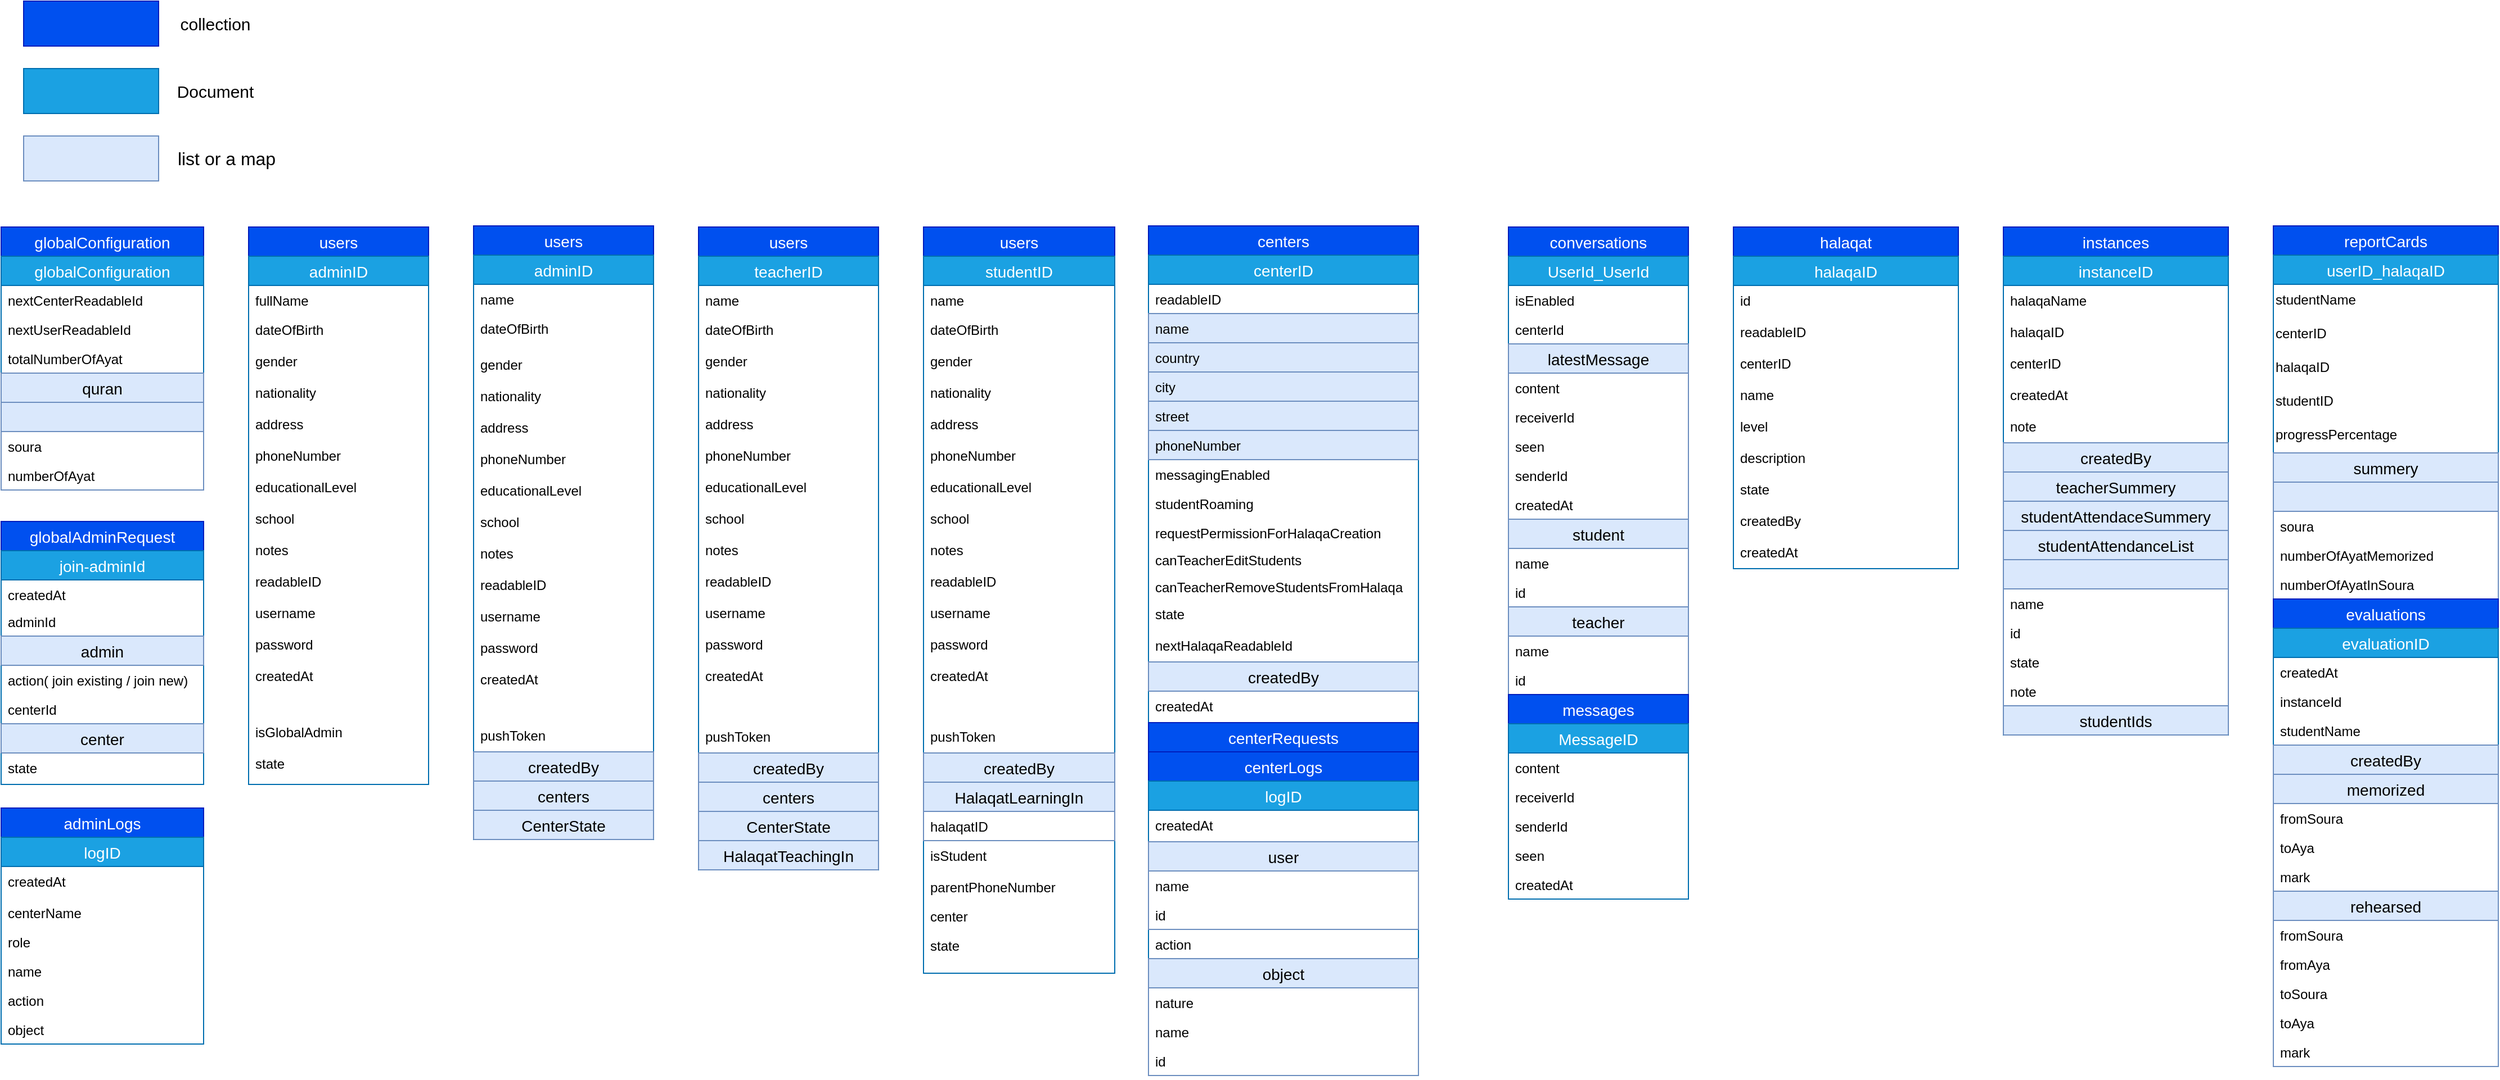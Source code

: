 <mxfile version="13.3.5" type="device" pages="3"><diagram id="HL6qo1fnRyxHHHqhgoV5" name="Page-1"><mxGraphModel dx="2129" dy="867" grid="1" gridSize="10" guides="1" tooltips="1" connect="1" arrows="0" fold="1" page="1" pageScale="1" pageWidth="2300" pageHeight="1500" math="0" shadow="0"><root><mxCell id="0"/><mxCell id="1" parent="0"/><mxCell id="GObQBUlQamCFYtyt4o7V-3" value="globalConfiguration" style="swimlane;fontStyle=0;childLayout=stackLayout;horizontal=1;startSize=26;horizontalStack=0;resizeParent=1;resizeParentMax=0;resizeLast=0;collapsible=1;marginBottom=0;align=center;fontSize=14;fillColor=#0050ef;strokeColor=#001DBC;fontColor=#ffffff;" parent="1" vertex="1"><mxGeometry x="20" y="201" width="180" height="234" as="geometry"/></mxCell><mxCell id="GObQBUlQamCFYtyt4o7V-5" value="globalConfiguration" style="swimlane;fontStyle=0;childLayout=stackLayout;horizontal=1;startSize=26;horizontalStack=0;resizeParent=1;resizeParentMax=0;resizeLast=0;collapsible=1;marginBottom=0;align=center;fontSize=14;fillColor=#1ba1e2;strokeColor=#006EAF;fontColor=#ffffff;" parent="GObQBUlQamCFYtyt4o7V-3" vertex="1"><mxGeometry y="26" width="180" height="208" as="geometry"/></mxCell><mxCell id="GObQBUlQamCFYtyt4o7V-4" value="nextCenterReadableId" style="text;strokeColor=none;fillColor=none;spacingLeft=4;spacingRight=4;overflow=hidden;rotatable=0;points=[[0,0.5],[1,0.5]];portConstraint=eastwest;fontSize=12;" parent="GObQBUlQamCFYtyt4o7V-5" vertex="1"><mxGeometry y="26" width="180" height="26" as="geometry"/></mxCell><mxCell id="BmjHoAAw6wBP9Qq3Gwgb-2" value="nextUserReadableId" style="text;strokeColor=none;fillColor=none;spacingLeft=4;spacingRight=4;overflow=hidden;rotatable=0;points=[[0,0.5],[1,0.5]];portConstraint=eastwest;fontSize=12;" parent="GObQBUlQamCFYtyt4o7V-5" vertex="1"><mxGeometry y="52" width="180" height="26" as="geometry"/></mxCell><mxCell id="Bh0gC_oP-Mdxh0Ygha5O-165" value="totalNumberOfAyat" style="text;strokeColor=none;fillColor=none;spacingLeft=4;spacingRight=4;overflow=hidden;rotatable=0;points=[[0,0.5],[1,0.5]];portConstraint=eastwest;fontSize=12;" parent="GObQBUlQamCFYtyt4o7V-5" vertex="1"><mxGeometry y="78" width="180" height="26" as="geometry"/></mxCell><mxCell id="Bh0gC_oP-Mdxh0Ygha5O-127" value="quran" style="swimlane;fontStyle=0;childLayout=stackLayout;horizontal=1;startSize=26;horizontalStack=0;resizeParent=1;resizeParentMax=0;resizeLast=0;collapsible=1;marginBottom=0;align=center;fontSize=14;fillColor=#dae8fc;strokeColor=#6c8ebf;" parent="GObQBUlQamCFYtyt4o7V-5" vertex="1"><mxGeometry y="104" width="180" height="104" as="geometry"><mxRectangle y="78" width="160" height="26" as="alternateBounds"/></mxGeometry></mxCell><mxCell id="Bh0gC_oP-Mdxh0Ygha5O-128" value="" style="swimlane;fontStyle=0;childLayout=stackLayout;horizontal=1;startSize=26;horizontalStack=0;resizeParent=1;resizeParentMax=0;resizeLast=0;collapsible=1;marginBottom=0;align=center;fontSize=14;fillColor=#dae8fc;strokeColor=#6c8ebf;" parent="Bh0gC_oP-Mdxh0Ygha5O-127" vertex="1"><mxGeometry y="26" width="180" height="78" as="geometry"/></mxCell><mxCell id="Bh0gC_oP-Mdxh0Ygha5O-129" value="soura" style="text;strokeColor=none;fillColor=none;spacingLeft=4;spacingRight=4;overflow=hidden;rotatable=0;points=[[0,0.5],[1,0.5]];portConstraint=eastwest;fontSize=12;" parent="Bh0gC_oP-Mdxh0Ygha5O-128" vertex="1"><mxGeometry y="26" width="180" height="26" as="geometry"/></mxCell><mxCell id="Bh0gC_oP-Mdxh0Ygha5O-130" value="numberOfAyat" style="text;strokeColor=none;fillColor=none;spacingLeft=4;spacingRight=4;overflow=hidden;rotatable=0;points=[[0,0.5],[1,0.5]];portConstraint=eastwest;fontSize=12;" parent="Bh0gC_oP-Mdxh0Ygha5O-128" vertex="1"><mxGeometry y="52" width="180" height="26" as="geometry"/></mxCell><mxCell id="wuHIiAoxeejGOLsDScVR-72" value="users" style="swimlane;fontStyle=0;childLayout=stackLayout;horizontal=1;startSize=26;horizontalStack=0;resizeParent=1;resizeParentMax=0;resizeLast=0;collapsible=1;marginBottom=0;align=center;fontSize=14;fillColor=#0050ef;strokeColor=#001DBC;fontColor=#ffffff;" parent="1" vertex="1"><mxGeometry x="240" y="201" width="160" height="496" as="geometry"/></mxCell><mxCell id="wuHIiAoxeejGOLsDScVR-76" value="adminID" style="swimlane;fontStyle=0;childLayout=stackLayout;horizontal=1;startSize=26;horizontalStack=0;resizeParent=1;resizeParentMax=0;resizeLast=0;collapsible=1;marginBottom=0;align=center;fontSize=14;fillColor=#1ba1e2;strokeColor=#006EAF;fontColor=#ffffff;" parent="wuHIiAoxeejGOLsDScVR-72" vertex="1"><mxGeometry y="26" width="160" height="470" as="geometry"/></mxCell><mxCell id="wuHIiAoxeejGOLsDScVR-77" value="fullName" style="text;strokeColor=none;fillColor=none;spacingLeft=4;spacingRight=4;overflow=hidden;rotatable=0;points=[[0,0.5],[1,0.5]];portConstraint=eastwest;fontSize=12;" parent="wuHIiAoxeejGOLsDScVR-76" vertex="1"><mxGeometry y="26" width="160" height="26" as="geometry"/></mxCell><mxCell id="wuHIiAoxeejGOLsDScVR-78" value="dateOfBirth" style="text;strokeColor=none;fillColor=none;spacingLeft=4;spacingRight=4;overflow=hidden;rotatable=0;points=[[0,0.5],[1,0.5]];portConstraint=eastwest;fontSize=12;" parent="wuHIiAoxeejGOLsDScVR-76" vertex="1"><mxGeometry y="52" width="160" height="28" as="geometry"/></mxCell><mxCell id="wuHIiAoxeejGOLsDScVR-79" value="gender" style="text;strokeColor=none;fillColor=none;spacingLeft=4;spacingRight=4;overflow=hidden;rotatable=0;points=[[0,0.5],[1,0.5]];portConstraint=eastwest;fontSize=12;" parent="wuHIiAoxeejGOLsDScVR-76" vertex="1"><mxGeometry y="80" width="160" height="28" as="geometry"/></mxCell><mxCell id="wuHIiAoxeejGOLsDScVR-80" value="nationality" style="text;strokeColor=none;fillColor=none;spacingLeft=4;spacingRight=4;overflow=hidden;rotatable=0;points=[[0,0.5],[1,0.5]];portConstraint=eastwest;fontSize=12;" parent="wuHIiAoxeejGOLsDScVR-76" vertex="1"><mxGeometry y="108" width="160" height="28" as="geometry"/></mxCell><mxCell id="wuHIiAoxeejGOLsDScVR-81" value="address" style="text;strokeColor=none;fillColor=none;spacingLeft=4;spacingRight=4;overflow=hidden;rotatable=0;points=[[0,0.5],[1,0.5]];portConstraint=eastwest;fontSize=12;" parent="wuHIiAoxeejGOLsDScVR-76" vertex="1"><mxGeometry y="136" width="160" height="28" as="geometry"/></mxCell><mxCell id="wuHIiAoxeejGOLsDScVR-82" value="phoneNumber" style="text;strokeColor=none;fillColor=none;spacingLeft=4;spacingRight=4;overflow=hidden;rotatable=0;points=[[0,0.5],[1,0.5]];portConstraint=eastwest;fontSize=12;" parent="wuHIiAoxeejGOLsDScVR-76" vertex="1"><mxGeometry y="164" width="160" height="28" as="geometry"/></mxCell><mxCell id="wuHIiAoxeejGOLsDScVR-83" value="educationalLevel" style="text;strokeColor=none;fillColor=none;spacingLeft=4;spacingRight=4;overflow=hidden;rotatable=0;points=[[0,0.5],[1,0.5]];portConstraint=eastwest;fontSize=12;" parent="wuHIiAoxeejGOLsDScVR-76" vertex="1"><mxGeometry y="192" width="160" height="28" as="geometry"/></mxCell><mxCell id="wuHIiAoxeejGOLsDScVR-84" value="school" style="text;strokeColor=none;fillColor=none;spacingLeft=4;spacingRight=4;overflow=hidden;rotatable=0;points=[[0,0.5],[1,0.5]];portConstraint=eastwest;fontSize=12;" parent="wuHIiAoxeejGOLsDScVR-76" vertex="1"><mxGeometry y="220" width="160" height="28" as="geometry"/></mxCell><mxCell id="wuHIiAoxeejGOLsDScVR-85" value="notes" style="text;strokeColor=none;fillColor=none;spacingLeft=4;spacingRight=4;overflow=hidden;rotatable=0;points=[[0,0.5],[1,0.5]];portConstraint=eastwest;fontSize=12;" parent="wuHIiAoxeejGOLsDScVR-76" vertex="1"><mxGeometry y="248" width="160" height="28" as="geometry"/></mxCell><mxCell id="FjtfJeFItl7CtAL1f_V2-1" value="readableID" style="text;strokeColor=none;fillColor=none;spacingLeft=4;spacingRight=4;overflow=hidden;rotatable=0;points=[[0,0.5],[1,0.5]];portConstraint=eastwest;fontSize=12;" parent="wuHIiAoxeejGOLsDScVR-76" vertex="1"><mxGeometry y="276" width="160" height="28" as="geometry"/></mxCell><mxCell id="q-6qQTAGQ08eEaJ00mHL-4" value="username" style="text;strokeColor=none;fillColor=none;spacingLeft=4;spacingRight=4;overflow=hidden;rotatable=0;points=[[0,0.5],[1,0.5]];portConstraint=eastwest;fontSize=12;" parent="wuHIiAoxeejGOLsDScVR-76" vertex="1"><mxGeometry y="304" width="160" height="28" as="geometry"/></mxCell><mxCell id="q-6qQTAGQ08eEaJ00mHL-5" value="password" style="text;strokeColor=none;fillColor=none;spacingLeft=4;spacingRight=4;overflow=hidden;rotatable=0;points=[[0,0.5],[1,0.5]];portConstraint=eastwest;fontSize=12;" parent="wuHIiAoxeejGOLsDScVR-76" vertex="1"><mxGeometry y="332" width="160" height="28" as="geometry"/></mxCell><mxCell id="FjtfJeFItl7CtAL1f_V2-3" value="createdAt" style="text;strokeColor=none;fillColor=none;spacingLeft=4;spacingRight=4;overflow=hidden;rotatable=0;points=[[0,0.5],[1,0.5]];portConstraint=eastwest;fontSize=12;" parent="wuHIiAoxeejGOLsDScVR-76" vertex="1"><mxGeometry y="360" width="160" height="50" as="geometry"/></mxCell><mxCell id="FjtfJeFItl7CtAL1f_V2-14" value="isGlobalAdmin" style="text;strokeColor=none;fillColor=none;spacingLeft=4;spacingRight=4;overflow=hidden;rotatable=0;points=[[0,0.5],[1,0.5]];portConstraint=eastwest;fontSize=12;" parent="wuHIiAoxeejGOLsDScVR-76" vertex="1"><mxGeometry y="410" width="160" height="28" as="geometry"/></mxCell><mxCell id="U3ZuWwA4i3zSCo1jNlf0-1" value="state" style="text;strokeColor=none;fillColor=none;spacingLeft=4;spacingRight=4;overflow=hidden;rotatable=0;points=[[0,0.5],[1,0.5]];portConstraint=eastwest;fontSize=12;" parent="wuHIiAoxeejGOLsDScVR-76" vertex="1"><mxGeometry y="438" width="160" height="32" as="geometry"/></mxCell><mxCell id="wuHIiAoxeejGOLsDScVR-9" value="users" style="swimlane;fontStyle=0;childLayout=stackLayout;horizontal=1;startSize=26;horizontalStack=0;resizeParent=1;resizeParentMax=0;resizeLast=0;collapsible=1;marginBottom=0;align=center;fontSize=14;fillColor=#0050ef;strokeColor=#001DBC;fontColor=#ffffff;" parent="1" vertex="1"><mxGeometry x="440" y="200" width="160" height="546" as="geometry"/></mxCell><mxCell id="wuHIiAoxeejGOLsDScVR-37" value="adminID" style="swimlane;fontStyle=0;childLayout=stackLayout;horizontal=1;startSize=26;horizontalStack=0;resizeParent=1;resizeParentMax=0;resizeLast=0;collapsible=1;marginBottom=0;align=center;fontSize=14;fillColor=#1ba1e2;strokeColor=#006EAF;fontColor=#ffffff;" parent="wuHIiAoxeejGOLsDScVR-9" vertex="1"><mxGeometry y="26" width="160" height="520" as="geometry"/></mxCell><mxCell id="wuHIiAoxeejGOLsDScVR-38" value="name" style="text;strokeColor=none;fillColor=none;spacingLeft=4;spacingRight=4;overflow=hidden;rotatable=0;points=[[0,0.5],[1,0.5]];portConstraint=eastwest;fontSize=12;" parent="wuHIiAoxeejGOLsDScVR-37" vertex="1"><mxGeometry y="26" width="160" height="26" as="geometry"/></mxCell><mxCell id="wuHIiAoxeejGOLsDScVR-39" value="dateOfBirth" style="text;strokeColor=none;fillColor=none;spacingLeft=4;spacingRight=4;overflow=hidden;rotatable=0;points=[[0,0.5],[1,0.5]];portConstraint=eastwest;fontSize=12;" parent="wuHIiAoxeejGOLsDScVR-37" vertex="1"><mxGeometry y="52" width="160" height="32" as="geometry"/></mxCell><mxCell id="wuHIiAoxeejGOLsDScVR-40" value="gender" style="text;strokeColor=none;fillColor=none;spacingLeft=4;spacingRight=4;overflow=hidden;rotatable=0;points=[[0,0.5],[1,0.5]];portConstraint=eastwest;fontSize=12;" parent="wuHIiAoxeejGOLsDScVR-37" vertex="1"><mxGeometry y="84" width="160" height="28" as="geometry"/></mxCell><mxCell id="wuHIiAoxeejGOLsDScVR-41" value="nationality" style="text;strokeColor=none;fillColor=none;spacingLeft=4;spacingRight=4;overflow=hidden;rotatable=0;points=[[0,0.5],[1,0.5]];portConstraint=eastwest;fontSize=12;" parent="wuHIiAoxeejGOLsDScVR-37" vertex="1"><mxGeometry y="112" width="160" height="28" as="geometry"/></mxCell><mxCell id="wuHIiAoxeejGOLsDScVR-42" value="address" style="text;strokeColor=none;fillColor=none;spacingLeft=4;spacingRight=4;overflow=hidden;rotatable=0;points=[[0,0.5],[1,0.5]];portConstraint=eastwest;fontSize=12;" parent="wuHIiAoxeejGOLsDScVR-37" vertex="1"><mxGeometry y="140" width="160" height="28" as="geometry"/></mxCell><mxCell id="wuHIiAoxeejGOLsDScVR-43" value="phoneNumber" style="text;strokeColor=none;fillColor=none;spacingLeft=4;spacingRight=4;overflow=hidden;rotatable=0;points=[[0,0.5],[1,0.5]];portConstraint=eastwest;fontSize=12;" parent="wuHIiAoxeejGOLsDScVR-37" vertex="1"><mxGeometry y="168" width="160" height="28" as="geometry"/></mxCell><mxCell id="wuHIiAoxeejGOLsDScVR-44" value="educationalLevel" style="text;strokeColor=none;fillColor=none;spacingLeft=4;spacingRight=4;overflow=hidden;rotatable=0;points=[[0,0.5],[1,0.5]];portConstraint=eastwest;fontSize=12;" parent="wuHIiAoxeejGOLsDScVR-37" vertex="1"><mxGeometry y="196" width="160" height="28" as="geometry"/></mxCell><mxCell id="wuHIiAoxeejGOLsDScVR-45" value="school" style="text;strokeColor=none;fillColor=none;spacingLeft=4;spacingRight=4;overflow=hidden;rotatable=0;points=[[0,0.5],[1,0.5]];portConstraint=eastwest;fontSize=12;" parent="wuHIiAoxeejGOLsDScVR-37" vertex="1"><mxGeometry y="224" width="160" height="28" as="geometry"/></mxCell><mxCell id="Bh0gC_oP-Mdxh0Ygha5O-63" value="notes" style="text;strokeColor=none;fillColor=none;spacingLeft=4;spacingRight=4;overflow=hidden;rotatable=0;points=[[0,0.5],[1,0.5]];portConstraint=eastwest;fontSize=12;" parent="wuHIiAoxeejGOLsDScVR-37" vertex="1"><mxGeometry y="252" width="160" height="28" as="geometry"/></mxCell><mxCell id="Bh0gC_oP-Mdxh0Ygha5O-65" value="readableID" style="text;strokeColor=none;fillColor=none;spacingLeft=4;spacingRight=4;overflow=hidden;rotatable=0;points=[[0,0.5],[1,0.5]];portConstraint=eastwest;fontSize=12;" parent="wuHIiAoxeejGOLsDScVR-37" vertex="1"><mxGeometry y="280" width="160" height="28" as="geometry"/></mxCell><mxCell id="ekqDs6iLwmWhvlLrsVzA-2" value="username" style="text;strokeColor=none;fillColor=none;spacingLeft=4;spacingRight=4;overflow=hidden;rotatable=0;points=[[0,0.5],[1,0.5]];portConstraint=eastwest;fontSize=12;" parent="wuHIiAoxeejGOLsDScVR-37" vertex="1"><mxGeometry y="308" width="160" height="28" as="geometry"/></mxCell><mxCell id="q-6qQTAGQ08eEaJ00mHL-1" value="password" style="text;strokeColor=none;fillColor=none;spacingLeft=4;spacingRight=4;overflow=hidden;rotatable=0;points=[[0,0.5],[1,0.5]];portConstraint=eastwest;fontSize=12;" parent="wuHIiAoxeejGOLsDScVR-37" vertex="1"><mxGeometry y="336" width="160" height="28" as="geometry"/></mxCell><mxCell id="DpSsibqHOXruqQuifiiZ-80" value="createdAt" style="text;strokeColor=none;fillColor=none;spacingLeft=4;spacingRight=4;overflow=hidden;rotatable=0;points=[[0,0.5],[1,0.5]];portConstraint=eastwest;fontSize=12;" parent="wuHIiAoxeejGOLsDScVR-37" vertex="1"><mxGeometry y="364" width="160" height="50" as="geometry"/></mxCell><mxCell id="jQvy5u0VQ0aNstdOIdUu-3" value="pushToken&#10;" style="text;strokeColor=none;fillColor=none;spacingLeft=4;spacingRight=4;overflow=hidden;rotatable=0;points=[[0,0.5],[1,0.5]];portConstraint=eastwest;fontSize=12;" vertex="1" parent="wuHIiAoxeejGOLsDScVR-37"><mxGeometry y="414" width="160" height="28" as="geometry"/></mxCell><mxCell id="Ef0E8rdn_pYnIuoY8xBK-4" value="createdBy" style="swimlane;fontStyle=0;childLayout=stackLayout;horizontal=1;startSize=26;horizontalStack=0;resizeParent=1;resizeParentMax=0;resizeLast=0;collapsible=1;marginBottom=0;align=center;fontSize=14;fillColor=#dae8fc;strokeColor=#6c8ebf;" parent="wuHIiAoxeejGOLsDScVR-37" vertex="1" collapsed="1"><mxGeometry y="442" width="160" height="26" as="geometry"><mxRectangle y="520" width="160" height="78" as="alternateBounds"/></mxGeometry></mxCell><mxCell id="Ef0E8rdn_pYnIuoY8xBK-5" value="name" style="text;spacingLeft=4;spacingRight=4;overflow=hidden;rotatable=0;points=[[0,0.5],[1,0.5]];portConstraint=eastwest;fontSize=12;" parent="Ef0E8rdn_pYnIuoY8xBK-4" vertex="1"><mxGeometry y="26" width="160" height="26" as="geometry"/></mxCell><mxCell id="Ef0E8rdn_pYnIuoY8xBK-6" value="id" style="text;strokeColor=none;fillColor=none;spacingLeft=4;spacingRight=4;overflow=hidden;rotatable=0;points=[[0,0.5],[1,0.5]];portConstraint=eastwest;fontSize=12;" parent="Ef0E8rdn_pYnIuoY8xBK-4" vertex="1"><mxGeometry y="52" width="160" height="26" as="geometry"/></mxCell><mxCell id="Bh0gC_oP-Mdxh0Ygha5O-59" value="centers" style="swimlane;fontStyle=0;childLayout=stackLayout;horizontal=1;startSize=26;horizontalStack=0;resizeParent=1;resizeParentMax=0;resizeLast=0;collapsible=1;marginBottom=0;align=center;fontSize=14;fillColor=#dae8fc;strokeColor=#6c8ebf;" parent="wuHIiAoxeejGOLsDScVR-37" vertex="1" collapsed="1"><mxGeometry y="468" width="160" height="26" as="geometry"><mxRectangle y="466" width="160" height="52" as="alternateBounds"/></mxGeometry></mxCell><mxCell id="Bh0gC_oP-Mdxh0Ygha5O-60" value="centerID" style="text;strokeColor=none;fillColor=none;spacingLeft=4;spacingRight=4;overflow=hidden;rotatable=0;points=[[0,0.5],[1,0.5]];portConstraint=eastwest;fontSize=12;" parent="Bh0gC_oP-Mdxh0Ygha5O-59" vertex="1"><mxGeometry y="26" width="160" height="26" as="geometry"/></mxCell><mxCell id="Ef0E8rdn_pYnIuoY8xBK-14" value="CenterState" style="swimlane;fontStyle=0;childLayout=stackLayout;horizontal=1;startSize=26;horizontalStack=0;resizeParent=1;resizeParentMax=0;resizeLast=0;collapsible=1;marginBottom=0;align=center;fontSize=14;fillColor=#dae8fc;strokeColor=#6c8ebf;" parent="wuHIiAoxeejGOLsDScVR-37" vertex="1" collapsed="1"><mxGeometry y="494" width="160" height="26" as="geometry"><mxRectangle y="518" width="160" height="78" as="alternateBounds"/></mxGeometry></mxCell><mxCell id="Ef0E8rdn_pYnIuoY8xBK-15" value="centerReadableId" style="text;strokeColor=none;fillColor=none;spacingLeft=4;spacingRight=4;overflow=hidden;rotatable=0;points=[[0,0.5],[1,0.5]];portConstraint=eastwest;fontSize=12;" parent="Ef0E8rdn_pYnIuoY8xBK-14" vertex="1"><mxGeometry y="26" width="160" height="26" as="geometry"/></mxCell><mxCell id="Ef0E8rdn_pYnIuoY8xBK-16" value="state" style="text;strokeColor=none;fillColor=none;spacingLeft=4;spacingRight=4;overflow=hidden;rotatable=0;points=[[0,0.5],[1,0.5]];portConstraint=eastwest;fontSize=12;" parent="Ef0E8rdn_pYnIuoY8xBK-14" vertex="1"><mxGeometry y="52" width="160" height="26" as="geometry"/></mxCell><mxCell id="wuHIiAoxeejGOLsDScVR-1" value="users" style="swimlane;fontStyle=0;childLayout=stackLayout;horizontal=1;startSize=26;horizontalStack=0;resizeParent=1;resizeParentMax=0;resizeLast=0;collapsible=1;marginBottom=0;align=center;fontSize=14;fillColor=#0050ef;strokeColor=#001DBC;fontColor=#ffffff;" parent="1" vertex="1"><mxGeometry x="640" y="201" width="160" height="572" as="geometry"/></mxCell><mxCell id="wuHIiAoxeejGOLsDScVR-21" value="teacherID" style="swimlane;fontStyle=0;childLayout=stackLayout;horizontal=1;startSize=26;horizontalStack=0;resizeParent=1;resizeParentMax=0;resizeLast=0;collapsible=1;marginBottom=0;align=center;fontSize=14;fillColor=#1ba1e2;strokeColor=#006EAF;fontColor=#ffffff;" parent="wuHIiAoxeejGOLsDScVR-1" vertex="1"><mxGeometry y="26" width="160" height="546" as="geometry"/></mxCell><mxCell id="wuHIiAoxeejGOLsDScVR-22" value="name" style="text;spacingLeft=4;spacingRight=4;overflow=hidden;rotatable=0;points=[[0,0.5],[1,0.5]];portConstraint=eastwest;fontSize=12;" parent="wuHIiAoxeejGOLsDScVR-21" vertex="1"><mxGeometry y="26" width="160" height="26" as="geometry"/></mxCell><mxCell id="wuHIiAoxeejGOLsDScVR-23" value="dateOfBirth" style="text;strokeColor=none;fillColor=none;spacingLeft=4;spacingRight=4;overflow=hidden;rotatable=0;points=[[0,0.5],[1,0.5]];portConstraint=eastwest;fontSize=12;" parent="wuHIiAoxeejGOLsDScVR-21" vertex="1"><mxGeometry y="52" width="160" height="28" as="geometry"/></mxCell><mxCell id="wuHIiAoxeejGOLsDScVR-25" value="gender" style="text;strokeColor=none;fillColor=none;spacingLeft=4;spacingRight=4;overflow=hidden;rotatable=0;points=[[0,0.5],[1,0.5]];portConstraint=eastwest;fontSize=12;" parent="wuHIiAoxeejGOLsDScVR-21" vertex="1"><mxGeometry y="80" width="160" height="28" as="geometry"/></mxCell><mxCell id="wuHIiAoxeejGOLsDScVR-26" value="nationality" style="text;strokeColor=none;fillColor=none;spacingLeft=4;spacingRight=4;overflow=hidden;rotatable=0;points=[[0,0.5],[1,0.5]];portConstraint=eastwest;fontSize=12;" parent="wuHIiAoxeejGOLsDScVR-21" vertex="1"><mxGeometry y="108" width="160" height="28" as="geometry"/></mxCell><mxCell id="wuHIiAoxeejGOLsDScVR-27" value="address" style="text;strokeColor=none;fillColor=none;spacingLeft=4;spacingRight=4;overflow=hidden;rotatable=0;points=[[0,0.5],[1,0.5]];portConstraint=eastwest;fontSize=12;" parent="wuHIiAoxeejGOLsDScVR-21" vertex="1"><mxGeometry y="136" width="160" height="28" as="geometry"/></mxCell><mxCell id="wuHIiAoxeejGOLsDScVR-28" value="phoneNumber" style="text;strokeColor=none;fillColor=none;spacingLeft=4;spacingRight=4;overflow=hidden;rotatable=0;points=[[0,0.5],[1,0.5]];portConstraint=eastwest;fontSize=12;" parent="wuHIiAoxeejGOLsDScVR-21" vertex="1"><mxGeometry y="164" width="160" height="28" as="geometry"/></mxCell><mxCell id="wuHIiAoxeejGOLsDScVR-30" value="educationalLevel" style="text;strokeColor=none;fillColor=none;spacingLeft=4;spacingRight=4;overflow=hidden;rotatable=0;points=[[0,0.5],[1,0.5]];portConstraint=eastwest;fontSize=12;" parent="wuHIiAoxeejGOLsDScVR-21" vertex="1"><mxGeometry y="192" width="160" height="28" as="geometry"/></mxCell><mxCell id="wuHIiAoxeejGOLsDScVR-31" value="school" style="text;strokeColor=none;fillColor=none;spacingLeft=4;spacingRight=4;overflow=hidden;rotatable=0;points=[[0,0.5],[1,0.5]];portConstraint=eastwest;fontSize=12;" parent="wuHIiAoxeejGOLsDScVR-21" vertex="1"><mxGeometry y="220" width="160" height="28" as="geometry"/></mxCell><mxCell id="wuHIiAoxeejGOLsDScVR-32" value="notes" style="text;strokeColor=none;fillColor=none;spacingLeft=4;spacingRight=4;overflow=hidden;rotatable=0;points=[[0,0.5],[1,0.5]];portConstraint=eastwest;fontSize=12;" parent="wuHIiAoxeejGOLsDScVR-21" vertex="1"><mxGeometry y="248" width="160" height="28" as="geometry"/></mxCell><mxCell id="Bh0gC_oP-Mdxh0Ygha5O-2" value="readableID" style="text;strokeColor=none;fillColor=none;spacingLeft=4;spacingRight=4;overflow=hidden;rotatable=0;points=[[0,0.5],[1,0.5]];portConstraint=eastwest;fontSize=12;" parent="wuHIiAoxeejGOLsDScVR-21" vertex="1"><mxGeometry y="276" width="160" height="28" as="geometry"/></mxCell><mxCell id="ekqDs6iLwmWhvlLrsVzA-4" value="username" style="text;strokeColor=none;fillColor=none;spacingLeft=4;spacingRight=4;overflow=hidden;rotatable=0;points=[[0,0.5],[1,0.5]];portConstraint=eastwest;fontSize=12;" parent="wuHIiAoxeejGOLsDScVR-21" vertex="1"><mxGeometry y="304" width="160" height="28" as="geometry"/></mxCell><mxCell id="q-6qQTAGQ08eEaJ00mHL-2" value="password" style="text;strokeColor=none;fillColor=none;spacingLeft=4;spacingRight=4;overflow=hidden;rotatable=0;points=[[0,0.5],[1,0.5]];portConstraint=eastwest;fontSize=12;" parent="wuHIiAoxeejGOLsDScVR-21" vertex="1"><mxGeometry y="332" width="160" height="28" as="geometry"/></mxCell><mxCell id="DpSsibqHOXruqQuifiiZ-82" value="createdAt" style="text;strokeColor=none;fillColor=none;spacingLeft=4;spacingRight=4;overflow=hidden;rotatable=0;points=[[0,0.5],[1,0.5]];portConstraint=eastwest;fontSize=12;" parent="wuHIiAoxeejGOLsDScVR-21" vertex="1"><mxGeometry y="360" width="160" height="54" as="geometry"/></mxCell><mxCell id="jQvy5u0VQ0aNstdOIdUu-4" value="pushToken&#10;" style="text;strokeColor=none;fillColor=none;spacingLeft=4;spacingRight=4;overflow=hidden;rotatable=0;points=[[0,0.5],[1,0.5]];portConstraint=eastwest;fontSize=12;" vertex="1" parent="wuHIiAoxeejGOLsDScVR-21"><mxGeometry y="414" width="160" height="28" as="geometry"/></mxCell><mxCell id="Ef0E8rdn_pYnIuoY8xBK-1" value="createdBy" style="swimlane;fontStyle=0;childLayout=stackLayout;horizontal=1;startSize=26;horizontalStack=0;resizeParent=1;resizeParentMax=0;resizeLast=0;collapsible=1;marginBottom=0;align=center;fontSize=14;fillColor=#dae8fc;strokeColor=#6c8ebf;" parent="wuHIiAoxeejGOLsDScVR-21" vertex="1" collapsed="1"><mxGeometry y="442" width="160" height="26" as="geometry"><mxRectangle y="520" width="160" height="78" as="alternateBounds"/></mxGeometry></mxCell><mxCell id="Ef0E8rdn_pYnIuoY8xBK-2" value="name" style="text;spacingLeft=4;spacingRight=4;overflow=hidden;rotatable=0;points=[[0,0.5],[1,0.5]];portConstraint=eastwest;fontSize=12;" parent="Ef0E8rdn_pYnIuoY8xBK-1" vertex="1"><mxGeometry y="26" width="160" height="26" as="geometry"/></mxCell><mxCell id="Ef0E8rdn_pYnIuoY8xBK-3" value="id" style="text;strokeColor=none;fillColor=none;spacingLeft=4;spacingRight=4;overflow=hidden;rotatable=0;points=[[0,0.5],[1,0.5]];portConstraint=eastwest;fontSize=12;" parent="Ef0E8rdn_pYnIuoY8xBK-1" vertex="1"><mxGeometry y="52" width="160" height="26" as="geometry"/></mxCell><mxCell id="GObQBUlQamCFYtyt4o7V-82" value="centers" style="swimlane;fontStyle=0;childLayout=stackLayout;horizontal=1;startSize=26;horizontalStack=0;resizeParent=1;resizeParentMax=0;resizeLast=0;collapsible=1;marginBottom=0;align=center;fontSize=14;fillColor=#dae8fc;strokeColor=#6c8ebf;" parent="wuHIiAoxeejGOLsDScVR-21" vertex="1" collapsed="1"><mxGeometry y="468" width="160" height="26" as="geometry"><mxRectangle y="492" width="160" height="50" as="alternateBounds"/></mxGeometry></mxCell><mxCell id="GObQBUlQamCFYtyt4o7V-83" value="centerID" style="text;strokeColor=none;fillColor=none;spacingLeft=4;spacingRight=4;overflow=hidden;rotatable=0;points=[[0,0.5],[1,0.5]];portConstraint=eastwest;fontSize=12;" parent="GObQBUlQamCFYtyt4o7V-82" vertex="1"><mxGeometry y="26" width="160" height="24" as="geometry"/></mxCell><mxCell id="Ef0E8rdn_pYnIuoY8xBK-11" value="CenterState" style="swimlane;fontStyle=0;childLayout=stackLayout;horizontal=1;startSize=26;horizontalStack=0;resizeParent=1;resizeParentMax=0;resizeLast=0;collapsible=1;marginBottom=0;align=center;fontSize=14;fillColor=#dae8fc;strokeColor=#6c8ebf;" parent="wuHIiAoxeejGOLsDScVR-21" vertex="1" collapsed="1"><mxGeometry y="494" width="160" height="26" as="geometry"><mxRectangle y="518" width="160" height="78" as="alternateBounds"/></mxGeometry></mxCell><mxCell id="Ef0E8rdn_pYnIuoY8xBK-12" value="centerReadableId" style="text;strokeColor=none;fillColor=none;spacingLeft=4;spacingRight=4;overflow=hidden;rotatable=0;points=[[0,0.5],[1,0.5]];portConstraint=eastwest;fontSize=12;" parent="Ef0E8rdn_pYnIuoY8xBK-11" vertex="1"><mxGeometry y="26" width="160" height="26" as="geometry"/></mxCell><mxCell id="Ef0E8rdn_pYnIuoY8xBK-13" value="state" style="text;strokeColor=none;fillColor=none;spacingLeft=4;spacingRight=4;overflow=hidden;rotatable=0;points=[[0,0.5],[1,0.5]];portConstraint=eastwest;fontSize=12;" parent="Ef0E8rdn_pYnIuoY8xBK-11" vertex="1"><mxGeometry y="52" width="160" height="26" as="geometry"/></mxCell><mxCell id="wuHIiAoxeejGOLsDScVR-66" value="HalaqatTeachingIn" style="swimlane;fontStyle=0;childLayout=stackLayout;horizontal=1;startSize=26;horizontalStack=0;resizeParent=1;resizeParentMax=0;resizeLast=0;collapsible=1;marginBottom=0;align=center;fontSize=14;fillColor=#dae8fc;strokeColor=#6c8ebf;" parent="wuHIiAoxeejGOLsDScVR-21" vertex="1" collapsed="1"><mxGeometry y="520" width="160" height="26" as="geometry"><mxRectangle y="680" width="160" height="78" as="alternateBounds"/></mxGeometry></mxCell><mxCell id="wuHIiAoxeejGOLsDScVR-67" value="halaqaID" style="text;strokeColor=none;fillColor=none;spacingLeft=4;spacingRight=4;overflow=hidden;rotatable=0;points=[[0,0.5],[1,0.5]];portConstraint=eastwest;fontSize=12;" parent="wuHIiAoxeejGOLsDScVR-66" vertex="1"><mxGeometry y="26" width="160" height="26" as="geometry"/></mxCell><mxCell id="GObQBUlQamCFYtyt4o7V-80" value="halaqaID" style="text;strokeColor=none;fillColor=none;spacingLeft=4;spacingRight=4;overflow=hidden;rotatable=0;points=[[0,0.5],[1,0.5]];portConstraint=eastwest;fontSize=12;" parent="wuHIiAoxeejGOLsDScVR-66" vertex="1"><mxGeometry y="52" width="160" height="26" as="geometry"/></mxCell><mxCell id="wuHIiAoxeejGOLsDScVR-5" value="users" style="swimlane;fontStyle=0;childLayout=stackLayout;horizontal=1;startSize=26;horizontalStack=0;resizeParent=1;resizeParentMax=0;resizeLast=0;collapsible=1;marginBottom=0;align=center;fontSize=14;fillColor=#0050ef;strokeColor=#001DBC;fontColor=#ffffff;" parent="1" vertex="1"><mxGeometry x="840" y="201" width="170" height="664" as="geometry"/></mxCell><mxCell id="wuHIiAoxeejGOLsDScVR-47" value="studentID" style="swimlane;fontStyle=0;childLayout=stackLayout;horizontal=1;startSize=26;horizontalStack=0;resizeParent=1;resizeParentMax=0;resizeLast=0;collapsible=1;marginBottom=0;align=center;fontSize=14;fillColor=#1ba1e2;strokeColor=#006EAF;fontColor=#ffffff;" parent="wuHIiAoxeejGOLsDScVR-5" vertex="1"><mxGeometry y="26" width="170" height="638" as="geometry"/></mxCell><mxCell id="wuHIiAoxeejGOLsDScVR-48" value="name" style="text;strokeColor=none;fillColor=none;spacingLeft=4;spacingRight=4;overflow=hidden;rotatable=0;points=[[0,0.5],[1,0.5]];portConstraint=eastwest;fontSize=12;" parent="wuHIiAoxeejGOLsDScVR-47" vertex="1"><mxGeometry y="26" width="170" height="26" as="geometry"/></mxCell><mxCell id="wuHIiAoxeejGOLsDScVR-49" value="dateOfBirth" style="text;strokeColor=none;fillColor=none;spacingLeft=4;spacingRight=4;overflow=hidden;rotatable=0;points=[[0,0.5],[1,0.5]];portConstraint=eastwest;fontSize=12;" parent="wuHIiAoxeejGOLsDScVR-47" vertex="1"><mxGeometry y="52" width="170" height="28" as="geometry"/></mxCell><mxCell id="wuHIiAoxeejGOLsDScVR-50" value="gender" style="text;strokeColor=none;fillColor=none;spacingLeft=4;spacingRight=4;overflow=hidden;rotatable=0;points=[[0,0.5],[1,0.5]];portConstraint=eastwest;fontSize=12;" parent="wuHIiAoxeejGOLsDScVR-47" vertex="1"><mxGeometry y="80" width="170" height="28" as="geometry"/></mxCell><mxCell id="wuHIiAoxeejGOLsDScVR-51" value="nationality" style="text;strokeColor=none;fillColor=none;spacingLeft=4;spacingRight=4;overflow=hidden;rotatable=0;points=[[0,0.5],[1,0.5]];portConstraint=eastwest;fontSize=12;" parent="wuHIiAoxeejGOLsDScVR-47" vertex="1"><mxGeometry y="108" width="170" height="28" as="geometry"/></mxCell><mxCell id="wuHIiAoxeejGOLsDScVR-52" value="address" style="text;strokeColor=none;fillColor=none;spacingLeft=4;spacingRight=4;overflow=hidden;rotatable=0;points=[[0,0.5],[1,0.5]];portConstraint=eastwest;fontSize=12;" parent="wuHIiAoxeejGOLsDScVR-47" vertex="1"><mxGeometry y="136" width="170" height="28" as="geometry"/></mxCell><mxCell id="wuHIiAoxeejGOLsDScVR-53" value="phoneNumber" style="text;strokeColor=none;fillColor=none;spacingLeft=4;spacingRight=4;overflow=hidden;rotatable=0;points=[[0,0.5],[1,0.5]];portConstraint=eastwest;fontSize=12;" parent="wuHIiAoxeejGOLsDScVR-47" vertex="1"><mxGeometry y="164" width="170" height="28" as="geometry"/></mxCell><mxCell id="wuHIiAoxeejGOLsDScVR-54" value="educationalLevel" style="text;strokeColor=none;fillColor=none;spacingLeft=4;spacingRight=4;overflow=hidden;rotatable=0;points=[[0,0.5],[1,0.5]];portConstraint=eastwest;fontSize=12;" parent="wuHIiAoxeejGOLsDScVR-47" vertex="1"><mxGeometry y="192" width="170" height="28" as="geometry"/></mxCell><mxCell id="wuHIiAoxeejGOLsDScVR-55" value="school" style="text;strokeColor=none;fillColor=none;spacingLeft=4;spacingRight=4;overflow=hidden;rotatable=0;points=[[0,0.5],[1,0.5]];portConstraint=eastwest;fontSize=12;" parent="wuHIiAoxeejGOLsDScVR-47" vertex="1"><mxGeometry y="220" width="170" height="28" as="geometry"/></mxCell><mxCell id="wuHIiAoxeejGOLsDScVR-56" value="notes" style="text;strokeColor=none;fillColor=none;spacingLeft=4;spacingRight=4;overflow=hidden;rotatable=0;points=[[0,0.5],[1,0.5]];portConstraint=eastwest;fontSize=12;" parent="wuHIiAoxeejGOLsDScVR-47" vertex="1"><mxGeometry y="248" width="170" height="28" as="geometry"/></mxCell><mxCell id="GObQBUlQamCFYtyt4o7V-102" value="readableID" style="text;spacingLeft=4;spacingRight=4;overflow=hidden;rotatable=0;points=[[0,0.5],[1,0.5]];portConstraint=eastwest;fontSize=12;" parent="wuHIiAoxeejGOLsDScVR-47" vertex="1"><mxGeometry y="276" width="170" height="28" as="geometry"/></mxCell><mxCell id="ekqDs6iLwmWhvlLrsVzA-6" value="username" style="text;strokeColor=none;fillColor=none;spacingLeft=4;spacingRight=4;overflow=hidden;rotatable=0;points=[[0,0.5],[1,0.5]];portConstraint=eastwest;fontSize=12;" parent="wuHIiAoxeejGOLsDScVR-47" vertex="1"><mxGeometry y="304" width="170" height="28" as="geometry"/></mxCell><mxCell id="q-6qQTAGQ08eEaJ00mHL-3" value="password" style="text;strokeColor=none;fillColor=none;spacingLeft=4;spacingRight=4;overflow=hidden;rotatable=0;points=[[0,0.5],[1,0.5]];portConstraint=eastwest;fontSize=12;" parent="wuHIiAoxeejGOLsDScVR-47" vertex="1"><mxGeometry y="332" width="170" height="28" as="geometry"/></mxCell><mxCell id="DpSsibqHOXruqQuifiiZ-84" value="createdAt" style="text;strokeColor=none;fillColor=none;spacingLeft=4;spacingRight=4;overflow=hidden;rotatable=0;points=[[0,0.5],[1,0.5]];portConstraint=eastwest;fontSize=12;" parent="wuHIiAoxeejGOLsDScVR-47" vertex="1"><mxGeometry y="360" width="170" height="54" as="geometry"/></mxCell><mxCell id="jQvy5u0VQ0aNstdOIdUu-5" value="pushToken&#10;" style="text;strokeColor=none;fillColor=none;spacingLeft=4;spacingRight=4;overflow=hidden;rotatable=0;points=[[0,0.5],[1,0.5]];portConstraint=eastwest;fontSize=12;" vertex="1" parent="wuHIiAoxeejGOLsDScVR-47"><mxGeometry y="414" width="170" height="28" as="geometry"/></mxCell><mxCell id="tO77PZ7IhW_M_Y-6wZ2T-7" value="createdBy" style="swimlane;fontStyle=0;childLayout=stackLayout;horizontal=1;startSize=26;horizontalStack=0;resizeParent=1;resizeParentMax=0;resizeLast=0;collapsible=1;marginBottom=0;align=center;fontSize=14;fillColor=#dae8fc;strokeColor=#6c8ebf;" parent="wuHIiAoxeejGOLsDScVR-47" vertex="1" collapsed="1"><mxGeometry y="442" width="170" height="26" as="geometry"><mxRectangle y="520" width="160" height="78" as="alternateBounds"/></mxGeometry></mxCell><mxCell id="tO77PZ7IhW_M_Y-6wZ2T-8" value="name" style="text;spacingLeft=4;spacingRight=4;overflow=hidden;rotatable=0;points=[[0,0.5],[1,0.5]];portConstraint=eastwest;fontSize=12;" parent="tO77PZ7IhW_M_Y-6wZ2T-7" vertex="1"><mxGeometry y="26" width="170" height="26" as="geometry"/></mxCell><mxCell id="tO77PZ7IhW_M_Y-6wZ2T-9" value="id" style="text;strokeColor=none;fillColor=none;spacingLeft=4;spacingRight=4;overflow=hidden;rotatable=0;points=[[0,0.5],[1,0.5]];portConstraint=eastwest;fontSize=12;" parent="tO77PZ7IhW_M_Y-6wZ2T-7" vertex="1"><mxGeometry y="52" width="170" height="26" as="geometry"/></mxCell><mxCell id="wuHIiAoxeejGOLsDScVR-57" value="HalaqatLearningIn" style="swimlane;fontStyle=0;childLayout=stackLayout;horizontal=1;startSize=26;horizontalStack=0;resizeParent=1;resizeParentMax=0;resizeLast=0;collapsible=1;marginBottom=0;align=center;fontSize=14;fillColor=#dae8fc;strokeColor=#6c8ebf;" parent="wuHIiAoxeejGOLsDScVR-47" vertex="1"><mxGeometry y="468" width="170" height="52" as="geometry"><mxRectangle y="440" width="170" height="26" as="alternateBounds"/></mxGeometry></mxCell><mxCell id="wuHIiAoxeejGOLsDScVR-58" value="halaqatID" style="text;strokeColor=none;fillColor=none;spacingLeft=4;spacingRight=4;overflow=hidden;rotatable=0;points=[[0,0.5],[1,0.5]];portConstraint=eastwest;fontSize=12;" parent="wuHIiAoxeejGOLsDScVR-57" vertex="1"><mxGeometry y="26" width="170" height="26" as="geometry"/></mxCell><mxCell id="GObQBUlQamCFYtyt4o7V-85" value="isStudent" style="text;strokeColor=none;fillColor=none;spacingLeft=4;spacingRight=4;overflow=hidden;rotatable=0;points=[[0,0.5],[1,0.5]];portConstraint=eastwest;fontSize=12;" parent="wuHIiAoxeejGOLsDScVR-47" vertex="1"><mxGeometry y="520" width="170" height="28" as="geometry"/></mxCell><mxCell id="GObQBUlQamCFYtyt4o7V-1" value="parentPhoneNumber" style="text;strokeColor=none;fillColor=none;spacingLeft=4;spacingRight=4;overflow=hidden;rotatable=0;points=[[0,0.5],[1,0.5]];portConstraint=eastwest;fontSize=12;" parent="wuHIiAoxeejGOLsDScVR-47" vertex="1"><mxGeometry y="548" width="170" height="26" as="geometry"/></mxCell><mxCell id="pkSjGsVCmEWk5OopEIrp-33" value="center" style="text;strokeColor=none;fillColor=none;spacingLeft=4;spacingRight=4;overflow=hidden;rotatable=0;points=[[0,0.5],[1,0.5]];portConstraint=eastwest;fontSize=12;" parent="wuHIiAoxeejGOLsDScVR-47" vertex="1"><mxGeometry y="574" width="170" height="26" as="geometry"/></mxCell><mxCell id="pkSjGsVCmEWk5OopEIrp-57" value="state" style="text;strokeColor=none;fillColor=none;spacingLeft=4;spacingRight=4;overflow=hidden;rotatable=0;points=[[0,0.5],[1,0.5]];portConstraint=eastwest;fontSize=12;" parent="wuHIiAoxeejGOLsDScVR-47" vertex="1"><mxGeometry y="600" width="170" height="38" as="geometry"/></mxCell><mxCell id="wuHIiAoxeejGOLsDScVR-13" value="centers" style="swimlane;fontStyle=0;childLayout=stackLayout;horizontal=1;startSize=26;horizontalStack=0;resizeParent=1;resizeParentMax=0;resizeLast=0;collapsible=1;marginBottom=0;align=center;fontSize=14;fillColor=#0050ef;strokeColor=#001DBC;fontColor=#ffffff;" parent="1" vertex="1"><mxGeometry x="1040" y="200" width="240" height="756" as="geometry"/></mxCell><mxCell id="wuHIiAoxeejGOLsDScVR-68" value="centerID" style="swimlane;fontStyle=0;childLayout=stackLayout;horizontal=1;startSize=26;horizontalStack=0;resizeParent=1;resizeParentMax=0;resizeLast=0;collapsible=1;marginBottom=0;align=center;fontSize=14;fillColor=#1ba1e2;strokeColor=#006EAF;fontColor=#ffffff;" parent="wuHIiAoxeejGOLsDScVR-13" vertex="1"><mxGeometry y="26" width="240" height="730" as="geometry"/></mxCell><mxCell id="GObQBUlQamCFYtyt4o7V-2" value="readableID" style="text;strokeColor=none;fillColor=none;spacingLeft=4;spacingRight=4;overflow=hidden;rotatable=0;points=[[0,0.5],[1,0.5]];portConstraint=eastwest;fontSize=12;" parent="wuHIiAoxeejGOLsDScVR-68" vertex="1"><mxGeometry y="26" width="240" height="26" as="geometry"/></mxCell><mxCell id="rUb0h9QQ7ppMGrbr_1CP-45" value="name" style="text;strokeColor=#6c8ebf;fillColor=#dae8fc;spacingLeft=4;spacingRight=4;overflow=hidden;rotatable=0;points=[[0,0.5],[1,0.5]];portConstraint=eastwest;fontSize=12;" parent="wuHIiAoxeejGOLsDScVR-68" vertex="1"><mxGeometry y="52" width="240" height="26" as="geometry"/></mxCell><mxCell id="GObQBUlQamCFYtyt4o7V-37" value="country" style="text;strokeColor=#6c8ebf;fillColor=#dae8fc;spacingLeft=4;spacingRight=4;overflow=hidden;rotatable=0;points=[[0,0.5],[1,0.5]];portConstraint=eastwest;fontSize=12;" parent="wuHIiAoxeejGOLsDScVR-68" vertex="1"><mxGeometry y="78" width="240" height="26" as="geometry"/></mxCell><mxCell id="GObQBUlQamCFYtyt4o7V-38" value="city" style="text;strokeColor=#6c8ebf;fillColor=#dae8fc;spacingLeft=4;spacingRight=4;overflow=hidden;rotatable=0;points=[[0,0.5],[1,0.5]];portConstraint=eastwest;fontSize=12;" parent="wuHIiAoxeejGOLsDScVR-68" vertex="1"><mxGeometry y="104" width="240" height="26" as="geometry"/></mxCell><mxCell id="GObQBUlQamCFYtyt4o7V-36" value="street" style="text;strokeColor=#6c8ebf;fillColor=#dae8fc;spacingLeft=4;spacingRight=4;overflow=hidden;rotatable=0;points=[[0,0.5],[1,0.5]];portConstraint=eastwest;fontSize=12;" parent="wuHIiAoxeejGOLsDScVR-68" vertex="1"><mxGeometry y="130" width="240" height="26" as="geometry"/></mxCell><mxCell id="GObQBUlQamCFYtyt4o7V-40" value="phoneNumber" style="text;strokeColor=#6c8ebf;fillColor=#dae8fc;spacingLeft=4;spacingRight=4;overflow=hidden;rotatable=0;points=[[0,0.5],[1,0.5]];portConstraint=eastwest;fontSize=12;" parent="wuHIiAoxeejGOLsDScVR-68" vertex="1"><mxGeometry y="156" width="240" height="26" as="geometry"/></mxCell><mxCell id="wuHIiAoxeejGOLsDScVR-100" value="messagingEnabled" style="text;strokeColor=none;fillColor=none;spacingLeft=4;spacingRight=4;overflow=hidden;rotatable=0;points=[[0,0.5],[1,0.5]];portConstraint=eastwest;fontSize=12;" parent="wuHIiAoxeejGOLsDScVR-68" vertex="1"><mxGeometry y="182" width="240" height="26" as="geometry"/></mxCell><mxCell id="rUb0h9QQ7ppMGrbr_1CP-2" value="studentRoaming" style="text;strokeColor=none;fillColor=none;spacingLeft=4;spacingRight=4;overflow=hidden;rotatable=0;points=[[0,0.5],[1,0.5]];portConstraint=eastwest;fontSize=12;" parent="wuHIiAoxeejGOLsDScVR-68" vertex="1"><mxGeometry y="208" width="240" height="26" as="geometry"/></mxCell><mxCell id="GObQBUlQamCFYtyt4o7V-34" value="requestPermissionForHalaqaCreation" style="text;spacingLeft=4;spacingRight=4;overflow=hidden;rotatable=0;points=[[0,0.5],[1,0.5]];portConstraint=eastwest;fontSize=12;" parent="wuHIiAoxeejGOLsDScVR-68" vertex="1"><mxGeometry y="234" width="240" height="24" as="geometry"/></mxCell><mxCell id="GObQBUlQamCFYtyt4o7V-35" value="canTeacherEditStudents" style="text;spacingLeft=4;spacingRight=4;overflow=hidden;rotatable=0;points=[[0,0.5],[1,0.5]];portConstraint=eastwest;fontSize=12;" parent="wuHIiAoxeejGOLsDScVR-68" vertex="1"><mxGeometry y="258" width="240" height="24" as="geometry"/></mxCell><mxCell id="Ef0E8rdn_pYnIuoY8xBK-19" value="canTeacherRemoveStudentsFromHalaqa" style="text;spacingLeft=4;spacingRight=4;overflow=hidden;rotatable=0;points=[[0,0.5],[1,0.5]];portConstraint=eastwest;fontSize=12;" parent="wuHIiAoxeejGOLsDScVR-68" vertex="1"><mxGeometry y="282" width="240" height="24" as="geometry"/></mxCell><mxCell id="DpSsibqHOXruqQuifiiZ-69" value="state" style="text;strokeColor=none;fillColor=none;spacingLeft=4;spacingRight=4;overflow=hidden;rotatable=0;points=[[0,0.5],[1,0.5]];portConstraint=eastwest;fontSize=12;" parent="wuHIiAoxeejGOLsDScVR-68" vertex="1"><mxGeometry y="306" width="240" height="28" as="geometry"/></mxCell><mxCell id="BmjHoAAw6wBP9Qq3Gwgb-1" value="nextHalaqaReadableId" style="text;spacingLeft=4;spacingRight=4;overflow=hidden;rotatable=0;points=[[0,0.5],[1,0.5]];portConstraint=eastwest;fontSize=12;" parent="wuHIiAoxeejGOLsDScVR-68" vertex="1"><mxGeometry y="334" width="240" height="28" as="geometry"/></mxCell><mxCell id="Ef0E8rdn_pYnIuoY8xBK-20" value="createdBy" style="swimlane;fontStyle=0;childLayout=stackLayout;horizontal=1;startSize=26;horizontalStack=0;resizeParent=1;resizeParentMax=0;resizeLast=0;collapsible=1;marginBottom=0;align=center;fontSize=14;fillColor=#dae8fc;strokeColor=#6c8ebf;" parent="wuHIiAoxeejGOLsDScVR-68" vertex="1" collapsed="1"><mxGeometry y="362" width="240" height="26" as="geometry"><mxRectangle y="362" width="240" height="78" as="alternateBounds"/></mxGeometry></mxCell><mxCell id="Ef0E8rdn_pYnIuoY8xBK-21" value="name" style="text;spacingLeft=4;spacingRight=4;overflow=hidden;rotatable=0;points=[[0,0.5],[1,0.5]];portConstraint=eastwest;fontSize=12;" parent="Ef0E8rdn_pYnIuoY8xBK-20" vertex="1"><mxGeometry y="26" width="240" height="26" as="geometry"/></mxCell><mxCell id="Ef0E8rdn_pYnIuoY8xBK-22" value="id" style="text;strokeColor=none;fillColor=none;spacingLeft=4;spacingRight=4;overflow=hidden;rotatable=0;points=[[0,0.5],[1,0.5]];portConstraint=eastwest;fontSize=12;" parent="Ef0E8rdn_pYnIuoY8xBK-20" vertex="1"><mxGeometry y="52" width="240" height="26" as="geometry"/></mxCell><mxCell id="DpSsibqHOXruqQuifiiZ-88" value="createdAt" style="text;strokeColor=none;fillColor=none;spacingLeft=4;spacingRight=4;overflow=hidden;rotatable=0;points=[[0,0.5],[1,0.5]];portConstraint=eastwest;fontSize=12;" parent="wuHIiAoxeejGOLsDScVR-68" vertex="1"><mxGeometry y="388" width="240" height="28" as="geometry"/></mxCell><mxCell id="eRAkABTnU3bXHdFkwnxB-16" value="centerRequests" style="swimlane;fontStyle=0;childLayout=stackLayout;horizontal=1;startSize=26;horizontalStack=0;resizeParent=1;resizeParentMax=0;resizeLast=0;collapsible=1;marginBottom=0;align=center;fontSize=14;fillColor=#0050ef;strokeColor=#001DBC;fontColor=#ffffff;" parent="wuHIiAoxeejGOLsDScVR-68" vertex="1" collapsed="1"><mxGeometry y="416" width="240" height="26" as="geometry"><mxRectangle y="416" width="240" height="542" as="alternateBounds"/></mxGeometry></mxCell><mxCell id="eRAkABTnU3bXHdFkwnxB-17" value="requestID" style="swimlane;fontStyle=0;childLayout=stackLayout;horizontal=1;startSize=26;horizontalStack=0;resizeParent=1;resizeParentMax=0;resizeLast=0;collapsible=1;marginBottom=0;align=center;fontSize=14;fillColor=#1ba1e2;strokeColor=#006EAF;fontColor=#ffffff;" parent="eRAkABTnU3bXHdFkwnxB-16" vertex="1"><mxGeometry y="26" width="240" height="516" as="geometry"/></mxCell><mxCell id="eRAkABTnU3bXHdFkwnxB-18" value="createdAt" style="text;strokeColor=none;fillColor=none;spacingLeft=4;spacingRight=4;overflow=hidden;rotatable=0;points=[[0,0.5],[1,0.5]];portConstraint=eastwest;fontSize=12;" parent="eRAkABTnU3bXHdFkwnxB-17" vertex="1"><mxGeometry y="26" width="240" height="28" as="geometry"/></mxCell><mxCell id="eRAkABTnU3bXHdFkwnxB-19" value="userId" style="text;strokeColor=none;fillColor=none;spacingLeft=4;spacingRight=4;overflow=hidden;rotatable=0;points=[[0,0.5],[1,0.5]];portConstraint=eastwest;fontSize=12;" parent="eRAkABTnU3bXHdFkwnxB-17" vertex="1"><mxGeometry y="54" width="240" height="26" as="geometry"/></mxCell><mxCell id="pkSjGsVCmEWk5OopEIrp-59" value="centerId" style="text;strokeColor=none;fillColor=none;spacingLeft=4;spacingRight=4;overflow=hidden;rotatable=0;points=[[0,0.5],[1,0.5]];portConstraint=eastwest;fontSize=12;" parent="eRAkABTnU3bXHdFkwnxB-17" vertex="1"><mxGeometry y="80" width="240" height="26" as="geometry"/></mxCell><mxCell id="pkSjGsVCmEWk5OopEIrp-2" value="centerName" style="text;strokeColor=none;fillColor=none;spacingLeft=4;spacingRight=4;overflow=hidden;rotatable=0;points=[[0,0.5],[1,0.5]];portConstraint=eastwest;fontSize=12;" parent="eRAkABTnU3bXHdFkwnxB-17" vertex="1"><mxGeometry y="106" width="240" height="26" as="geometry"/></mxCell><mxCell id="eRAkABTnU3bXHdFkwnxB-30" value="user" style="swimlane;fontStyle=0;childLayout=stackLayout;horizontal=1;startSize=26;horizontalStack=0;resizeParent=1;resizeParentMax=0;resizeLast=0;collapsible=1;marginBottom=0;align=center;fontSize=14;fillColor=#dae8fc;strokeColor=#6c8ebf;" parent="eRAkABTnU3bXHdFkwnxB-17" vertex="1" collapsed="1"><mxGeometry y="132" width="240" height="26" as="geometry"><mxRectangle y="80" width="240" height="56" as="alternateBounds"/></mxGeometry></mxCell><mxCell id="eRAkABTnU3bXHdFkwnxB-23" value="action ( join or creat halaqa)" style="text;strokeColor=none;fillColor=none;spacingLeft=4;spacingRight=4;overflow=hidden;rotatable=0;points=[[0,0.5],[1,0.5]];portConstraint=eastwest;fontSize=12;" parent="eRAkABTnU3bXHdFkwnxB-17" vertex="1"><mxGeometry y="158" width="240" height="26" as="geometry"/></mxCell><mxCell id="eRAkABTnU3bXHdFkwnxB-24" value="state" style="text;strokeColor=none;fillColor=none;spacingLeft=4;spacingRight=4;overflow=hidden;rotatable=0;points=[[0,0.5],[1,0.5]];portConstraint=eastwest;fontSize=12;" parent="eRAkABTnU3bXHdFkwnxB-17" vertex="1"><mxGeometry y="184" width="240" height="26" as="geometry"/></mxCell><mxCell id="KnQ17ucZq33gTFgJr9pA-2" value="halaqa" style="swimlane;fontStyle=0;childLayout=stackLayout;horizontal=1;startSize=26;horizontalStack=0;resizeParent=1;resizeParentMax=0;resizeLast=0;collapsible=1;marginBottom=0;align=center;fontSize=14;fillColor=#dae8fc;strokeColor=#6c8ebf;" parent="eRAkABTnU3bXHdFkwnxB-17" vertex="1"><mxGeometry y="210" width="240" height="306" as="geometry"/></mxCell><mxCell id="KnQ17ucZq33gTFgJr9pA-3" value="id" style="text;strokeColor=none;fillColor=none;spacingLeft=4;spacingRight=4;overflow=hidden;rotatable=0;points=[[0,0.5],[1,0.5]];portConstraint=eastwest;fontSize=12;" parent="KnQ17ucZq33gTFgJr9pA-2" vertex="1"><mxGeometry y="26" width="240" height="28" as="geometry"/></mxCell><mxCell id="KnQ17ucZq33gTFgJr9pA-4" value="readableID" style="text;strokeColor=none;fillColor=none;spacingLeft=4;spacingRight=4;overflow=hidden;rotatable=0;points=[[0,0.5],[1,0.5]];portConstraint=eastwest;fontSize=12;" parent="KnQ17ucZq33gTFgJr9pA-2" vertex="1"><mxGeometry y="54" width="240" height="28" as="geometry"/></mxCell><mxCell id="KnQ17ucZq33gTFgJr9pA-5" value="centerID" style="text;strokeColor=none;fillColor=none;spacingLeft=4;spacingRight=4;overflow=hidden;rotatable=0;points=[[0,0.5],[1,0.5]];portConstraint=eastwest;fontSize=12;" parent="KnQ17ucZq33gTFgJr9pA-2" vertex="1"><mxGeometry y="82" width="240" height="28" as="geometry"/></mxCell><mxCell id="KnQ17ucZq33gTFgJr9pA-6" value="centerName" style="text;strokeColor=none;fillColor=none;spacingLeft=4;spacingRight=4;overflow=hidden;rotatable=0;points=[[0,0.5],[1,0.5]];portConstraint=eastwest;fontSize=12;" parent="KnQ17ucZq33gTFgJr9pA-2" vertex="1"><mxGeometry y="110" width="240" height="28" as="geometry"/></mxCell><mxCell id="KnQ17ucZq33gTFgJr9pA-7" value="name" style="text;strokeColor=none;fillColor=none;spacingLeft=4;spacingRight=4;overflow=hidden;rotatable=0;points=[[0,0.5],[1,0.5]];portConstraint=eastwest;fontSize=12;" parent="KnQ17ucZq33gTFgJr9pA-2" vertex="1"><mxGeometry y="138" width="240" height="28" as="geometry"/></mxCell><mxCell id="KnQ17ucZq33gTFgJr9pA-8" value="level" style="text;strokeColor=none;fillColor=none;spacingLeft=4;spacingRight=4;overflow=hidden;rotatable=0;points=[[0,0.5],[1,0.5]];portConstraint=eastwest;fontSize=12;" parent="KnQ17ucZq33gTFgJr9pA-2" vertex="1"><mxGeometry y="166" width="240" height="28" as="geometry"/></mxCell><mxCell id="KnQ17ucZq33gTFgJr9pA-9" value="description" style="text;strokeColor=none;fillColor=none;spacingLeft=4;spacingRight=4;overflow=hidden;rotatable=0;points=[[0,0.5],[1,0.5]];portConstraint=eastwest;fontSize=12;" parent="KnQ17ucZq33gTFgJr9pA-2" vertex="1"><mxGeometry y="194" width="240" height="28" as="geometry"/></mxCell><mxCell id="KnQ17ucZq33gTFgJr9pA-10" value="state" style="text;strokeColor=none;fillColor=none;spacingLeft=4;spacingRight=4;overflow=hidden;rotatable=0;points=[[0,0.5],[1,0.5]];portConstraint=eastwest;fontSize=12;" parent="KnQ17ucZq33gTFgJr9pA-2" vertex="1"><mxGeometry y="222" width="240" height="28" as="geometry"/></mxCell><mxCell id="KnQ17ucZq33gTFgJr9pA-11" value="createdBy" style="text;strokeColor=none;fillColor=none;spacingLeft=4;spacingRight=4;overflow=hidden;rotatable=0;points=[[0,0.5],[1,0.5]];portConstraint=eastwest;fontSize=12;" parent="KnQ17ucZq33gTFgJr9pA-2" vertex="1"><mxGeometry y="250" width="240" height="28" as="geometry"/></mxCell><mxCell id="KnQ17ucZq33gTFgJr9pA-12" value="createdAt" style="text;strokeColor=none;fillColor=none;spacingLeft=4;spacingRight=4;overflow=hidden;rotatable=0;points=[[0,0.5],[1,0.5]];portConstraint=eastwest;fontSize=12;" parent="KnQ17ucZq33gTFgJr9pA-2" vertex="1"><mxGeometry y="278" width="240" height="28" as="geometry"/></mxCell><mxCell id="DpSsibqHOXruqQuifiiZ-32" value="centerLogs" style="swimlane;fontStyle=0;childLayout=stackLayout;horizontal=1;startSize=26;horizontalStack=0;resizeParent=1;resizeParentMax=0;resizeLast=0;collapsible=1;marginBottom=0;align=center;fontSize=14;fillColor=#0050ef;strokeColor=#001DBC;fontColor=#ffffff;" parent="wuHIiAoxeejGOLsDScVR-68" vertex="1"><mxGeometry y="442" width="240" height="288" as="geometry"><mxRectangle y="442" width="240" height="26" as="alternateBounds"/></mxGeometry></mxCell><mxCell id="BNGlbNOW25j0TTaL_6yx-1" value="logID" style="swimlane;fontStyle=0;childLayout=stackLayout;horizontal=1;startSize=26;horizontalStack=0;resizeParent=1;resizeParentMax=0;resizeLast=0;collapsible=1;marginBottom=0;align=center;fontSize=14;fillColor=#1ba1e2;strokeColor=#006EAF;fontColor=#ffffff;" parent="DpSsibqHOXruqQuifiiZ-32" vertex="1"><mxGeometry y="26" width="240" height="262" as="geometry"/></mxCell><mxCell id="ekqDs6iLwmWhvlLrsVzA-7" value="createdAt" style="text;strokeColor=none;fillColor=none;spacingLeft=4;spacingRight=4;overflow=hidden;rotatable=0;points=[[0,0.5],[1,0.5]];portConstraint=eastwest;fontSize=12;" parent="BNGlbNOW25j0TTaL_6yx-1" vertex="1"><mxGeometry y="26" width="240" height="28" as="geometry"/></mxCell><mxCell id="fr4pKgFRv3gXB2Dvvo1Y-1" value="user" style="swimlane;fontStyle=0;childLayout=stackLayout;horizontal=1;startSize=26;horizontalStack=0;resizeParent=1;resizeParentMax=0;resizeLast=0;collapsible=1;marginBottom=0;align=center;fontSize=14;fillColor=#dae8fc;strokeColor=#6c8ebf;" parent="BNGlbNOW25j0TTaL_6yx-1" vertex="1"><mxGeometry y="54" width="240" height="78" as="geometry"/></mxCell><mxCell id="fr4pKgFRv3gXB2Dvvo1Y-2" value="name" style="text;strokeColor=none;fillColor=none;spacingLeft=4;spacingRight=4;overflow=hidden;rotatable=0;points=[[0,0.5],[1,0.5]];portConstraint=eastwest;fontSize=12;" parent="fr4pKgFRv3gXB2Dvvo1Y-1" vertex="1"><mxGeometry y="26" width="240" height="26" as="geometry"/></mxCell><mxCell id="fr4pKgFRv3gXB2Dvvo1Y-3" value="id" style="text;strokeColor=none;fillColor=none;spacingLeft=4;spacingRight=4;overflow=hidden;rotatable=0;points=[[0,0.5],[1,0.5]];portConstraint=eastwest;fontSize=12;" parent="fr4pKgFRv3gXB2Dvvo1Y-1" vertex="1"><mxGeometry y="52" width="240" height="26" as="geometry"/></mxCell><mxCell id="BNGlbNOW25j0TTaL_6yx-6" value="action" style="text;strokeColor=none;fillColor=none;spacingLeft=4;spacingRight=4;overflow=hidden;rotatable=0;points=[[0,0.5],[1,0.5]];portConstraint=eastwest;fontSize=12;" parent="BNGlbNOW25j0TTaL_6yx-1" vertex="1"><mxGeometry y="132" width="240" height="26" as="geometry"/></mxCell><mxCell id="6hqlI9khPN5RJo0yy1kY-1" value="object" style="swimlane;fontStyle=0;childLayout=stackLayout;horizontal=1;startSize=26;horizontalStack=0;resizeParent=1;resizeParentMax=0;resizeLast=0;collapsible=1;marginBottom=0;align=center;fontSize=14;fillColor=#dae8fc;strokeColor=#6c8ebf;" parent="BNGlbNOW25j0TTaL_6yx-1" vertex="1"><mxGeometry y="158" width="240" height="104" as="geometry"/></mxCell><mxCell id="6hqlI9khPN5RJo0yy1kY-3" value="nature" style="text;strokeColor=none;fillColor=none;spacingLeft=4;spacingRight=4;overflow=hidden;rotatable=0;points=[[0,0.5],[1,0.5]];portConstraint=eastwest;fontSize=12;" parent="6hqlI9khPN5RJo0yy1kY-1" vertex="1"><mxGeometry y="26" width="240" height="26" as="geometry"/></mxCell><mxCell id="6hqlI9khPN5RJo0yy1kY-4" value="name" style="text;strokeColor=none;fillColor=none;spacingLeft=4;spacingRight=4;overflow=hidden;rotatable=0;points=[[0,0.5],[1,0.5]];portConstraint=eastwest;fontSize=12;" parent="6hqlI9khPN5RJo0yy1kY-1" vertex="1"><mxGeometry y="52" width="240" height="26" as="geometry"/></mxCell><mxCell id="8eBCnpKiB6HWrdTHgn6H-1" value="id" style="text;strokeColor=none;fillColor=none;spacingLeft=4;spacingRight=4;overflow=hidden;rotatable=0;points=[[0,0.5],[1,0.5]];portConstraint=eastwest;fontSize=12;" parent="6hqlI9khPN5RJo0yy1kY-1" vertex="1"><mxGeometry y="78" width="240" height="26" as="geometry"/></mxCell><mxCell id="L3kWcRvZ6DWmZ8tjIUyQ-3" value="" style="whiteSpace=wrap;html=1;align=center;fillColor=#0050ef;strokeColor=#001DBC;fontColor=#ffffff;" parent="1" vertex="1"><mxGeometry x="40" width="120" height="40" as="geometry"/></mxCell><mxCell id="L3kWcRvZ6DWmZ8tjIUyQ-4" value="" style="whiteSpace=wrap;html=1;align=center;fillColor=#1ba1e2;strokeColor=#006EAF;fontColor=#ffffff;" parent="1" vertex="1"><mxGeometry x="40" y="60" width="120" height="40" as="geometry"/></mxCell><mxCell id="L3kWcRvZ6DWmZ8tjIUyQ-5" value="" style="whiteSpace=wrap;html=1;align=center;fillColor=#dae8fc;strokeColor=#6c8ebf;" parent="1" vertex="1"><mxGeometry x="40" y="120" width="120" height="40" as="geometry"/></mxCell><mxCell id="L3kWcRvZ6DWmZ8tjIUyQ-6" value="&lt;font style=&quot;font-size: 15px&quot;&gt;collection&lt;/font&gt;" style="text;html=1;align=center;verticalAlign=middle;resizable=0;points=[];autosize=1;" parent="1" vertex="1"><mxGeometry x="170" y="10" width="80" height="20" as="geometry"/></mxCell><mxCell id="L3kWcRvZ6DWmZ8tjIUyQ-7" value="&lt;font style=&quot;font-size: 15px&quot;&gt;Document&lt;/font&gt;" style="text;html=1;align=center;verticalAlign=middle;resizable=0;points=[];autosize=1;" parent="1" vertex="1"><mxGeometry x="170" y="70" width="80" height="20" as="geometry"/></mxCell><mxCell id="L3kWcRvZ6DWmZ8tjIUyQ-8" value="&lt;font style=&quot;font-size: 16px&quot;&gt;list or a map&lt;/font&gt;" style="text;html=1;align=center;verticalAlign=middle;resizable=0;points=[];autosize=1;" parent="1" vertex="1"><mxGeometry x="170" y="130" width="100" height="20" as="geometry"/></mxCell><mxCell id="wuHIiAoxeejGOLsDScVR-17" value="conversations" style="swimlane;fontStyle=0;childLayout=stackLayout;horizontal=1;startSize=26;horizontalStack=0;resizeParent=1;resizeParentMax=0;resizeLast=0;collapsible=1;marginBottom=0;align=center;fontSize=14;fillColor=#0050ef;strokeColor=#001DBC;fontColor=#ffffff;" parent="1" vertex="1"><mxGeometry x="1360" y="201" width="160" height="598" as="geometry"/></mxCell><mxCell id="u4J2Uv3wRGgVdMijUXcf-1" value="UserId_UserId" style="swimlane;fontStyle=0;childLayout=stackLayout;horizontal=1;startSize=26;horizontalStack=0;resizeParent=1;resizeParentMax=0;resizeLast=0;collapsible=1;marginBottom=0;align=center;fontSize=14;fillColor=#1ba1e2;strokeColor=#006EAF;fontColor=#ffffff;" parent="wuHIiAoxeejGOLsDScVR-17" vertex="1"><mxGeometry y="26" width="160" height="572" as="geometry"/></mxCell><mxCell id="u4J2Uv3wRGgVdMijUXcf-41" value="isEnabled" style="text;strokeColor=none;fillColor=none;spacingLeft=4;spacingRight=4;overflow=hidden;rotatable=0;points=[[0,0.5],[1,0.5]];portConstraint=eastwest;fontSize=12;" parent="u4J2Uv3wRGgVdMijUXcf-1" vertex="1"><mxGeometry y="26" width="160" height="26" as="geometry"/></mxCell><mxCell id="u4J2Uv3wRGgVdMijUXcf-42" value="centerId" style="text;strokeColor=none;fillColor=none;spacingLeft=4;spacingRight=4;overflow=hidden;rotatable=0;points=[[0,0.5],[1,0.5]];portConstraint=eastwest;fontSize=12;" parent="u4J2Uv3wRGgVdMijUXcf-1" vertex="1"><mxGeometry y="52" width="160" height="26" as="geometry"/></mxCell><mxCell id="u4J2Uv3wRGgVdMijUXcf-9" value="latestMessage" style="swimlane;fontStyle=0;childLayout=stackLayout;horizontal=1;startSize=26;horizontalStack=0;resizeParent=1;resizeParentMax=0;resizeLast=0;collapsible=1;marginBottom=0;align=center;fontSize=14;fillColor=#dae8fc;strokeColor=#6c8ebf;" parent="u4J2Uv3wRGgVdMijUXcf-1" vertex="1"><mxGeometry y="78" width="160" height="156" as="geometry"/></mxCell><mxCell id="u4J2Uv3wRGgVdMijUXcf-10" value="content" style="text;strokeColor=none;fillColor=none;spacingLeft=4;spacingRight=4;overflow=hidden;rotatable=0;points=[[0,0.5],[1,0.5]];portConstraint=eastwest;fontSize=12;" parent="u4J2Uv3wRGgVdMijUXcf-9" vertex="1"><mxGeometry y="26" width="160" height="26" as="geometry"/></mxCell><mxCell id="u4J2Uv3wRGgVdMijUXcf-11" value="receiverId" style="text;strokeColor=none;fillColor=none;spacingLeft=4;spacingRight=4;overflow=hidden;rotatable=0;points=[[0,0.5],[1,0.5]];portConstraint=eastwest;fontSize=12;" parent="u4J2Uv3wRGgVdMijUXcf-9" vertex="1"><mxGeometry y="52" width="160" height="26" as="geometry"/></mxCell><mxCell id="u4J2Uv3wRGgVdMijUXcf-12" value="seen" style="text;strokeColor=none;fillColor=none;spacingLeft=4;spacingRight=4;overflow=hidden;rotatable=0;points=[[0,0.5],[1,0.5]];portConstraint=eastwest;fontSize=12;" parent="u4J2Uv3wRGgVdMijUXcf-9" vertex="1"><mxGeometry y="78" width="160" height="26" as="geometry"/></mxCell><mxCell id="u4J2Uv3wRGgVdMijUXcf-28" value="senderId" style="text;strokeColor=none;fillColor=none;spacingLeft=4;spacingRight=4;overflow=hidden;rotatable=0;points=[[0,0.5],[1,0.5]];portConstraint=eastwest;fontSize=12;" parent="u4J2Uv3wRGgVdMijUXcf-9" vertex="1"><mxGeometry y="104" width="160" height="26" as="geometry"/></mxCell><mxCell id="u4J2Uv3wRGgVdMijUXcf-29" value="createdAt" style="text;strokeColor=none;fillColor=none;spacingLeft=4;spacingRight=4;overflow=hidden;rotatable=0;points=[[0,0.5],[1,0.5]];portConstraint=eastwest;fontSize=12;" parent="u4J2Uv3wRGgVdMijUXcf-9" vertex="1"><mxGeometry y="130" width="160" height="26" as="geometry"/></mxCell><mxCell id="u4J2Uv3wRGgVdMijUXcf-20" value="student" style="swimlane;fontStyle=0;childLayout=stackLayout;horizontal=1;startSize=26;horizontalStack=0;resizeParent=1;resizeParentMax=0;resizeLast=0;collapsible=1;marginBottom=0;align=center;fontSize=14;fillColor=#dae8fc;strokeColor=#6c8ebf;" parent="u4J2Uv3wRGgVdMijUXcf-1" vertex="1"><mxGeometry y="234" width="160" height="78" as="geometry"/></mxCell><mxCell id="u4J2Uv3wRGgVdMijUXcf-21" value="name" style="text;strokeColor=none;fillColor=none;spacingLeft=4;spacingRight=4;overflow=hidden;rotatable=0;points=[[0,0.5],[1,0.5]];portConstraint=eastwest;fontSize=12;" parent="u4J2Uv3wRGgVdMijUXcf-20" vertex="1"><mxGeometry y="26" width="160" height="26" as="geometry"/></mxCell><mxCell id="tbMDg7y7uxGeIjhn-0FZ-1" value="id" style="text;strokeColor=none;fillColor=none;spacingLeft=4;spacingRight=4;overflow=hidden;rotatable=0;points=[[0,0.5],[1,0.5]];portConstraint=eastwest;fontSize=12;" parent="u4J2Uv3wRGgVdMijUXcf-20" vertex="1"><mxGeometry y="52" width="160" height="26" as="geometry"/></mxCell><mxCell id="u4J2Uv3wRGgVdMijUXcf-24" value="teacher" style="swimlane;fontStyle=0;childLayout=stackLayout;horizontal=1;startSize=26;horizontalStack=0;resizeParent=1;resizeParentMax=0;resizeLast=0;collapsible=1;marginBottom=0;align=center;fontSize=14;fillColor=#dae8fc;strokeColor=#6c8ebf;" parent="u4J2Uv3wRGgVdMijUXcf-1" vertex="1"><mxGeometry y="312" width="160" height="78" as="geometry"/></mxCell><mxCell id="u4J2Uv3wRGgVdMijUXcf-25" value="name" style="text;spacingLeft=4;spacingRight=4;overflow=hidden;rotatable=0;points=[[0,0.5],[1,0.5]];portConstraint=eastwest;fontSize=12;" parent="u4J2Uv3wRGgVdMijUXcf-24" vertex="1"><mxGeometry y="26" width="160" height="26" as="geometry"/></mxCell><mxCell id="tbMDg7y7uxGeIjhn-0FZ-2" value="id" style="text;strokeColor=none;fillColor=none;spacingLeft=4;spacingRight=4;overflow=hidden;rotatable=0;points=[[0,0.5],[1,0.5]];portConstraint=eastwest;fontSize=12;" parent="u4J2Uv3wRGgVdMijUXcf-24" vertex="1"><mxGeometry y="52" width="160" height="26" as="geometry"/></mxCell><mxCell id="u4J2Uv3wRGgVdMijUXcf-30" value="messages" style="swimlane;fontStyle=0;childLayout=stackLayout;horizontal=1;startSize=26;horizontalStack=0;resizeParent=1;resizeParentMax=0;resizeLast=0;collapsible=1;marginBottom=0;align=center;fontSize=14;fillColor=#0050ef;strokeColor=#001DBC;fontColor=#ffffff;" parent="u4J2Uv3wRGgVdMijUXcf-1" vertex="1"><mxGeometry y="390" width="160" height="182" as="geometry"/></mxCell><mxCell id="u4J2Uv3wRGgVdMijUXcf-34" value="MessageID" style="swimlane;fontStyle=0;childLayout=stackLayout;horizontal=1;startSize=26;horizontalStack=0;resizeParent=1;resizeParentMax=0;resizeLast=0;collapsible=1;marginBottom=0;align=center;fontSize=14;fillColor=#1ba1e2;strokeColor=#006EAF;fontColor=#ffffff;" parent="u4J2Uv3wRGgVdMijUXcf-30" vertex="1"><mxGeometry y="26" width="160" height="156" as="geometry"/></mxCell><mxCell id="u4J2Uv3wRGgVdMijUXcf-35" value="content" style="text;strokeColor=none;fillColor=none;spacingLeft=4;spacingRight=4;overflow=hidden;rotatable=0;points=[[0,0.5],[1,0.5]];portConstraint=eastwest;fontSize=12;" parent="u4J2Uv3wRGgVdMijUXcf-34" vertex="1"><mxGeometry y="26" width="160" height="26" as="geometry"/></mxCell><mxCell id="u4J2Uv3wRGgVdMijUXcf-36" value="receiverId" style="text;strokeColor=none;fillColor=none;spacingLeft=4;spacingRight=4;overflow=hidden;rotatable=0;points=[[0,0.5],[1,0.5]];portConstraint=eastwest;fontSize=12;" parent="u4J2Uv3wRGgVdMijUXcf-34" vertex="1"><mxGeometry y="52" width="160" height="26" as="geometry"/></mxCell><mxCell id="u4J2Uv3wRGgVdMijUXcf-37" value="senderId" style="text;strokeColor=none;fillColor=none;spacingLeft=4;spacingRight=4;overflow=hidden;rotatable=0;points=[[0,0.5],[1,0.5]];portConstraint=eastwest;fontSize=12;" parent="u4J2Uv3wRGgVdMijUXcf-34" vertex="1"><mxGeometry y="78" width="160" height="26" as="geometry"/></mxCell><mxCell id="u4J2Uv3wRGgVdMijUXcf-39" value="seen" style="text;strokeColor=none;fillColor=none;spacingLeft=4;spacingRight=4;overflow=hidden;rotatable=0;points=[[0,0.5],[1,0.5]];portConstraint=eastwest;fontSize=12;" parent="u4J2Uv3wRGgVdMijUXcf-34" vertex="1"><mxGeometry y="104" width="160" height="26" as="geometry"/></mxCell><mxCell id="u4J2Uv3wRGgVdMijUXcf-40" value="createdAt" style="text;strokeColor=none;fillColor=none;spacingLeft=4;spacingRight=4;overflow=hidden;rotatable=0;points=[[0,0.5],[1,0.5]];portConstraint=eastwest;fontSize=12;" parent="u4J2Uv3wRGgVdMijUXcf-34" vertex="1"><mxGeometry y="130" width="160" height="26" as="geometry"/></mxCell><mxCell id="wuHIiAoxeejGOLsDScVR-86" value="halaqat" style="swimlane;fontStyle=0;childLayout=stackLayout;horizontal=1;startSize=26;horizontalStack=0;resizeParent=1;resizeParentMax=0;resizeLast=0;collapsible=1;marginBottom=0;align=center;fontSize=14;fillColor=#0050ef;strokeColor=#001DBC;fontColor=#ffffff;" parent="1" vertex="1"><mxGeometry x="1560" y="201" width="200" height="304" as="geometry"/></mxCell><mxCell id="wuHIiAoxeejGOLsDScVR-90" value="halaqaID" style="swimlane;fontStyle=0;childLayout=stackLayout;horizontal=1;startSize=26;horizontalStack=0;resizeParent=1;resizeParentMax=0;resizeLast=0;collapsible=1;marginBottom=0;align=center;fontSize=14;fillColor=#1ba1e2;strokeColor=#006EAF;fontColor=#ffffff;" parent="wuHIiAoxeejGOLsDScVR-86" vertex="1"><mxGeometry y="26" width="200" height="278" as="geometry"/></mxCell><mxCell id="wuHIiAoxeejGOLsDScVR-94" value="id" style="text;strokeColor=none;fillColor=none;spacingLeft=4;spacingRight=4;overflow=hidden;rotatable=0;points=[[0,0.5],[1,0.5]];portConstraint=eastwest;fontSize=12;" parent="wuHIiAoxeejGOLsDScVR-90" vertex="1"><mxGeometry y="26" width="200" height="28" as="geometry"/></mxCell><mxCell id="rUb0h9QQ7ppMGrbr_1CP-46" value="readableID" style="text;strokeColor=none;fillColor=none;spacingLeft=4;spacingRight=4;overflow=hidden;rotatable=0;points=[[0,0.5],[1,0.5]];portConstraint=eastwest;fontSize=12;" parent="wuHIiAoxeejGOLsDScVR-90" vertex="1"><mxGeometry y="54" width="200" height="28" as="geometry"/></mxCell><mxCell id="rUb0h9QQ7ppMGrbr_1CP-44" value="centerID" style="text;strokeColor=none;fillColor=none;spacingLeft=4;spacingRight=4;overflow=hidden;rotatable=0;points=[[0,0.5],[1,0.5]];portConstraint=eastwest;fontSize=12;" parent="wuHIiAoxeejGOLsDScVR-90" vertex="1"><mxGeometry y="82" width="200" height="28" as="geometry"/></mxCell><mxCell id="GObQBUlQamCFYtyt4o7V-39" value="name" style="text;strokeColor=none;fillColor=none;spacingLeft=4;spacingRight=4;overflow=hidden;rotatable=0;points=[[0,0.5],[1,0.5]];portConstraint=eastwest;fontSize=12;" parent="wuHIiAoxeejGOLsDScVR-90" vertex="1"><mxGeometry y="110" width="200" height="28" as="geometry"/></mxCell><mxCell id="DpSsibqHOXruqQuifiiZ-64" value="level" style="text;strokeColor=none;fillColor=none;spacingLeft=4;spacingRight=4;overflow=hidden;rotatable=0;points=[[0,0.5],[1,0.5]];portConstraint=eastwest;fontSize=12;" parent="wuHIiAoxeejGOLsDScVR-90" vertex="1"><mxGeometry y="138" width="200" height="28" as="geometry"/></mxCell><mxCell id="DpSsibqHOXruqQuifiiZ-65" value="description" style="text;strokeColor=none;fillColor=none;spacingLeft=4;spacingRight=4;overflow=hidden;rotatable=0;points=[[0,0.5],[1,0.5]];portConstraint=eastwest;fontSize=12;" parent="wuHIiAoxeejGOLsDScVR-90" vertex="1"><mxGeometry y="166" width="200" height="28" as="geometry"/></mxCell><mxCell id="DpSsibqHOXruqQuifiiZ-70" value="state" style="text;strokeColor=none;fillColor=none;spacingLeft=4;spacingRight=4;overflow=hidden;rotatable=0;points=[[0,0.5],[1,0.5]];portConstraint=eastwest;fontSize=12;" parent="wuHIiAoxeejGOLsDScVR-90" vertex="1"><mxGeometry y="194" width="200" height="28" as="geometry"/></mxCell><mxCell id="DpSsibqHOXruqQuifiiZ-87" value="createdBy" style="text;strokeColor=none;fillColor=none;spacingLeft=4;spacingRight=4;overflow=hidden;rotatable=0;points=[[0,0.5],[1,0.5]];portConstraint=eastwest;fontSize=12;" parent="wuHIiAoxeejGOLsDScVR-90" vertex="1"><mxGeometry y="222" width="200" height="28" as="geometry"/></mxCell><mxCell id="DpSsibqHOXruqQuifiiZ-86" value="createdAt" style="text;strokeColor=none;fillColor=none;spacingLeft=4;spacingRight=4;overflow=hidden;rotatable=0;points=[[0,0.5],[1,0.5]];portConstraint=eastwest;fontSize=12;" parent="wuHIiAoxeejGOLsDScVR-90" vertex="1"><mxGeometry y="250" width="200" height="28" as="geometry"/></mxCell><mxCell id="GObQBUlQamCFYtyt4o7V-47" value="instances" style="swimlane;fontStyle=0;childLayout=stackLayout;horizontal=1;startSize=26;horizontalStack=0;resizeParent=1;resizeParentMax=0;resizeLast=0;collapsible=1;marginBottom=0;align=center;fontSize=14;fillColor=#0050ef;strokeColor=#001DBC;fontColor=#ffffff;" parent="1" vertex="1"><mxGeometry x="1800" y="201" width="200" height="452" as="geometry"/></mxCell><mxCell id="GObQBUlQamCFYtyt4o7V-48" value="instanceID" style="swimlane;fontStyle=0;childLayout=stackLayout;horizontal=1;startSize=26;horizontalStack=0;resizeParent=1;resizeParentMax=0;resizeLast=0;collapsible=1;marginBottom=0;align=center;fontSize=14;fillColor=#1ba1e2;strokeColor=#006EAF;fontColor=#ffffff;" parent="GObQBUlQamCFYtyt4o7V-47" vertex="1"><mxGeometry y="26" width="200" height="426" as="geometry"/></mxCell><mxCell id="Bh0gC_oP-Mdxh0Ygha5O-167" value="halaqaName" style="text;strokeColor=none;fillColor=none;spacingLeft=4;spacingRight=4;overflow=hidden;rotatable=0;points=[[0,0.5],[1,0.5]];portConstraint=eastwest;fontSize=12;" parent="GObQBUlQamCFYtyt4o7V-48" vertex="1"><mxGeometry y="26" width="200" height="28" as="geometry"/></mxCell><mxCell id="1G0KaT8AMud7zRfySG-d-1" value="halaqaID" style="text;strokeColor=none;fillColor=none;spacingLeft=4;spacingRight=4;overflow=hidden;rotatable=0;points=[[0,0.5],[1,0.5]];portConstraint=eastwest;fontSize=12;" parent="GObQBUlQamCFYtyt4o7V-48" vertex="1"><mxGeometry y="54" width="200" height="28" as="geometry"/></mxCell><mxCell id="1G0KaT8AMud7zRfySG-d-2" value="centerID" style="text;strokeColor=none;fillColor=none;spacingLeft=4;spacingRight=4;overflow=hidden;rotatable=0;points=[[0,0.5],[1,0.5]];portConstraint=eastwest;fontSize=12;" parent="GObQBUlQamCFYtyt4o7V-48" vertex="1"><mxGeometry y="82" width="200" height="28" as="geometry"/></mxCell><mxCell id="GObQBUlQamCFYtyt4o7V-49" value="createdAt" style="text;strokeColor=none;fillColor=none;spacingLeft=4;spacingRight=4;overflow=hidden;rotatable=0;points=[[0,0.5],[1,0.5]];portConstraint=eastwest;fontSize=12;" parent="GObQBUlQamCFYtyt4o7V-48" vertex="1"><mxGeometry y="110" width="200" height="28" as="geometry"/></mxCell><mxCell id="GObQBUlQamCFYtyt4o7V-50" value="note" style="text;strokeColor=none;fillColor=none;spacingLeft=4;spacingRight=4;overflow=hidden;rotatable=0;points=[[0,0.5],[1,0.5]];portConstraint=eastwest;fontSize=12;" parent="GObQBUlQamCFYtyt4o7V-48" vertex="1"><mxGeometry y="138" width="200" height="28" as="geometry"/></mxCell><mxCell id="Bh0gC_oP-Mdxh0Ygha5O-52" value="createdBy" style="swimlane;fontStyle=0;childLayout=stackLayout;horizontal=1;startSize=26;horizontalStack=0;resizeParent=1;resizeParentMax=0;resizeLast=0;collapsible=1;marginBottom=0;align=center;fontSize=14;fillColor=#dae8fc;strokeColor=#6c8ebf;" parent="GObQBUlQamCFYtyt4o7V-48" vertex="1" collapsed="1"><mxGeometry y="166" width="200" height="26" as="geometry"><mxRectangle y="166" width="200" height="78" as="alternateBounds"/></mxGeometry></mxCell><mxCell id="Bh0gC_oP-Mdxh0Ygha5O-53" value="name" style="text;spacingLeft=4;spacingRight=4;overflow=hidden;rotatable=0;points=[[0,0.5],[1,0.5]];portConstraint=eastwest;fontSize=12;" parent="Bh0gC_oP-Mdxh0Ygha5O-52" vertex="1"><mxGeometry y="26" width="200" height="26" as="geometry"/></mxCell><mxCell id="Bh0gC_oP-Mdxh0Ygha5O-54" value="id" style="text;strokeColor=none;fillColor=none;spacingLeft=4;spacingRight=4;overflow=hidden;rotatable=0;points=[[0,0.5],[1,0.5]];portConstraint=eastwest;fontSize=12;" parent="Bh0gC_oP-Mdxh0Ygha5O-52" vertex="1"><mxGeometry y="52" width="200" height="26" as="geometry"/></mxCell><mxCell id="Bh0gC_oP-Mdxh0Ygha5O-42" value="teacherSummery" style="swimlane;fontStyle=0;childLayout=stackLayout;horizontal=1;startSize=26;horizontalStack=0;resizeParent=1;resizeParentMax=0;resizeLast=0;collapsible=1;marginBottom=0;align=center;fontSize=14;fillColor=#dae8fc;strokeColor=#6c8ebf;" parent="GObQBUlQamCFYtyt4o7V-48" vertex="1" collapsed="1"><mxGeometry y="192" width="200" height="26" as="geometry"><mxRectangle y="192" width="200" height="130" as="alternateBounds"/></mxGeometry></mxCell><mxCell id="Bh0gC_oP-Mdxh0Ygha5O-43" value="name" style="text;spacingLeft=4;spacingRight=4;overflow=hidden;rotatable=0;points=[[0,0.5],[1,0.5]];portConstraint=eastwest;fontSize=12;" parent="Bh0gC_oP-Mdxh0Ygha5O-42" vertex="1"><mxGeometry y="26" width="200" height="26" as="geometry"/></mxCell><mxCell id="Bh0gC_oP-Mdxh0Ygha5O-44" value="id" style="text;strokeColor=none;fillColor=none;spacingLeft=4;spacingRight=4;overflow=hidden;rotatable=0;points=[[0,0.5],[1,0.5]];portConstraint=eastwest;fontSize=12;" parent="Bh0gC_oP-Mdxh0Ygha5O-42" vertex="1"><mxGeometry y="52" width="200" height="26" as="geometry"/></mxCell><mxCell id="Bh0gC_oP-Mdxh0Ygha5O-45" value="state" style="text;strokeColor=none;fillColor=none;spacingLeft=4;spacingRight=4;overflow=hidden;rotatable=0;points=[[0,0.5],[1,0.5]];portConstraint=eastwest;fontSize=12;" parent="Bh0gC_oP-Mdxh0Ygha5O-42" vertex="1"><mxGeometry y="78" width="200" height="26" as="geometry"/></mxCell><mxCell id="Bh0gC_oP-Mdxh0Ygha5O-46" value="note" style="text;strokeColor=none;fillColor=none;spacingLeft=4;spacingRight=4;overflow=hidden;rotatable=0;points=[[0,0.5],[1,0.5]];portConstraint=eastwest;fontSize=12;" parent="Bh0gC_oP-Mdxh0Ygha5O-42" vertex="1"><mxGeometry y="104" width="200" height="26" as="geometry"/></mxCell><mxCell id="DpSsibqHOXruqQuifiiZ-71" value="studentAttendaceSummery" style="swimlane;fontStyle=0;childLayout=stackLayout;horizontal=1;startSize=26;horizontalStack=0;resizeParent=1;resizeParentMax=0;resizeLast=0;collapsible=1;marginBottom=0;align=center;fontSize=14;fillColor=#dae8fc;strokeColor=#6c8ebf;" parent="GObQBUlQamCFYtyt4o7V-48" vertex="1" collapsed="1"><mxGeometry y="218" width="200" height="26" as="geometry"><mxRectangle y="374" width="200" height="130" as="alternateBounds"/></mxGeometry></mxCell><mxCell id="DpSsibqHOXruqQuifiiZ-72" value="present" style="text;strokeColor=none;fillColor=none;spacingLeft=4;spacingRight=4;overflow=hidden;rotatable=0;points=[[0,0.5],[1,0.5]];portConstraint=eastwest;fontSize=12;" parent="DpSsibqHOXruqQuifiiZ-71" vertex="1"><mxGeometry y="26" width="200" height="26" as="geometry"/></mxCell><mxCell id="DpSsibqHOXruqQuifiiZ-74" value="late" style="text;strokeColor=none;fillColor=none;spacingLeft=4;spacingRight=4;overflow=hidden;rotatable=0;points=[[0,0.5],[1,0.5]];portConstraint=eastwest;fontSize=12;" parent="DpSsibqHOXruqQuifiiZ-71" vertex="1"><mxGeometry y="52" width="200" height="26" as="geometry"/></mxCell><mxCell id="DpSsibqHOXruqQuifiiZ-73" value="absent" style="text;strokeColor=none;fillColor=none;spacingLeft=4;spacingRight=4;overflow=hidden;rotatable=0;points=[[0,0.5],[1,0.5]];portConstraint=eastwest;fontSize=12;" parent="DpSsibqHOXruqQuifiiZ-71" vertex="1"><mxGeometry y="78" width="200" height="26" as="geometry"/></mxCell><mxCell id="DpSsibqHOXruqQuifiiZ-75" value="absentWithExecuse" style="text;strokeColor=none;fillColor=none;spacingLeft=4;spacingRight=4;overflow=hidden;rotatable=0;points=[[0,0.5],[1,0.5]];portConstraint=eastwest;fontSize=12;" parent="DpSsibqHOXruqQuifiiZ-71" vertex="1"><mxGeometry y="104" width="200" height="26" as="geometry"/></mxCell><mxCell id="GObQBUlQamCFYtyt4o7V-51" value="studentAttendanceList" style="swimlane;fontStyle=0;childLayout=stackLayout;horizontal=1;startSize=26;horizontalStack=0;resizeParent=1;resizeParentMax=0;resizeLast=0;collapsible=1;marginBottom=0;align=center;fontSize=14;fillColor=#dae8fc;strokeColor=#6c8ebf;" parent="GObQBUlQamCFYtyt4o7V-48" vertex="1"><mxGeometry y="244" width="200" height="156" as="geometry"><mxRectangle y="244" width="200" height="26" as="alternateBounds"/></mxGeometry></mxCell><mxCell id="GObQBUlQamCFYtyt4o7V-53" value="" style="swimlane;fontStyle=0;childLayout=stackLayout;horizontal=1;startSize=26;horizontalStack=0;resizeParent=1;resizeParentMax=0;resizeLast=0;collapsible=1;marginBottom=0;align=center;fontSize=14;fillColor=#dae8fc;strokeColor=#6c8ebf;" parent="GObQBUlQamCFYtyt4o7V-51" vertex="1"><mxGeometry y="26" width="200" height="130" as="geometry"/></mxCell><mxCell id="GObQBUlQamCFYtyt4o7V-59" value="name" style="text;strokeColor=none;fillColor=none;spacingLeft=4;spacingRight=4;overflow=hidden;rotatable=0;points=[[0,0.5],[1,0.5]];portConstraint=eastwest;fontSize=12;" parent="GObQBUlQamCFYtyt4o7V-53" vertex="1"><mxGeometry y="26" width="200" height="26" as="geometry"/></mxCell><mxCell id="GObQBUlQamCFYtyt4o7V-60" value="id" style="text;strokeColor=none;fillColor=none;spacingLeft=4;spacingRight=4;overflow=hidden;rotatable=0;points=[[0,0.5],[1,0.5]];portConstraint=eastwest;fontSize=12;" parent="GObQBUlQamCFYtyt4o7V-53" vertex="1"><mxGeometry y="52" width="200" height="26" as="geometry"/></mxCell><mxCell id="GObQBUlQamCFYtyt4o7V-61" value="state" style="text;strokeColor=none;fillColor=none;spacingLeft=4;spacingRight=4;overflow=hidden;rotatable=0;points=[[0,0.5],[1,0.5]];portConstraint=eastwest;fontSize=12;" parent="GObQBUlQamCFYtyt4o7V-53" vertex="1"><mxGeometry y="78" width="200" height="26" as="geometry"/></mxCell><mxCell id="GObQBUlQamCFYtyt4o7V-81" value="note" style="text;strokeColor=none;fillColor=none;spacingLeft=4;spacingRight=4;overflow=hidden;rotatable=0;points=[[0,0.5],[1,0.5]];portConstraint=eastwest;fontSize=12;" parent="GObQBUlQamCFYtyt4o7V-53" vertex="1"><mxGeometry y="104" width="200" height="26" as="geometry"/></mxCell><mxCell id="nG3yXkr9HzaZmu4CpSCb-7" value="studentIds" style="swimlane;fontStyle=0;childLayout=stackLayout;horizontal=1;startSize=26;horizontalStack=0;resizeParent=1;resizeParentMax=0;resizeLast=0;collapsible=1;marginBottom=0;align=center;fontSize=14;fillColor=#dae8fc;strokeColor=#6c8ebf;" parent="GObQBUlQamCFYtyt4o7V-48" vertex="1" collapsed="1"><mxGeometry y="400" width="200" height="26" as="geometry"><mxRectangle y="270" width="200" height="52" as="alternateBounds"/></mxGeometry></mxCell><mxCell id="nG3yXkr9HzaZmu4CpSCb-13" value="studentId" style="text;strokeColor=none;fillColor=none;spacingLeft=4;spacingRight=4;overflow=hidden;rotatable=0;points=[[0,0.5],[1,0.5]];portConstraint=eastwest;fontSize=12;" parent="nG3yXkr9HzaZmu4CpSCb-7" vertex="1"><mxGeometry y="26" width="200" height="26" as="geometry"/></mxCell><mxCell id="Bh0gC_oP-Mdxh0Ygha5O-66" value="reportCards" style="swimlane;fontStyle=0;childLayout=stackLayout;horizontal=1;startSize=26;horizontalStack=0;resizeParent=1;resizeParentMax=0;resizeLast=0;collapsible=1;marginBottom=0;align=center;fontSize=14;fillColor=#0050ef;strokeColor=#001DBC;fontColor=#ffffff;" parent="1" vertex="1"><mxGeometry x="2040" y="200" width="200" height="748" as="geometry"/></mxCell><mxCell id="Bh0gC_oP-Mdxh0Ygha5O-87" value="userID_halaqaID" style="swimlane;fontStyle=0;childLayout=stackLayout;horizontal=1;startSize=26;horizontalStack=0;resizeParent=1;resizeParentMax=0;resizeLast=0;collapsible=1;marginBottom=0;align=center;fontSize=14;fillColor=#1ba1e2;strokeColor=#006EAF;fontColor=#ffffff;" parent="Bh0gC_oP-Mdxh0Ygha5O-66" vertex="1"><mxGeometry y="26" width="200" height="722" as="geometry"/></mxCell><mxCell id="Bh0gC_oP-Mdxh0Ygha5O-154" value="&lt;font face=&quot;helvetica&quot;&gt;studentName&lt;/font&gt;" style="text;whiteSpace=wrap;html=1;" parent="Bh0gC_oP-Mdxh0Ygha5O-87" vertex="1"><mxGeometry y="26" width="200" height="30" as="geometry"/></mxCell><mxCell id="Bh0gC_oP-Mdxh0Ygha5O-159" value="&lt;font face=&quot;helvetica&quot;&gt;centerID&lt;/font&gt;" style="text;whiteSpace=wrap;html=1;" parent="Bh0gC_oP-Mdxh0Ygha5O-87" vertex="1"><mxGeometry y="56" width="200" height="30" as="geometry"/></mxCell><mxCell id="Bh0gC_oP-Mdxh0Ygha5O-158" value="&lt;font face=&quot;helvetica&quot;&gt;halaqaID&lt;/font&gt;" style="text;whiteSpace=wrap;html=1;" parent="Bh0gC_oP-Mdxh0Ygha5O-87" vertex="1"><mxGeometry y="86" width="200" height="30" as="geometry"/></mxCell><mxCell id="Bh0gC_oP-Mdxh0Ygha5O-157" value="&lt;font face=&quot;helvetica&quot;&gt;studentID&lt;/font&gt;" style="text;whiteSpace=wrap;html=1;" parent="Bh0gC_oP-Mdxh0Ygha5O-87" vertex="1"><mxGeometry y="116" width="200" height="30" as="geometry"/></mxCell><mxCell id="Bh0gC_oP-Mdxh0Ygha5O-164" value="&lt;font face=&quot;helvetica&quot;&gt;progressPercentage&lt;/font&gt;" style="text;whiteSpace=wrap;html=1;" parent="Bh0gC_oP-Mdxh0Ygha5O-87" vertex="1"><mxGeometry y="146" width="200" height="30" as="geometry"/></mxCell><mxCell id="Bh0gC_oP-Mdxh0Ygha5O-160" value="summery" style="swimlane;fontStyle=0;childLayout=stackLayout;horizontal=1;startSize=26;horizontalStack=0;resizeParent=1;resizeParentMax=0;resizeLast=0;collapsible=1;marginBottom=0;align=center;fontSize=14;fillColor=#dae8fc;strokeColor=#6c8ebf;" parent="Bh0gC_oP-Mdxh0Ygha5O-87" vertex="1"><mxGeometry y="176" width="200" height="130" as="geometry"/></mxCell><mxCell id="Bh0gC_oP-Mdxh0Ygha5O-161" value="" style="swimlane;fontStyle=0;childLayout=stackLayout;horizontal=1;startSize=26;horizontalStack=0;resizeParent=1;resizeParentMax=0;resizeLast=0;collapsible=1;marginBottom=0;align=center;fontSize=14;fillColor=#dae8fc;strokeColor=#6c8ebf;" parent="Bh0gC_oP-Mdxh0Ygha5O-160" vertex="1"><mxGeometry y="26" width="200" height="104" as="geometry"/></mxCell><mxCell id="Bh0gC_oP-Mdxh0Ygha5O-162" value="soura" style="text;strokeColor=none;fillColor=none;spacingLeft=4;spacingRight=4;overflow=hidden;rotatable=0;points=[[0,0.5],[1,0.5]];portConstraint=eastwest;fontSize=12;" parent="Bh0gC_oP-Mdxh0Ygha5O-161" vertex="1"><mxGeometry y="26" width="200" height="26" as="geometry"/></mxCell><mxCell id="DpSsibqHOXruqQuifiiZ-78" value="numberOfAyatMemorized" style="text;strokeColor=none;fillColor=none;spacingLeft=4;spacingRight=4;overflow=hidden;rotatable=0;points=[[0,0.5],[1,0.5]];portConstraint=eastwest;fontSize=12;" parent="Bh0gC_oP-Mdxh0Ygha5O-161" vertex="1"><mxGeometry y="52" width="200" height="26" as="geometry"/></mxCell><mxCell id="DpSsibqHOXruqQuifiiZ-79" value="numberOfAyatInSoura" style="text;strokeColor=none;fillColor=none;spacingLeft=4;spacingRight=4;overflow=hidden;rotatable=0;points=[[0,0.5],[1,0.5]];portConstraint=eastwest;fontSize=12;" parent="Bh0gC_oP-Mdxh0Ygha5O-161" vertex="1"><mxGeometry y="78" width="200" height="26" as="geometry"/></mxCell><mxCell id="Bh0gC_oP-Mdxh0Ygha5O-83" value="evaluations" style="swimlane;fontStyle=0;childLayout=stackLayout;horizontal=1;startSize=26;horizontalStack=0;resizeParent=1;resizeParentMax=0;resizeLast=0;collapsible=1;marginBottom=0;align=center;fontSize=14;fillColor=#0050ef;strokeColor=#001DBC;fontColor=#ffffff;" parent="Bh0gC_oP-Mdxh0Ygha5O-87" vertex="1"><mxGeometry y="306" width="200" height="416" as="geometry"><mxRectangle y="176" width="200" height="26" as="alternateBounds"/></mxGeometry></mxCell><mxCell id="Bh0gC_oP-Mdxh0Ygha5O-91" value="evaluationID" style="swimlane;fontStyle=0;childLayout=stackLayout;horizontal=1;startSize=26;horizontalStack=0;resizeParent=1;resizeParentMax=0;resizeLast=0;collapsible=1;marginBottom=0;align=center;fontSize=14;fillColor=#1ba1e2;strokeColor=#006EAF;fontColor=#ffffff;" parent="Bh0gC_oP-Mdxh0Ygha5O-83" vertex="1"><mxGeometry y="26" width="200" height="390" as="geometry"/></mxCell><mxCell id="DpSsibqHOXruqQuifiiZ-77" value="createdAt" style="text;strokeColor=none;fillColor=none;spacingLeft=4;spacingRight=4;overflow=hidden;rotatable=0;points=[[0,0.5],[1,0.5]];portConstraint=eastwest;fontSize=12;" parent="Bh0gC_oP-Mdxh0Ygha5O-91" vertex="1"><mxGeometry y="26" width="200" height="26" as="geometry"/></mxCell><mxCell id="Bh0gC_oP-Mdxh0Ygha5O-92" value="instanceId" style="text;strokeColor=none;fillColor=none;spacingLeft=4;spacingRight=4;overflow=hidden;rotatable=0;points=[[0,0.5],[1,0.5]];portConstraint=eastwest;fontSize=12;" parent="Bh0gC_oP-Mdxh0Ygha5O-91" vertex="1"><mxGeometry y="52" width="200" height="26" as="geometry"/></mxCell><mxCell id="DpSsibqHOXruqQuifiiZ-91" value="studentName" style="text;strokeColor=none;fillColor=none;spacingLeft=4;spacingRight=4;overflow=hidden;rotatable=0;points=[[0,0.5],[1,0.5]];portConstraint=eastwest;fontSize=12;" parent="Bh0gC_oP-Mdxh0Ygha5O-91" vertex="1"><mxGeometry y="78" width="200" height="26" as="geometry"/></mxCell><mxCell id="3lu4yQLpRs23Z-Hva4Ze-1" value="createdBy" style="swimlane;fontStyle=0;childLayout=stackLayout;horizontal=1;startSize=26;horizontalStack=0;resizeParent=1;resizeParentMax=0;resizeLast=0;collapsible=1;marginBottom=0;align=center;fontSize=14;fillColor=#dae8fc;strokeColor=#6c8ebf;" parent="Bh0gC_oP-Mdxh0Ygha5O-91" vertex="1" collapsed="1"><mxGeometry y="104" width="200" height="26" as="geometry"><mxRectangle y="104" width="200" height="78" as="alternateBounds"/></mxGeometry></mxCell><mxCell id="3lu4yQLpRs23Z-Hva4Ze-2" value="name" style="text;spacingLeft=4;spacingRight=4;overflow=hidden;rotatable=0;points=[[0,0.5],[1,0.5]];portConstraint=eastwest;fontSize=12;" parent="3lu4yQLpRs23Z-Hva4Ze-1" vertex="1"><mxGeometry y="26" width="200" height="26" as="geometry"/></mxCell><mxCell id="3lu4yQLpRs23Z-Hva4Ze-3" value="id" style="text;strokeColor=none;fillColor=none;spacingLeft=4;spacingRight=4;overflow=hidden;rotatable=0;points=[[0,0.5],[1,0.5]];portConstraint=eastwest;fontSize=12;" parent="3lu4yQLpRs23Z-Hva4Ze-1" vertex="1"><mxGeometry y="52" width="200" height="26" as="geometry"/></mxCell><mxCell id="Bh0gC_oP-Mdxh0Ygha5O-95" value="memorized" style="swimlane;fontStyle=0;childLayout=stackLayout;horizontal=1;startSize=26;horizontalStack=0;resizeParent=1;resizeParentMax=0;resizeLast=0;collapsible=1;marginBottom=0;align=center;fontSize=14;fillColor=#dae8fc;strokeColor=#6c8ebf;" parent="Bh0gC_oP-Mdxh0Ygha5O-91" vertex="1"><mxGeometry y="130" width="200" height="104" as="geometry"><mxRectangle y="234" width="200" height="26" as="alternateBounds"/></mxGeometry></mxCell><mxCell id="Bh0gC_oP-Mdxh0Ygha5O-96" value="fromSoura" style="text;strokeColor=none;fillColor=none;spacingLeft=4;spacingRight=4;overflow=hidden;rotatable=0;points=[[0,0.5],[1,0.5]];portConstraint=eastwest;fontSize=12;" parent="Bh0gC_oP-Mdxh0Ygha5O-95" vertex="1"><mxGeometry y="26" width="200" height="26" as="geometry"/></mxCell><mxCell id="Bh0gC_oP-Mdxh0Ygha5O-104" value="toAya" style="text;strokeColor=none;fillColor=none;spacingLeft=4;spacingRight=4;overflow=hidden;rotatable=0;points=[[0,0.5],[1,0.5]];portConstraint=eastwest;fontSize=12;" parent="Bh0gC_oP-Mdxh0Ygha5O-95" vertex="1"><mxGeometry y="52" width="200" height="26" as="geometry"/></mxCell><mxCell id="Bh0gC_oP-Mdxh0Ygha5O-105" value="mark" style="text;strokeColor=none;fillColor=none;spacingLeft=4;spacingRight=4;overflow=hidden;rotatable=0;points=[[0,0.5],[1,0.5]];portConstraint=eastwest;fontSize=12;" parent="Bh0gC_oP-Mdxh0Ygha5O-95" vertex="1"><mxGeometry y="78" width="200" height="26" as="geometry"/></mxCell><mxCell id="Bh0gC_oP-Mdxh0Ygha5O-106" value="rehearsed" style="swimlane;fontStyle=0;childLayout=stackLayout;horizontal=1;startSize=26;horizontalStack=0;resizeParent=1;resizeParentMax=0;resizeLast=0;collapsible=1;marginBottom=0;align=center;fontSize=14;fillColor=#dae8fc;strokeColor=#6c8ebf;" parent="Bh0gC_oP-Mdxh0Ygha5O-91" vertex="1"><mxGeometry y="234" width="200" height="156" as="geometry"><mxRectangle y="338" width="200" height="26" as="alternateBounds"/></mxGeometry></mxCell><mxCell id="Bh0gC_oP-Mdxh0Ygha5O-107" value="fromSoura" style="text;strokeColor=none;fillColor=none;spacingLeft=4;spacingRight=4;overflow=hidden;rotatable=0;points=[[0,0.5],[1,0.5]];portConstraint=eastwest;fontSize=12;" parent="Bh0gC_oP-Mdxh0Ygha5O-106" vertex="1"><mxGeometry y="26" width="200" height="26" as="geometry"/></mxCell><mxCell id="Bh0gC_oP-Mdxh0Ygha5O-108" value="fromAya" style="text;strokeColor=none;fillColor=none;spacingLeft=4;spacingRight=4;overflow=hidden;rotatable=0;points=[[0,0.5],[1,0.5]];portConstraint=eastwest;fontSize=12;" parent="Bh0gC_oP-Mdxh0Ygha5O-106" vertex="1"><mxGeometry y="52" width="200" height="26" as="geometry"/></mxCell><mxCell id="Bh0gC_oP-Mdxh0Ygha5O-109" value="toSoura" style="text;strokeColor=none;fillColor=none;spacingLeft=4;spacingRight=4;overflow=hidden;rotatable=0;points=[[0,0.5],[1,0.5]];portConstraint=eastwest;fontSize=12;" parent="Bh0gC_oP-Mdxh0Ygha5O-106" vertex="1"><mxGeometry y="78" width="200" height="26" as="geometry"/></mxCell><mxCell id="Bh0gC_oP-Mdxh0Ygha5O-110" value="toAya" style="text;strokeColor=none;fillColor=none;spacingLeft=4;spacingRight=4;overflow=hidden;rotatable=0;points=[[0,0.5],[1,0.5]];portConstraint=eastwest;fontSize=12;" parent="Bh0gC_oP-Mdxh0Ygha5O-106" vertex="1"><mxGeometry y="104" width="200" height="26" as="geometry"/></mxCell><mxCell id="Bh0gC_oP-Mdxh0Ygha5O-111" value="mark" style="text;strokeColor=none;fillColor=none;spacingLeft=4;spacingRight=4;overflow=hidden;rotatable=0;points=[[0,0.5],[1,0.5]];portConstraint=eastwest;fontSize=12;" parent="Bh0gC_oP-Mdxh0Ygha5O-106" vertex="1"><mxGeometry y="130" width="200" height="26" as="geometry"/></mxCell><mxCell id="eRAkABTnU3bXHdFkwnxB-7" value="globalAdminRequest" style="swimlane;fontStyle=0;childLayout=stackLayout;horizontal=1;startSize=26;horizontalStack=0;resizeParent=1;resizeParentMax=0;resizeLast=0;collapsible=1;marginBottom=0;align=center;fontSize=14;fillColor=#0050ef;strokeColor=#001DBC;fontColor=#ffffff;" parent="1" vertex="1"><mxGeometry x="20" y="463" width="180" height="234" as="geometry"/></mxCell><mxCell id="eRAkABTnU3bXHdFkwnxB-8" value="join-adminId" style="swimlane;fontStyle=0;childLayout=stackLayout;horizontal=1;startSize=26;horizontalStack=0;resizeParent=1;resizeParentMax=0;resizeLast=0;collapsible=1;marginBottom=0;align=center;fontSize=14;fillColor=#1ba1e2;strokeColor=#006EAF;fontColor=#ffffff;" parent="eRAkABTnU3bXHdFkwnxB-7" vertex="1"><mxGeometry y="26" width="180" height="208" as="geometry"/></mxCell><mxCell id="eRAkABTnU3bXHdFkwnxB-9" value="createdAt" style="text;strokeColor=none;fillColor=none;spacingLeft=4;spacingRight=4;overflow=hidden;rotatable=0;points=[[0,0.5],[1,0.5]];portConstraint=eastwest;fontSize=12;" parent="eRAkABTnU3bXHdFkwnxB-8" vertex="1"><mxGeometry y="26" width="180" height="24" as="geometry"/></mxCell><mxCell id="eRAkABTnU3bXHdFkwnxB-10" value="adminId" style="text;strokeColor=none;fillColor=none;spacingLeft=4;spacingRight=4;overflow=hidden;rotatable=0;points=[[0,0.5],[1,0.5]];portConstraint=eastwest;fontSize=12;" parent="eRAkABTnU3bXHdFkwnxB-8" vertex="1"><mxGeometry y="50" width="180" height="26" as="geometry"/></mxCell><mxCell id="eRAkABTnU3bXHdFkwnxB-11" value="admin" style="swimlane;fontStyle=0;childLayout=stackLayout;horizontal=1;startSize=26;horizontalStack=0;resizeParent=1;resizeParentMax=0;resizeLast=0;collapsible=1;marginBottom=0;align=center;fontSize=14;fillColor=#dae8fc;strokeColor=#6c8ebf;" parent="eRAkABTnU3bXHdFkwnxB-8" vertex="1" collapsed="1"><mxGeometry y="76" width="180" height="26" as="geometry"><mxRectangle y="76" width="180" height="104" as="alternateBounds"/></mxGeometry></mxCell><mxCell id="eRAkABTnU3bXHdFkwnxB-12" value="action( join existing / join new) " style="text;strokeColor=none;fillColor=none;spacingLeft=4;spacingRight=4;overflow=hidden;rotatable=0;points=[[0,0.5],[1,0.5]];portConstraint=eastwest;fontSize=12;" parent="eRAkABTnU3bXHdFkwnxB-8" vertex="1"><mxGeometry y="102" width="180" height="26" as="geometry"/></mxCell><mxCell id="eRAkABTnU3bXHdFkwnxB-13" value="centerId" style="text;strokeColor=none;fillColor=none;spacingLeft=4;spacingRight=4;overflow=hidden;rotatable=0;points=[[0,0.5],[1,0.5]];portConstraint=eastwest;fontSize=12;" parent="eRAkABTnU3bXHdFkwnxB-8" vertex="1"><mxGeometry y="128" width="180" height="26" as="geometry"/></mxCell><mxCell id="eRAkABTnU3bXHdFkwnxB-14" value="center" style="swimlane;fontStyle=0;childLayout=stackLayout;horizontal=1;startSize=26;horizontalStack=0;resizeParent=1;resizeParentMax=0;resizeLast=0;collapsible=1;marginBottom=0;align=center;fontSize=14;fillColor=#dae8fc;strokeColor=#6c8ebf;" parent="eRAkABTnU3bXHdFkwnxB-8" vertex="1" collapsed="1"><mxGeometry y="154" width="180" height="26" as="geometry"><mxRectangle y="128" width="180" height="104" as="alternateBounds"/></mxGeometry></mxCell><mxCell id="eRAkABTnU3bXHdFkwnxB-15" value="state" style="text;strokeColor=none;fillColor=none;spacingLeft=4;spacingRight=4;overflow=hidden;rotatable=0;points=[[0,0.5],[1,0.5]];portConstraint=eastwest;fontSize=12;" parent="eRAkABTnU3bXHdFkwnxB-8" vertex="1"><mxGeometry y="180" width="180" height="28" as="geometry"/></mxCell><mxCell id="DpSsibqHOXruqQuifiiZ-51" value="adminLogs" style="swimlane;fontStyle=0;childLayout=stackLayout;horizontal=1;startSize=26;horizontalStack=0;resizeParent=1;resizeParentMax=0;resizeLast=0;collapsible=1;marginBottom=0;align=center;fontSize=14;fillColor=#0050ef;strokeColor=#001DBC;fontColor=#ffffff;" parent="1" vertex="1"><mxGeometry x="20" y="718" width="180" height="210" as="geometry"/></mxCell><mxCell id="DpSsibqHOXruqQuifiiZ-52" value="logID" style="swimlane;fontStyle=0;childLayout=stackLayout;horizontal=1;startSize=26;horizontalStack=0;resizeParent=1;resizeParentMax=0;resizeLast=0;collapsible=1;marginBottom=0;align=center;fontSize=14;fillColor=#1ba1e2;strokeColor=#006EAF;fontColor=#ffffff;" parent="DpSsibqHOXruqQuifiiZ-51" vertex="1"><mxGeometry y="26" width="180" height="184" as="geometry"/></mxCell><mxCell id="ekqDs6iLwmWhvlLrsVzA-8" value="createdAt" style="text;strokeColor=none;fillColor=none;spacingLeft=4;spacingRight=4;overflow=hidden;rotatable=0;points=[[0,0.5],[1,0.5]];portConstraint=eastwest;fontSize=12;" parent="DpSsibqHOXruqQuifiiZ-52" vertex="1"><mxGeometry y="26" width="180" height="28" as="geometry"/></mxCell><mxCell id="DpSsibqHOXruqQuifiiZ-63" value="centerName" style="text;strokeColor=none;fillColor=none;spacingLeft=4;spacingRight=4;overflow=hidden;rotatable=0;points=[[0,0.5],[1,0.5]];portConstraint=eastwest;fontSize=12;" parent="DpSsibqHOXruqQuifiiZ-52" vertex="1"><mxGeometry y="54" width="180" height="26" as="geometry"/></mxCell><mxCell id="M2TwDZbz2ZvFueXQNBZG-3" value="role" style="text;strokeColor=none;fillColor=none;spacingLeft=4;spacingRight=4;overflow=hidden;rotatable=0;points=[[0,0.5],[1,0.5]];portConstraint=eastwest;fontSize=12;" parent="DpSsibqHOXruqQuifiiZ-52" vertex="1"><mxGeometry y="80" width="180" height="26" as="geometry"/></mxCell><mxCell id="DpSsibqHOXruqQuifiiZ-60" value="name" style="text;strokeColor=none;fillColor=none;spacingLeft=4;spacingRight=4;overflow=hidden;rotatable=0;points=[[0,0.5],[1,0.5]];portConstraint=eastwest;fontSize=12;" parent="DpSsibqHOXruqQuifiiZ-52" vertex="1"><mxGeometry y="106" width="180" height="26" as="geometry"/></mxCell><mxCell id="DpSsibqHOXruqQuifiiZ-61" value="action" style="text;strokeColor=none;fillColor=none;spacingLeft=4;spacingRight=4;overflow=hidden;rotatable=0;points=[[0,0.5],[1,0.5]];portConstraint=eastwest;fontSize=12;" parent="DpSsibqHOXruqQuifiiZ-52" vertex="1"><mxGeometry y="132" width="180" height="26" as="geometry"/></mxCell><mxCell id="DpSsibqHOXruqQuifiiZ-62" value="object" style="text;strokeColor=none;fillColor=none;spacingLeft=4;spacingRight=4;overflow=hidden;rotatable=0;points=[[0,0.5],[1,0.5]];portConstraint=eastwest;fontSize=12;" parent="DpSsibqHOXruqQuifiiZ-52" vertex="1"><mxGeometry y="158" width="180" height="26" as="geometry"/></mxCell></root></mxGraphModel></diagram><diagram id="L5ti6pbdvpGNhpoKOGjq" name="Page-2"><mxGraphModel dx="1038" dy="607" grid="1" gridSize="10" guides="1" tooltips="1" connect="1" arrows="1" fold="1" page="1" pageScale="1" pageWidth="1920" pageHeight="1200" math="0" shadow="0"><root><mxCell id="TysGx8SIG1BalGoE1hAc-0"/><mxCell id="TysGx8SIG1BalGoE1hAc-1" parent="TysGx8SIG1BalGoE1hAc-0"/><mxCell id="TysGx8SIG1BalGoE1hAc-2" value="state" style="swimlane;fontStyle=0;childLayout=stackLayout;horizontal=1;startSize=26;horizontalStack=0;resizeParent=1;resizeParentMax=0;resizeLast=0;collapsible=1;marginBottom=0;align=center;fontSize=14;" parent="TysGx8SIG1BalGoE1hAc-1" vertex="1"><mxGeometry x="70" y="40" width="160" height="186" as="geometry"/></mxCell><mxCell id="TysGx8SIG1BalGoE1hAc-3" value="pending" style="text;strokeColor=none;fillColor=none;spacingLeft=4;spacingRight=4;overflow=hidden;rotatable=0;points=[[0,0.5],[1,0.5]];portConstraint=eastwest;fontSize=12;" parent="TysGx8SIG1BalGoE1hAc-2" vertex="1"><mxGeometry y="26" width="160" height="26" as="geometry"/></mxCell><mxCell id="KSLTwmdu-GSuMPfq1fOS-0" value="pendingWithCenter" style="text;strokeColor=none;fillColor=none;spacingLeft=4;spacingRight=4;overflow=hidden;rotatable=0;points=[[0,0.5],[1,0.5]];portConstraint=eastwest;fontSize=12;" parent="TysGx8SIG1BalGoE1hAc-2" vertex="1"><mxGeometry y="52" width="160" height="26" as="geometry"/></mxCell><mxCell id="r0hME5Wn0TiNgwtUWi3Q-0" value="disapproved" style="text;strokeColor=none;fillColor=none;spacingLeft=4;spacingRight=4;overflow=hidden;rotatable=0;points=[[0,0.5],[1,0.5]];portConstraint=eastwest;fontSize=12;" parent="TysGx8SIG1BalGoE1hAc-2" vertex="1"><mxGeometry y="78" width="160" height="26" as="geometry"/></mxCell><mxCell id="ZQfcZ41jqUwqHb6A7DHh-0" value="approved" style="text;strokeColor=none;fillColor=none;spacingLeft=4;spacingRight=4;overflow=hidden;rotatable=0;points=[[0,0.5],[1,0.5]];portConstraint=eastwest;fontSize=12;" parent="TysGx8SIG1BalGoE1hAc-2" vertex="1"><mxGeometry y="104" width="160" height="30" as="geometry"/></mxCell><mxCell id="TysGx8SIG1BalGoE1hAc-5" value="archived" style="text;strokeColor=none;fillColor=none;spacingLeft=4;spacingRight=4;overflow=hidden;rotatable=0;points=[[0,0.5],[1,0.5]];portConstraint=eastwest;fontSize=12;" parent="TysGx8SIG1BalGoE1hAc-2" vertex="1"><mxGeometry y="134" width="160" height="26" as="geometry"/></mxCell><mxCell id="TysGx8SIG1BalGoE1hAc-6" value="deleted" style="text;strokeColor=none;fillColor=none;spacingLeft=4;spacingRight=4;overflow=hidden;rotatable=0;points=[[0,0.5],[1,0.5]];portConstraint=eastwest;fontSize=12;" parent="TysGx8SIG1BalGoE1hAc-2" vertex="1"><mxGeometry y="160" width="160" height="26" as="geometry"/></mxCell><mxCell id="TysGx8SIG1BalGoE1hAc-7" value="role" style="swimlane;fontStyle=0;childLayout=stackLayout;horizontal=1;startSize=26;horizontalStack=0;resizeParent=1;resizeParentMax=0;resizeLast=0;collapsible=1;marginBottom=0;align=center;fontSize=14;" parent="TysGx8SIG1BalGoE1hAc-1" vertex="1"><mxGeometry x="280" y="40" width="160" height="130" as="geometry"/></mxCell><mxCell id="TysGx8SIG1BalGoE1hAc-8" value="teacher" style="text;strokeColor=none;fillColor=none;spacingLeft=4;spacingRight=4;overflow=hidden;rotatable=0;points=[[0,0.5],[1,0.5]];portConstraint=eastwest;fontSize=12;" parent="TysGx8SIG1BalGoE1hAc-7" vertex="1"><mxGeometry y="26" width="160" height="26" as="geometry"/></mxCell><mxCell id="TysGx8SIG1BalGoE1hAc-9" value="student" style="text;strokeColor=none;fillColor=none;spacingLeft=4;spacingRight=4;overflow=hidden;rotatable=0;points=[[0,0.5],[1,0.5]];portConstraint=eastwest;fontSize=12;" parent="TysGx8SIG1BalGoE1hAc-7" vertex="1"><mxGeometry y="52" width="160" height="26" as="geometry"/></mxCell><mxCell id="TysGx8SIG1BalGoE1hAc-10" value="admin" style="text;strokeColor=none;fillColor=none;spacingLeft=4;spacingRight=4;overflow=hidden;rotatable=0;points=[[0,0.5],[1,0.5]];portConstraint=eastwest;fontSize=12;" parent="TysGx8SIG1BalGoE1hAc-7" vertex="1"><mxGeometry y="78" width="160" height="26" as="geometry"/></mxCell><mxCell id="TysGx8SIG1BalGoE1hAc-11" value="globalAdmin" style="text;strokeColor=none;fillColor=none;spacingLeft=4;spacingRight=4;overflow=hidden;rotatable=0;points=[[0,0.5],[1,0.5]];portConstraint=eastwest;fontSize=12;" parent="TysGx8SIG1BalGoE1hAc-7" vertex="1"><mxGeometry y="104" width="160" height="26" as="geometry"/></mxCell><mxCell id="cOiljZV-ypIAkCBQQE7l-0" value="centerRequest:&lt;br&gt;teacher want to join a center&lt;br&gt;student wants to joina center&amp;nbsp;&lt;br&gt;teacher want to creat halaqa" style="whiteSpace=wrap;html=1;align=center;" parent="TysGx8SIG1BalGoE1hAc-1" vertex="1"><mxGeometry x="480" y="40" width="230" height="70" as="geometry"/></mxCell><mxCell id="jJZ8AbLsEIoavA9LYzoe-0" value="GaRequest:&lt;br&gt;admin want to join as an admin to an existing center&lt;br&gt;admin want to join as an admin to new center (aproves both center and admin )&amp;nbsp;" style="whiteSpace=wrap;html=1;align=center;" parent="TysGx8SIG1BalGoE1hAc-1" vertex="1"><mxGeometry x="480" y="130" width="320" height="70" as="geometry"/></mxCell><mxCell id="kYnZQUDdslsRKZjkhgcP-0" value="join-existing&lt;br&gt;creat-halaqa" style="whiteSpace=wrap;html=1;align=center;" parent="TysGx8SIG1BalGoE1hAc-1" vertex="1"><mxGeometry x="790" y="20" width="230" height="70" as="geometry"/></mxCell><mxCell id="kYnZQUDdslsRKZjkhgcP-1" value="join-existing&lt;br&gt;join-new" style="whiteSpace=wrap;html=1;align=center;" parent="TysGx8SIG1BalGoE1hAc-1" vertex="1"><mxGeometry x="800" y="220" width="230" height="70" as="geometry"/></mxCell><mxCell id="CcLlZ6vo9hwA81Gq0wm_-0" value="request state" style="swimlane;fontStyle=0;childLayout=stackLayout;horizontal=1;startSize=26;horizontalStack=0;resizeParent=1;resizeParentMax=0;resizeLast=0;collapsible=1;marginBottom=0;align=center;fontSize=14;" parent="TysGx8SIG1BalGoE1hAc-1" vertex="1"><mxGeometry x="480" y="226" width="160" height="104" as="geometry"/></mxCell><mxCell id="CcLlZ6vo9hwA81Gq0wm_-1" value="approved" style="text;strokeColor=none;fillColor=none;spacingLeft=4;spacingRight=4;overflow=hidden;rotatable=0;points=[[0,0.5],[1,0.5]];portConstraint=eastwest;fontSize=12;" parent="CcLlZ6vo9hwA81Gq0wm_-0" vertex="1"><mxGeometry y="26" width="160" height="26" as="geometry"/></mxCell><mxCell id="CcLlZ6vo9hwA81Gq0wm_-2" value="disapproved" style="text;strokeColor=none;fillColor=none;spacingLeft=4;spacingRight=4;overflow=hidden;rotatable=0;points=[[0,0.5],[1,0.5]];portConstraint=eastwest;fontSize=12;" parent="CcLlZ6vo9hwA81Gq0wm_-0" vertex="1"><mxGeometry y="52" width="160" height="26" as="geometry"/></mxCell><mxCell id="CcLlZ6vo9hwA81Gq0wm_-3" value="pending" style="text;strokeColor=none;fillColor=none;spacingLeft=4;spacingRight=4;overflow=hidden;rotatable=0;points=[[0,0.5],[1,0.5]];portConstraint=eastwest;fontSize=12;" parent="CcLlZ6vo9hwA81Gq0wm_-0" vertex="1"><mxGeometry y="78" width="160" height="26" as="geometry"/></mxCell><mxCell id="zCEVWed0KXBnhzgC-7FM-1" value="&lt;span&gt;logs&amp;nbsp;&lt;/span&gt;&lt;br&gt;&lt;span&gt;add edit delete&lt;br&gt;&lt;div&gt;maleStudent&lt;/div&gt;&lt;div&gt;femaleStudnet&lt;/div&gt;&lt;div&gt;maleTeacher&lt;/div&gt;&lt;div&gt;femaleTeacher&lt;/div&gt;&lt;div&gt;halaqa&lt;/div&gt;&lt;div&gt;instance&lt;/div&gt;&lt;/span&gt;" style="rounded=0;whiteSpace=wrap;html=1;align=center;" parent="TysGx8SIG1BalGoE1hAc-1" vertex="1"><mxGeometry x="40" y="270" width="290" height="140" as="geometry"/></mxCell></root></mxGraphModel></diagram><diagram id="i5iFm1lXUGYDdTdK3KTF" name="Page-3"><mxGraphModel dx="1730" dy="1012" grid="1" gridSize="10" guides="1" tooltips="1" connect="1" arrows="1" fold="1" page="1" pageScale="1" pageWidth="2300" pageHeight="1500" math="0" shadow="0"><root><mxCell id="HPPXyzB-JCaaQ5aD-B3y-0"/><mxCell id="HPPXyzB-JCaaQ5aD-B3y-1" parent="HPPXyzB-JCaaQ5aD-B3y-0"/><mxCell id="V84USCpqZ7ZQlN3-wKNK-0" value="globalConfiguration" style="swimlane;fontStyle=0;childLayout=stackLayout;horizontal=1;startSize=26;horizontalStack=0;resizeParent=1;resizeParentMax=0;resizeLast=0;collapsible=1;marginBottom=0;align=center;fontSize=14;fillColor=#0050ef;strokeColor=#001DBC;fontColor=#ffffff;" parent="HPPXyzB-JCaaQ5aD-B3y-1" vertex="1"><mxGeometry x="20" y="201" width="180" height="234" as="geometry"/></mxCell><mxCell id="V84USCpqZ7ZQlN3-wKNK-1" value="globalConfiguration" style="swimlane;fontStyle=0;childLayout=stackLayout;horizontal=1;startSize=26;horizontalStack=0;resizeParent=1;resizeParentMax=0;resizeLast=0;collapsible=1;marginBottom=0;align=center;fontSize=14;fillColor=#1ba1e2;strokeColor=#006EAF;fontColor=#ffffff;" parent="V84USCpqZ7ZQlN3-wKNK-0" vertex="1"><mxGeometry y="26" width="180" height="208" as="geometry"/></mxCell><mxCell id="V84USCpqZ7ZQlN3-wKNK-2" value="nextCenterReadableId" style="text;strokeColor=none;fillColor=none;spacingLeft=4;spacingRight=4;overflow=hidden;rotatable=0;points=[[0,0.5],[1,0.5]];portConstraint=eastwest;fontSize=12;" parent="V84USCpqZ7ZQlN3-wKNK-1" vertex="1"><mxGeometry y="26" width="180" height="26" as="geometry"/></mxCell><mxCell id="V84USCpqZ7ZQlN3-wKNK-3" value="nextUserReadableId" style="text;strokeColor=none;fillColor=none;spacingLeft=4;spacingRight=4;overflow=hidden;rotatable=0;points=[[0,0.5],[1,0.5]];portConstraint=eastwest;fontSize=12;" parent="V84USCpqZ7ZQlN3-wKNK-1" vertex="1"><mxGeometry y="52" width="180" height="26" as="geometry"/></mxCell><mxCell id="V84USCpqZ7ZQlN3-wKNK-4" value="totalNumberOfAyat" style="text;strokeColor=none;fillColor=none;spacingLeft=4;spacingRight=4;overflow=hidden;rotatable=0;points=[[0,0.5],[1,0.5]];portConstraint=eastwest;fontSize=12;" parent="V84USCpqZ7ZQlN3-wKNK-1" vertex="1"><mxGeometry y="78" width="180" height="26" as="geometry"/></mxCell><mxCell id="V84USCpqZ7ZQlN3-wKNK-5" value="quran" style="swimlane;fontStyle=0;childLayout=stackLayout;horizontal=1;startSize=26;horizontalStack=0;resizeParent=1;resizeParentMax=0;resizeLast=0;collapsible=1;marginBottom=0;align=center;fontSize=14;fillColor=#dae8fc;strokeColor=#6c8ebf;" parent="V84USCpqZ7ZQlN3-wKNK-1" vertex="1"><mxGeometry y="104" width="180" height="104" as="geometry"><mxRectangle y="78" width="160" height="26" as="alternateBounds"/></mxGeometry></mxCell><mxCell id="V84USCpqZ7ZQlN3-wKNK-6" value="" style="swimlane;fontStyle=0;childLayout=stackLayout;horizontal=1;startSize=26;horizontalStack=0;resizeParent=1;resizeParentMax=0;resizeLast=0;collapsible=1;marginBottom=0;align=center;fontSize=14;fillColor=#dae8fc;strokeColor=#6c8ebf;" parent="V84USCpqZ7ZQlN3-wKNK-5" vertex="1"><mxGeometry y="26" width="180" height="78" as="geometry"/></mxCell><mxCell id="V84USCpqZ7ZQlN3-wKNK-7" value="soura" style="text;strokeColor=none;fillColor=none;spacingLeft=4;spacingRight=4;overflow=hidden;rotatable=0;points=[[0,0.5],[1,0.5]];portConstraint=eastwest;fontSize=12;" parent="V84USCpqZ7ZQlN3-wKNK-6" vertex="1"><mxGeometry y="26" width="180" height="26" as="geometry"/></mxCell><mxCell id="V84USCpqZ7ZQlN3-wKNK-8" value="numberOfAyat" style="text;strokeColor=none;fillColor=none;spacingLeft=4;spacingRight=4;overflow=hidden;rotatable=0;points=[[0,0.5],[1,0.5]];portConstraint=eastwest;fontSize=12;" parent="V84USCpqZ7ZQlN3-wKNK-6" vertex="1"><mxGeometry y="52" width="180" height="26" as="geometry"/></mxCell><mxCell id="V84USCpqZ7ZQlN3-wKNK-9" value="GLobalAdmins" style="swimlane;fontStyle=0;childLayout=stackLayout;horizontal=1;startSize=26;horizontalStack=0;resizeParent=1;resizeParentMax=0;resizeLast=0;collapsible=1;marginBottom=0;align=center;fontSize=14;fillColor=#0050ef;strokeColor=#001DBC;fontColor=#ffffff;" parent="HPPXyzB-JCaaQ5aD-B3y-1" vertex="1"><mxGeometry x="240" y="201" width="160" height="676" as="geometry"/></mxCell><mxCell id="V84USCpqZ7ZQlN3-wKNK-10" value="adminID" style="swimlane;fontStyle=0;childLayout=stackLayout;horizontal=1;startSize=26;horizontalStack=0;resizeParent=1;resizeParentMax=0;resizeLast=0;collapsible=1;marginBottom=0;align=center;fontSize=14;fillColor=#1ba1e2;strokeColor=#006EAF;fontColor=#ffffff;" parent="V84USCpqZ7ZQlN3-wKNK-9" vertex="1"><mxGeometry y="26" width="160" height="650" as="geometry"/></mxCell><mxCell id="V84USCpqZ7ZQlN3-wKNK-11" value="name" style="text;strokeColor=#005700;fillColor=#008a00;spacingLeft=4;spacingRight=4;overflow=hidden;rotatable=0;points=[[0,0.5],[1,0.5]];portConstraint=eastwest;fontSize=12;fontColor=#ffffff;" parent="V84USCpqZ7ZQlN3-wKNK-10" vertex="1"><mxGeometry y="26" width="160" height="26" as="geometry"/></mxCell><mxCell id="V84USCpqZ7ZQlN3-wKNK-12" value="dateOfBirth" style="text;strokeColor=none;fillColor=none;spacingLeft=4;spacingRight=4;overflow=hidden;rotatable=0;points=[[0,0.5],[1,0.5]];portConstraint=eastwest;fontSize=12;" parent="V84USCpqZ7ZQlN3-wKNK-10" vertex="1"><mxGeometry y="52" width="160" height="28" as="geometry"/></mxCell><mxCell id="V84USCpqZ7ZQlN3-wKNK-13" value="gender" style="text;strokeColor=none;fillColor=none;spacingLeft=4;spacingRight=4;overflow=hidden;rotatable=0;points=[[0,0.5],[1,0.5]];portConstraint=eastwest;fontSize=12;" parent="V84USCpqZ7ZQlN3-wKNK-10" vertex="1"><mxGeometry y="80" width="160" height="28" as="geometry"/></mxCell><mxCell id="V84USCpqZ7ZQlN3-wKNK-14" value="nationality" style="text;strokeColor=none;fillColor=none;spacingLeft=4;spacingRight=4;overflow=hidden;rotatable=0;points=[[0,0.5],[1,0.5]];portConstraint=eastwest;fontSize=12;" parent="V84USCpqZ7ZQlN3-wKNK-10" vertex="1"><mxGeometry y="108" width="160" height="28" as="geometry"/></mxCell><mxCell id="V84USCpqZ7ZQlN3-wKNK-15" value="address" style="text;strokeColor=none;fillColor=none;spacingLeft=4;spacingRight=4;overflow=hidden;rotatable=0;points=[[0,0.5],[1,0.5]];portConstraint=eastwest;fontSize=12;" parent="V84USCpqZ7ZQlN3-wKNK-10" vertex="1"><mxGeometry y="136" width="160" height="28" as="geometry"/></mxCell><mxCell id="V84USCpqZ7ZQlN3-wKNK-16" value="phoneNumber" style="text;strokeColor=none;fillColor=none;spacingLeft=4;spacingRight=4;overflow=hidden;rotatable=0;points=[[0,0.5],[1,0.5]];portConstraint=eastwest;fontSize=12;" parent="V84USCpqZ7ZQlN3-wKNK-10" vertex="1"><mxGeometry y="164" width="160" height="28" as="geometry"/></mxCell><mxCell id="V84USCpqZ7ZQlN3-wKNK-17" value="educationalLevel" style="text;strokeColor=none;fillColor=none;spacingLeft=4;spacingRight=4;overflow=hidden;rotatable=0;points=[[0,0.5],[1,0.5]];portConstraint=eastwest;fontSize=12;" parent="V84USCpqZ7ZQlN3-wKNK-10" vertex="1"><mxGeometry y="192" width="160" height="28" as="geometry"/></mxCell><mxCell id="V84USCpqZ7ZQlN3-wKNK-18" value="school" style="text;strokeColor=none;fillColor=none;spacingLeft=4;spacingRight=4;overflow=hidden;rotatable=0;points=[[0,0.5],[1,0.5]];portConstraint=eastwest;fontSize=12;" parent="V84USCpqZ7ZQlN3-wKNK-10" vertex="1"><mxGeometry y="220" width="160" height="28" as="geometry"/></mxCell><mxCell id="V84USCpqZ7ZQlN3-wKNK-19" value="notes" style="text;strokeColor=none;fillColor=none;spacingLeft=4;spacingRight=4;overflow=hidden;rotatable=0;points=[[0,0.5],[1,0.5]];portConstraint=eastwest;fontSize=12;" parent="V84USCpqZ7ZQlN3-wKNK-10" vertex="1"><mxGeometry y="248" width="160" height="28" as="geometry"/></mxCell><mxCell id="V84USCpqZ7ZQlN3-wKNK-20" value="readableID" style="text;strokeColor=none;fillColor=none;spacingLeft=4;spacingRight=4;overflow=hidden;rotatable=0;points=[[0,0.5],[1,0.5]];portConstraint=eastwest;fontSize=12;" parent="V84USCpqZ7ZQlN3-wKNK-10" vertex="1"><mxGeometry y="276" width="160" height="28" as="geometry"/></mxCell><mxCell id="V84USCpqZ7ZQlN3-wKNK-21" value="username" style="text;strokeColor=none;fillColor=none;spacingLeft=4;spacingRight=4;overflow=hidden;rotatable=0;points=[[0,0.5],[1,0.5]];portConstraint=eastwest;fontSize=12;" parent="V84USCpqZ7ZQlN3-wKNK-10" vertex="1"><mxGeometry y="304" width="160" height="28" as="geometry"/></mxCell><mxCell id="V84USCpqZ7ZQlN3-wKNK-22" value="password" style="text;strokeColor=none;fillColor=none;spacingLeft=4;spacingRight=4;overflow=hidden;rotatable=0;points=[[0,0.5],[1,0.5]];portConstraint=eastwest;fontSize=12;" parent="V84USCpqZ7ZQlN3-wKNK-10" vertex="1"><mxGeometry y="332" width="160" height="28" as="geometry"/></mxCell><mxCell id="V84USCpqZ7ZQlN3-wKNK-23" value="createdAt" style="text;strokeColor=none;fillColor=none;spacingLeft=4;spacingRight=4;overflow=hidden;rotatable=0;points=[[0,0.5],[1,0.5]];portConstraint=eastwest;fontSize=12;" parent="V84USCpqZ7ZQlN3-wKNK-10" vertex="1"><mxGeometry y="360" width="160" height="50" as="geometry"/></mxCell><mxCell id="V84USCpqZ7ZQlN3-wKNK-24" value="isGlobalAdmin" style="text;strokeColor=none;fillColor=none;spacingLeft=4;spacingRight=4;overflow=hidden;rotatable=0;points=[[0,0.5],[1,0.5]];portConstraint=eastwest;fontSize=12;" parent="V84USCpqZ7ZQlN3-wKNK-10" vertex="1"><mxGeometry y="410" width="160" height="28" as="geometry"/></mxCell><mxCell id="V84USCpqZ7ZQlN3-wKNK-25" value="state" style="text;strokeColor=none;fillColor=none;spacingLeft=4;spacingRight=4;overflow=hidden;rotatable=0;points=[[0,0.5],[1,0.5]];portConstraint=eastwest;fontSize=12;" parent="V84USCpqZ7ZQlN3-wKNK-10" vertex="1"><mxGeometry y="438" width="160" height="212" as="geometry"/></mxCell><mxCell id="V84USCpqZ7ZQlN3-wKNK-26" value="users" style="swimlane;fontStyle=0;childLayout=stackLayout;horizontal=1;startSize=26;horizontalStack=0;resizeParent=1;resizeParentMax=0;resizeLast=0;collapsible=1;marginBottom=0;align=center;fontSize=14;fillColor=#0050ef;strokeColor=#001DBC;fontColor=#ffffff;" parent="HPPXyzB-JCaaQ5aD-B3y-1" vertex="1"><mxGeometry x="440" y="200" width="160" height="624" as="geometry"/></mxCell><mxCell id="V84USCpqZ7ZQlN3-wKNK-27" value="adminID" style="swimlane;fontStyle=0;childLayout=stackLayout;horizontal=1;startSize=26;horizontalStack=0;resizeParent=1;resizeParentMax=0;resizeLast=0;collapsible=1;marginBottom=0;align=center;fontSize=14;fillColor=#1ba1e2;strokeColor=#006EAF;fontColor=#ffffff;" parent="V84USCpqZ7ZQlN3-wKNK-26" vertex="1"><mxGeometry y="26" width="160" height="598" as="geometry"/></mxCell><mxCell id="V84USCpqZ7ZQlN3-wKNK-28" value="name" style="text;strokeColor=#005700;fillColor=#008a00;spacingLeft=4;spacingRight=4;overflow=hidden;rotatable=0;points=[[0,0.5],[1,0.5]];portConstraint=eastwest;fontSize=12;fontColor=#ffffff;" parent="V84USCpqZ7ZQlN3-wKNK-27" vertex="1"><mxGeometry y="26" width="160" height="26" as="geometry"/></mxCell><mxCell id="V84USCpqZ7ZQlN3-wKNK-29" value="dateOfBirth" style="text;strokeColor=none;fillColor=none;spacingLeft=4;spacingRight=4;overflow=hidden;rotatable=0;points=[[0,0.5],[1,0.5]];portConstraint=eastwest;fontSize=12;" parent="V84USCpqZ7ZQlN3-wKNK-27" vertex="1"><mxGeometry y="52" width="160" height="32" as="geometry"/></mxCell><mxCell id="V84USCpqZ7ZQlN3-wKNK-30" value="gender" style="text;strokeColor=none;fillColor=none;spacingLeft=4;spacingRight=4;overflow=hidden;rotatable=0;points=[[0,0.5],[1,0.5]];portConstraint=eastwest;fontSize=12;" parent="V84USCpqZ7ZQlN3-wKNK-27" vertex="1"><mxGeometry y="84" width="160" height="28" as="geometry"/></mxCell><mxCell id="V84USCpqZ7ZQlN3-wKNK-31" value="nationality" style="text;strokeColor=none;fillColor=none;spacingLeft=4;spacingRight=4;overflow=hidden;rotatable=0;points=[[0,0.5],[1,0.5]];portConstraint=eastwest;fontSize=12;" parent="V84USCpqZ7ZQlN3-wKNK-27" vertex="1"><mxGeometry y="112" width="160" height="28" as="geometry"/></mxCell><mxCell id="V84USCpqZ7ZQlN3-wKNK-32" value="address" style="text;strokeColor=none;fillColor=none;spacingLeft=4;spacingRight=4;overflow=hidden;rotatable=0;points=[[0,0.5],[1,0.5]];portConstraint=eastwest;fontSize=12;" parent="V84USCpqZ7ZQlN3-wKNK-27" vertex="1"><mxGeometry y="140" width="160" height="28" as="geometry"/></mxCell><mxCell id="V84USCpqZ7ZQlN3-wKNK-33" value="phoneNumber" style="text;strokeColor=none;fillColor=none;spacingLeft=4;spacingRight=4;overflow=hidden;rotatable=0;points=[[0,0.5],[1,0.5]];portConstraint=eastwest;fontSize=12;" parent="V84USCpqZ7ZQlN3-wKNK-27" vertex="1"><mxGeometry y="168" width="160" height="28" as="geometry"/></mxCell><mxCell id="V84USCpqZ7ZQlN3-wKNK-34" value="educationalLevel" style="text;strokeColor=none;fillColor=none;spacingLeft=4;spacingRight=4;overflow=hidden;rotatable=0;points=[[0,0.5],[1,0.5]];portConstraint=eastwest;fontSize=12;" parent="V84USCpqZ7ZQlN3-wKNK-27" vertex="1"><mxGeometry y="196" width="160" height="28" as="geometry"/></mxCell><mxCell id="V84USCpqZ7ZQlN3-wKNK-35" value="school" style="text;strokeColor=none;fillColor=none;spacingLeft=4;spacingRight=4;overflow=hidden;rotatable=0;points=[[0,0.5],[1,0.5]];portConstraint=eastwest;fontSize=12;" parent="V84USCpqZ7ZQlN3-wKNK-27" vertex="1"><mxGeometry y="224" width="160" height="28" as="geometry"/></mxCell><mxCell id="V84USCpqZ7ZQlN3-wKNK-36" value="notes" style="text;strokeColor=none;fillColor=none;spacingLeft=4;spacingRight=4;overflow=hidden;rotatable=0;points=[[0,0.5],[1,0.5]];portConstraint=eastwest;fontSize=12;" parent="V84USCpqZ7ZQlN3-wKNK-27" vertex="1"><mxGeometry y="252" width="160" height="28" as="geometry"/></mxCell><mxCell id="V84USCpqZ7ZQlN3-wKNK-37" value="readableID" style="text;strokeColor=none;fillColor=none;spacingLeft=4;spacingRight=4;overflow=hidden;rotatable=0;points=[[0,0.5],[1,0.5]];portConstraint=eastwest;fontSize=12;" parent="V84USCpqZ7ZQlN3-wKNK-27" vertex="1"><mxGeometry y="280" width="160" height="28" as="geometry"/></mxCell><mxCell id="V84USCpqZ7ZQlN3-wKNK-38" value="username" style="text;strokeColor=none;fillColor=none;spacingLeft=4;spacingRight=4;overflow=hidden;rotatable=0;points=[[0,0.5],[1,0.5]];portConstraint=eastwest;fontSize=12;" parent="V84USCpqZ7ZQlN3-wKNK-27" vertex="1"><mxGeometry y="308" width="160" height="28" as="geometry"/></mxCell><mxCell id="V84USCpqZ7ZQlN3-wKNK-39" value="password" style="text;strokeColor=none;fillColor=none;spacingLeft=4;spacingRight=4;overflow=hidden;rotatable=0;points=[[0,0.5],[1,0.5]];portConstraint=eastwest;fontSize=12;" parent="V84USCpqZ7ZQlN3-wKNK-27" vertex="1"><mxGeometry y="336" width="160" height="28" as="geometry"/></mxCell><mxCell id="V84USCpqZ7ZQlN3-wKNK-40" value="createdAt" style="text;strokeColor=none;fillColor=none;spacingLeft=4;spacingRight=4;overflow=hidden;rotatable=0;points=[[0,0.5],[1,0.5]];portConstraint=eastwest;fontSize=12;" parent="V84USCpqZ7ZQlN3-wKNK-27" vertex="1"><mxGeometry y="364" width="160" height="50" as="geometry"/></mxCell><mxCell id="V84USCpqZ7ZQlN3-wKNK-41" value="createdBy" style="swimlane;fontStyle=0;childLayout=stackLayout;horizontal=1;startSize=26;horizontalStack=0;resizeParent=1;resizeParentMax=0;resizeLast=0;collapsible=1;marginBottom=0;align=center;fontSize=14;fillColor=#008a00;strokeColor=#005700;fontColor=#ffffff;" parent="V84USCpqZ7ZQlN3-wKNK-27" vertex="1"><mxGeometry y="414" width="160" height="78" as="geometry"><mxRectangle y="414" width="160" height="26" as="alternateBounds"/></mxGeometry></mxCell><mxCell id="V84USCpqZ7ZQlN3-wKNK-42" value="name" style="text;spacingLeft=4;spacingRight=4;overflow=hidden;rotatable=0;points=[[0,0.5],[1,0.5]];portConstraint=eastwest;fontSize=12;" parent="V84USCpqZ7ZQlN3-wKNK-41" vertex="1"><mxGeometry y="26" width="160" height="26" as="geometry"/></mxCell><mxCell id="V84USCpqZ7ZQlN3-wKNK-43" value="id" style="text;strokeColor=none;fillColor=none;spacingLeft=4;spacingRight=4;overflow=hidden;rotatable=0;points=[[0,0.5],[1,0.5]];portConstraint=eastwest;fontSize=12;" parent="V84USCpqZ7ZQlN3-wKNK-41" vertex="1"><mxGeometry y="52" width="160" height="26" as="geometry"/></mxCell><mxCell id="V84USCpqZ7ZQlN3-wKNK-44" value="centers" style="swimlane;fontStyle=0;childLayout=stackLayout;horizontal=1;startSize=26;horizontalStack=0;resizeParent=1;resizeParentMax=0;resizeLast=0;collapsible=1;marginBottom=0;align=center;fontSize=14;fillColor=#dae8fc;strokeColor=#6c8ebf;" parent="V84USCpqZ7ZQlN3-wKNK-27" vertex="1"><mxGeometry y="492" width="160" height="52" as="geometry"><mxRectangle y="492" width="160" height="26" as="alternateBounds"/></mxGeometry></mxCell><mxCell id="V84USCpqZ7ZQlN3-wKNK-45" value="centerID" style="text;strokeColor=none;fillColor=none;spacingLeft=4;spacingRight=4;overflow=hidden;rotatable=0;points=[[0,0.5],[1,0.5]];portConstraint=eastwest;fontSize=12;" parent="V84USCpqZ7ZQlN3-wKNK-44" vertex="1"><mxGeometry y="26" width="160" height="26" as="geometry"/></mxCell><mxCell id="V84USCpqZ7ZQlN3-wKNK-46" value="CenterState" style="swimlane;fontStyle=0;childLayout=stackLayout;horizontal=1;startSize=26;horizontalStack=0;resizeParent=1;resizeParentMax=0;resizeLast=0;collapsible=1;marginBottom=0;align=center;fontSize=14;fillColor=#dae8fc;strokeColor=#6c8ebf;" parent="V84USCpqZ7ZQlN3-wKNK-27" vertex="1" collapsed="1"><mxGeometry y="544" width="160" height="26" as="geometry"><mxRectangle y="518" width="160" height="78" as="alternateBounds"/></mxGeometry></mxCell><mxCell id="V84USCpqZ7ZQlN3-wKNK-47" value="centerReadableId" style="text;strokeColor=none;fillColor=none;spacingLeft=4;spacingRight=4;overflow=hidden;rotatable=0;points=[[0,0.5],[1,0.5]];portConstraint=eastwest;fontSize=12;" parent="V84USCpqZ7ZQlN3-wKNK-46" vertex="1"><mxGeometry y="26" width="160" height="26" as="geometry"/></mxCell><mxCell id="V84USCpqZ7ZQlN3-wKNK-48" value="state" style="text;strokeColor=none;fillColor=none;spacingLeft=4;spacingRight=4;overflow=hidden;rotatable=0;points=[[0,0.5],[1,0.5]];portConstraint=eastwest;fontSize=12;" parent="V84USCpqZ7ZQlN3-wKNK-46" vertex="1"><mxGeometry y="52" width="160" height="26" as="geometry"/></mxCell><mxCell id="V84USCpqZ7ZQlN3-wKNK-52" value="isAdmin" style="text;strokeColor=none;fillColor=none;spacingLeft=4;spacingRight=4;overflow=hidden;rotatable=0;points=[[0,0.5],[1,0.5]];portConstraint=eastwest;fontSize=12;" parent="V84USCpqZ7ZQlN3-wKNK-27" vertex="1"><mxGeometry y="570" width="160" height="28" as="geometry"/></mxCell><mxCell id="V84USCpqZ7ZQlN3-wKNK-53" value="users" style="swimlane;fontStyle=0;childLayout=stackLayout;horizontal=1;startSize=26;horizontalStack=0;resizeParent=1;resizeParentMax=0;resizeLast=0;collapsible=1;marginBottom=0;align=center;fontSize=14;fillColor=#0050ef;strokeColor=#001DBC;fontColor=#ffffff;" parent="HPPXyzB-JCaaQ5aD-B3y-1" vertex="1"><mxGeometry x="640" y="201" width="160" height="648" as="geometry"/></mxCell><mxCell id="V84USCpqZ7ZQlN3-wKNK-54" value="teacherID" style="swimlane;fontStyle=0;childLayout=stackLayout;horizontal=1;startSize=26;horizontalStack=0;resizeParent=1;resizeParentMax=0;resizeLast=0;collapsible=1;marginBottom=0;align=center;fontSize=14;fillColor=#1ba1e2;strokeColor=#006EAF;fontColor=#ffffff;" parent="V84USCpqZ7ZQlN3-wKNK-53" vertex="1"><mxGeometry y="26" width="160" height="622" as="geometry"/></mxCell><mxCell id="V84USCpqZ7ZQlN3-wKNK-55" value="name" style="text;spacingLeft=4;spacingRight=4;overflow=hidden;rotatable=0;points=[[0,0.5],[1,0.5]];portConstraint=eastwest;fontSize=12;fillColor=#008a00;strokeColor=#005700;fontColor=#ffffff;" parent="V84USCpqZ7ZQlN3-wKNK-54" vertex="1"><mxGeometry y="26" width="160" height="26" as="geometry"/></mxCell><mxCell id="V84USCpqZ7ZQlN3-wKNK-56" value="dateOfBirth" style="text;strokeColor=none;fillColor=none;spacingLeft=4;spacingRight=4;overflow=hidden;rotatable=0;points=[[0,0.5],[1,0.5]];portConstraint=eastwest;fontSize=12;" parent="V84USCpqZ7ZQlN3-wKNK-54" vertex="1"><mxGeometry y="52" width="160" height="28" as="geometry"/></mxCell><mxCell id="V84USCpqZ7ZQlN3-wKNK-57" value="gender" style="text;strokeColor=none;fillColor=none;spacingLeft=4;spacingRight=4;overflow=hidden;rotatable=0;points=[[0,0.5],[1,0.5]];portConstraint=eastwest;fontSize=12;" parent="V84USCpqZ7ZQlN3-wKNK-54" vertex="1"><mxGeometry y="80" width="160" height="28" as="geometry"/></mxCell><mxCell id="V84USCpqZ7ZQlN3-wKNK-58" value="nationality" style="text;strokeColor=none;fillColor=none;spacingLeft=4;spacingRight=4;overflow=hidden;rotatable=0;points=[[0,0.5],[1,0.5]];portConstraint=eastwest;fontSize=12;" parent="V84USCpqZ7ZQlN3-wKNK-54" vertex="1"><mxGeometry y="108" width="160" height="28" as="geometry"/></mxCell><mxCell id="V84USCpqZ7ZQlN3-wKNK-59" value="address" style="text;strokeColor=none;fillColor=none;spacingLeft=4;spacingRight=4;overflow=hidden;rotatable=0;points=[[0,0.5],[1,0.5]];portConstraint=eastwest;fontSize=12;" parent="V84USCpqZ7ZQlN3-wKNK-54" vertex="1"><mxGeometry y="136" width="160" height="28" as="geometry"/></mxCell><mxCell id="V84USCpqZ7ZQlN3-wKNK-60" value="phoneNumber" style="text;strokeColor=none;fillColor=none;spacingLeft=4;spacingRight=4;overflow=hidden;rotatable=0;points=[[0,0.5],[1,0.5]];portConstraint=eastwest;fontSize=12;" parent="V84USCpqZ7ZQlN3-wKNK-54" vertex="1"><mxGeometry y="164" width="160" height="28" as="geometry"/></mxCell><mxCell id="V84USCpqZ7ZQlN3-wKNK-61" value="educationalLevel" style="text;strokeColor=none;fillColor=none;spacingLeft=4;spacingRight=4;overflow=hidden;rotatable=0;points=[[0,0.5],[1,0.5]];portConstraint=eastwest;fontSize=12;" parent="V84USCpqZ7ZQlN3-wKNK-54" vertex="1"><mxGeometry y="192" width="160" height="28" as="geometry"/></mxCell><mxCell id="V84USCpqZ7ZQlN3-wKNK-62" value="school" style="text;strokeColor=none;fillColor=none;spacingLeft=4;spacingRight=4;overflow=hidden;rotatable=0;points=[[0,0.5],[1,0.5]];portConstraint=eastwest;fontSize=12;" parent="V84USCpqZ7ZQlN3-wKNK-54" vertex="1"><mxGeometry y="220" width="160" height="28" as="geometry"/></mxCell><mxCell id="V84USCpqZ7ZQlN3-wKNK-63" value="notes" style="text;strokeColor=none;fillColor=none;spacingLeft=4;spacingRight=4;overflow=hidden;rotatable=0;points=[[0,0.5],[1,0.5]];portConstraint=eastwest;fontSize=12;" parent="V84USCpqZ7ZQlN3-wKNK-54" vertex="1"><mxGeometry y="248" width="160" height="28" as="geometry"/></mxCell><mxCell id="V84USCpqZ7ZQlN3-wKNK-64" value="readableID" style="text;strokeColor=none;fillColor=none;spacingLeft=4;spacingRight=4;overflow=hidden;rotatable=0;points=[[0,0.5],[1,0.5]];portConstraint=eastwest;fontSize=12;" parent="V84USCpqZ7ZQlN3-wKNK-54" vertex="1"><mxGeometry y="276" width="160" height="28" as="geometry"/></mxCell><mxCell id="V84USCpqZ7ZQlN3-wKNK-65" value="username" style="text;strokeColor=none;fillColor=none;spacingLeft=4;spacingRight=4;overflow=hidden;rotatable=0;points=[[0,0.5],[1,0.5]];portConstraint=eastwest;fontSize=12;" parent="V84USCpqZ7ZQlN3-wKNK-54" vertex="1"><mxGeometry y="304" width="160" height="28" as="geometry"/></mxCell><mxCell id="V84USCpqZ7ZQlN3-wKNK-66" value="password" style="text;strokeColor=none;fillColor=none;spacingLeft=4;spacingRight=4;overflow=hidden;rotatable=0;points=[[0,0.5],[1,0.5]];portConstraint=eastwest;fontSize=12;" parent="V84USCpqZ7ZQlN3-wKNK-54" vertex="1"><mxGeometry y="332" width="160" height="28" as="geometry"/></mxCell><mxCell id="V84USCpqZ7ZQlN3-wKNK-67" value="createdAt" style="text;strokeColor=none;fillColor=none;spacingLeft=4;spacingRight=4;overflow=hidden;rotatable=0;points=[[0,0.5],[1,0.5]];portConstraint=eastwest;fontSize=12;" parent="V84USCpqZ7ZQlN3-wKNK-54" vertex="1"><mxGeometry y="360" width="160" height="54" as="geometry"/></mxCell><mxCell id="V84USCpqZ7ZQlN3-wKNK-68" value="createdBy" style="swimlane;fontStyle=0;childLayout=stackLayout;horizontal=1;startSize=26;horizontalStack=0;resizeParent=1;resizeParentMax=0;resizeLast=0;collapsible=1;marginBottom=0;align=center;fontSize=14;fillColor=#008a00;strokeColor=#005700;fontColor=#ffffff;" parent="V84USCpqZ7ZQlN3-wKNK-54" vertex="1"><mxGeometry y="414" width="160" height="78" as="geometry"><mxRectangle y="414" width="160" height="26" as="alternateBounds"/></mxGeometry></mxCell><mxCell id="V84USCpqZ7ZQlN3-wKNK-69" value="name" style="text;spacingLeft=4;spacingRight=4;overflow=hidden;rotatable=0;points=[[0,0.5],[1,0.5]];portConstraint=eastwest;fontSize=12;" parent="V84USCpqZ7ZQlN3-wKNK-68" vertex="1"><mxGeometry y="26" width="160" height="26" as="geometry"/></mxCell><mxCell id="V84USCpqZ7ZQlN3-wKNK-70" value="id" style="text;strokeColor=none;fillColor=none;spacingLeft=4;spacingRight=4;overflow=hidden;rotatable=0;points=[[0,0.5],[1,0.5]];portConstraint=eastwest;fontSize=12;" parent="V84USCpqZ7ZQlN3-wKNK-68" vertex="1"><mxGeometry y="52" width="160" height="26" as="geometry"/></mxCell><mxCell id="V84USCpqZ7ZQlN3-wKNK-71" value="centers" style="swimlane;fontStyle=0;childLayout=stackLayout;horizontal=1;startSize=26;horizontalStack=0;resizeParent=1;resizeParentMax=0;resizeLast=0;collapsible=1;marginBottom=0;align=center;fontSize=14;fillColor=#dae8fc;strokeColor=#6c8ebf;" parent="V84USCpqZ7ZQlN3-wKNK-54" vertex="1" collapsed="1"><mxGeometry y="492" width="160" height="26" as="geometry"><mxRectangle y="492" width="160" height="50" as="alternateBounds"/></mxGeometry></mxCell><mxCell id="V84USCpqZ7ZQlN3-wKNK-72" value="centerID" style="text;strokeColor=none;fillColor=none;spacingLeft=4;spacingRight=4;overflow=hidden;rotatable=0;points=[[0,0.5],[1,0.5]];portConstraint=eastwest;fontSize=12;" parent="V84USCpqZ7ZQlN3-wKNK-71" vertex="1"><mxGeometry y="26" width="160" height="24" as="geometry"/></mxCell><mxCell id="V84USCpqZ7ZQlN3-wKNK-73" value="CenterState" style="swimlane;fontStyle=0;childLayout=stackLayout;horizontal=1;startSize=26;horizontalStack=0;resizeParent=1;resizeParentMax=0;resizeLast=0;collapsible=1;marginBottom=0;align=center;fontSize=14;fillColor=#dae8fc;strokeColor=#6c8ebf;" parent="V84USCpqZ7ZQlN3-wKNK-54" vertex="1" collapsed="1"><mxGeometry y="518" width="160" height="26" as="geometry"><mxRectangle y="518" width="160" height="78" as="alternateBounds"/></mxGeometry></mxCell><mxCell id="V84USCpqZ7ZQlN3-wKNK-74" value="centerReadableId" style="text;strokeColor=none;fillColor=none;spacingLeft=4;spacingRight=4;overflow=hidden;rotatable=0;points=[[0,0.5],[1,0.5]];portConstraint=eastwest;fontSize=12;" parent="V84USCpqZ7ZQlN3-wKNK-73" vertex="1"><mxGeometry y="26" width="160" height="26" as="geometry"/></mxCell><mxCell id="V84USCpqZ7ZQlN3-wKNK-75" value="state" style="text;strokeColor=none;fillColor=none;spacingLeft=4;spacingRight=4;overflow=hidden;rotatable=0;points=[[0,0.5],[1,0.5]];portConstraint=eastwest;fontSize=12;" parent="V84USCpqZ7ZQlN3-wKNK-73" vertex="1"><mxGeometry y="52" width="160" height="26" as="geometry"/></mxCell><mxCell id="V84USCpqZ7ZQlN3-wKNK-78" value="HalaqatTeachingIn" style="swimlane;fontStyle=0;childLayout=stackLayout;horizontal=1;startSize=26;horizontalStack=0;resizeParent=1;resizeParentMax=0;resizeLast=0;collapsible=1;marginBottom=0;align=center;fontSize=14;fillColor=#dae8fc;strokeColor=#6c8ebf;" parent="V84USCpqZ7ZQlN3-wKNK-54" vertex="1"><mxGeometry y="544" width="160" height="78" as="geometry"><mxRectangle y="544" width="160" height="26" as="alternateBounds"/></mxGeometry></mxCell><mxCell id="V84USCpqZ7ZQlN3-wKNK-79" value="halaqaID" style="text;strokeColor=#6F0000;fillColor=#a20025;spacingLeft=4;spacingRight=4;overflow=hidden;rotatable=0;points=[[0,0.5],[1,0.5]];portConstraint=eastwest;fontSize=12;fontColor=#ffffff;strokeWidth=5;" parent="V84USCpqZ7ZQlN3-wKNK-78" vertex="1"><mxGeometry y="26" width="160" height="26" as="geometry"/></mxCell><mxCell id="V84USCpqZ7ZQlN3-wKNK-80" value="halaqaID" style="text;strokeColor=none;fillColor=none;spacingLeft=4;spacingRight=4;overflow=hidden;rotatable=0;points=[[0,0.5],[1,0.5]];portConstraint=eastwest;fontSize=12;" parent="V84USCpqZ7ZQlN3-wKNK-78" vertex="1"><mxGeometry y="52" width="160" height="26" as="geometry"/></mxCell><mxCell id="V84USCpqZ7ZQlN3-wKNK-83" value="users" style="swimlane;fontStyle=0;childLayout=stackLayout;horizontal=1;startSize=26;horizontalStack=0;resizeParent=1;resizeParentMax=0;resizeLast=0;collapsible=1;marginBottom=0;align=center;fontSize=14;fillColor=#0050ef;strokeColor=#001DBC;fontColor=#ffffff;" parent="HPPXyzB-JCaaQ5aD-B3y-1" vertex="1"><mxGeometry x="840" y="201" width="170" height="676" as="geometry"/></mxCell><mxCell id="V84USCpqZ7ZQlN3-wKNK-84" value="studentID" style="swimlane;fontStyle=0;childLayout=stackLayout;horizontal=1;startSize=26;horizontalStack=0;resizeParent=1;resizeParentMax=0;resizeLast=0;collapsible=1;marginBottom=0;align=center;fontSize=14;fillColor=#1ba1e2;strokeColor=#006EAF;fontColor=#ffffff;" parent="V84USCpqZ7ZQlN3-wKNK-83" vertex="1"><mxGeometry y="26" width="170" height="650" as="geometry"/></mxCell><mxCell id="V84USCpqZ7ZQlN3-wKNK-85" value="name" style="text;strokeColor=#6D1F00;fillColor=#a0522d;spacingLeft=4;spacingRight=4;overflow=hidden;rotatable=0;points=[[0,0.5],[1,0.5]];portConstraint=eastwest;fontSize=12;fontColor=#ffffff;" parent="V84USCpqZ7ZQlN3-wKNK-84" vertex="1"><mxGeometry y="26" width="170" height="26" as="geometry"/></mxCell><mxCell id="V84USCpqZ7ZQlN3-wKNK-86" value="dateOfBirth" style="text;strokeColor=none;fillColor=none;spacingLeft=4;spacingRight=4;overflow=hidden;rotatable=0;points=[[0,0.5],[1,0.5]];portConstraint=eastwest;fontSize=12;" parent="V84USCpqZ7ZQlN3-wKNK-84" vertex="1"><mxGeometry y="52" width="170" height="28" as="geometry"/></mxCell><mxCell id="V84USCpqZ7ZQlN3-wKNK-87" value="gender" style="text;strokeColor=none;fillColor=none;spacingLeft=4;spacingRight=4;overflow=hidden;rotatable=0;points=[[0,0.5],[1,0.5]];portConstraint=eastwest;fontSize=12;" parent="V84USCpqZ7ZQlN3-wKNK-84" vertex="1"><mxGeometry y="80" width="170" height="28" as="geometry"/></mxCell><mxCell id="V84USCpqZ7ZQlN3-wKNK-88" value="nationality" style="text;strokeColor=none;fillColor=none;spacingLeft=4;spacingRight=4;overflow=hidden;rotatable=0;points=[[0,0.5],[1,0.5]];portConstraint=eastwest;fontSize=12;" parent="V84USCpqZ7ZQlN3-wKNK-84" vertex="1"><mxGeometry y="108" width="170" height="28" as="geometry"/></mxCell><mxCell id="V84USCpqZ7ZQlN3-wKNK-89" value="address" style="text;strokeColor=none;fillColor=none;spacingLeft=4;spacingRight=4;overflow=hidden;rotatable=0;points=[[0,0.5],[1,0.5]];portConstraint=eastwest;fontSize=12;" parent="V84USCpqZ7ZQlN3-wKNK-84" vertex="1"><mxGeometry y="136" width="170" height="28" as="geometry"/></mxCell><mxCell id="V84USCpqZ7ZQlN3-wKNK-90" value="phoneNumber" style="text;strokeColor=none;fillColor=none;spacingLeft=4;spacingRight=4;overflow=hidden;rotatable=0;points=[[0,0.5],[1,0.5]];portConstraint=eastwest;fontSize=12;" parent="V84USCpqZ7ZQlN3-wKNK-84" vertex="1"><mxGeometry y="164" width="170" height="28" as="geometry"/></mxCell><mxCell id="V84USCpqZ7ZQlN3-wKNK-91" value="educationalLevel" style="text;strokeColor=none;fillColor=none;spacingLeft=4;spacingRight=4;overflow=hidden;rotatable=0;points=[[0,0.5],[1,0.5]];portConstraint=eastwest;fontSize=12;" parent="V84USCpqZ7ZQlN3-wKNK-84" vertex="1"><mxGeometry y="192" width="170" height="28" as="geometry"/></mxCell><mxCell id="V84USCpqZ7ZQlN3-wKNK-92" value="school" style="text;strokeColor=none;fillColor=none;spacingLeft=4;spacingRight=4;overflow=hidden;rotatable=0;points=[[0,0.5],[1,0.5]];portConstraint=eastwest;fontSize=12;" parent="V84USCpqZ7ZQlN3-wKNK-84" vertex="1"><mxGeometry y="220" width="170" height="28" as="geometry"/></mxCell><mxCell id="V84USCpqZ7ZQlN3-wKNK-93" value="notes" style="text;strokeColor=none;fillColor=none;spacingLeft=4;spacingRight=4;overflow=hidden;rotatable=0;points=[[0,0.5],[1,0.5]];portConstraint=eastwest;fontSize=12;" parent="V84USCpqZ7ZQlN3-wKNK-84" vertex="1"><mxGeometry y="248" width="170" height="28" as="geometry"/></mxCell><mxCell id="V84USCpqZ7ZQlN3-wKNK-94" value="readableID" style="text;spacingLeft=4;spacingRight=4;overflow=hidden;rotatable=0;points=[[0,0.5],[1,0.5]];portConstraint=eastwest;fontSize=12;" parent="V84USCpqZ7ZQlN3-wKNK-84" vertex="1"><mxGeometry y="276" width="170" height="28" as="geometry"/></mxCell><mxCell id="V84USCpqZ7ZQlN3-wKNK-95" value="username" style="text;strokeColor=none;fillColor=none;spacingLeft=4;spacingRight=4;overflow=hidden;rotatable=0;points=[[0,0.5],[1,0.5]];portConstraint=eastwest;fontSize=12;" parent="V84USCpqZ7ZQlN3-wKNK-84" vertex="1"><mxGeometry y="304" width="170" height="28" as="geometry"/></mxCell><mxCell id="V84USCpqZ7ZQlN3-wKNK-96" value="password" style="text;strokeColor=none;fillColor=none;spacingLeft=4;spacingRight=4;overflow=hidden;rotatable=0;points=[[0,0.5],[1,0.5]];portConstraint=eastwest;fontSize=12;" parent="V84USCpqZ7ZQlN3-wKNK-84" vertex="1"><mxGeometry y="332" width="170" height="28" as="geometry"/></mxCell><mxCell id="V84USCpqZ7ZQlN3-wKNK-97" value="createdAt" style="text;strokeColor=none;fillColor=none;spacingLeft=4;spacingRight=4;overflow=hidden;rotatable=0;points=[[0,0.5],[1,0.5]];portConstraint=eastwest;fontSize=12;" parent="V84USCpqZ7ZQlN3-wKNK-84" vertex="1"><mxGeometry y="360" width="170" height="54" as="geometry"/></mxCell><mxCell id="V84USCpqZ7ZQlN3-wKNK-98" value="createdBy" style="swimlane;fontStyle=0;childLayout=stackLayout;horizontal=1;startSize=26;horizontalStack=0;resizeParent=1;resizeParentMax=0;resizeLast=0;collapsible=1;marginBottom=0;align=center;fontSize=14;fillColor=#008a00;strokeColor=#005700;fontColor=#ffffff;" parent="V84USCpqZ7ZQlN3-wKNK-84" vertex="1"><mxGeometry y="414" width="170" height="78" as="geometry"><mxRectangle y="414" width="170" height="26" as="alternateBounds"/></mxGeometry></mxCell><mxCell id="V84USCpqZ7ZQlN3-wKNK-99" value="name" style="text;spacingLeft=4;spacingRight=4;overflow=hidden;rotatable=0;points=[[0,0.5],[1,0.5]];portConstraint=eastwest;fontSize=12;" parent="V84USCpqZ7ZQlN3-wKNK-98" vertex="1"><mxGeometry y="26" width="170" height="26" as="geometry"/></mxCell><mxCell id="V84USCpqZ7ZQlN3-wKNK-100" value="id" style="text;strokeColor=none;fillColor=none;spacingLeft=4;spacingRight=4;overflow=hidden;rotatable=0;points=[[0,0.5],[1,0.5]];portConstraint=eastwest;fontSize=12;" parent="V84USCpqZ7ZQlN3-wKNK-98" vertex="1"><mxGeometry y="52" width="170" height="26" as="geometry"/></mxCell><mxCell id="V84USCpqZ7ZQlN3-wKNK-101" value="HalaqatLearningIn" style="swimlane;fontStyle=0;childLayout=stackLayout;horizontal=1;startSize=26;horizontalStack=0;resizeParent=1;resizeParentMax=0;resizeLast=0;collapsible=1;marginBottom=0;align=center;fontSize=14;fillColor=#dae8fc;strokeColor=#6c8ebf;" parent="V84USCpqZ7ZQlN3-wKNK-84" vertex="1"><mxGeometry y="492" width="170" height="52" as="geometry"><mxRectangle y="440" width="170" height="26" as="alternateBounds"/></mxGeometry></mxCell><mxCell id="V84USCpqZ7ZQlN3-wKNK-102" value="halaqatID" style="text;strokeColor=#6F0000;fillColor=#a20025;spacingLeft=4;spacingRight=4;overflow=hidden;rotatable=0;points=[[0,0.5],[1,0.5]];portConstraint=eastwest;fontSize=12;fontColor=#ffffff;strokeWidth=5;" parent="V84USCpqZ7ZQlN3-wKNK-101" vertex="1"><mxGeometry y="26" width="170" height="26" as="geometry"/></mxCell><mxCell id="V84USCpqZ7ZQlN3-wKNK-103" value="isStudent" style="text;strokeColor=none;fillColor=none;spacingLeft=4;spacingRight=4;overflow=hidden;rotatable=0;points=[[0,0.5],[1,0.5]];portConstraint=eastwest;fontSize=12;" parent="V84USCpqZ7ZQlN3-wKNK-84" vertex="1"><mxGeometry y="544" width="170" height="28" as="geometry"/></mxCell><mxCell id="V84USCpqZ7ZQlN3-wKNK-104" value="parentPhoneNumber" style="text;strokeColor=none;fillColor=none;spacingLeft=4;spacingRight=4;overflow=hidden;rotatable=0;points=[[0,0.5],[1,0.5]];portConstraint=eastwest;fontSize=12;" parent="V84USCpqZ7ZQlN3-wKNK-84" vertex="1"><mxGeometry y="572" width="170" height="26" as="geometry"/></mxCell><mxCell id="V84USCpqZ7ZQlN3-wKNK-105" value="center" style="text;strokeColor=none;fillColor=none;spacingLeft=4;spacingRight=4;overflow=hidden;rotatable=0;points=[[0,0.5],[1,0.5]];portConstraint=eastwest;fontSize=12;" parent="V84USCpqZ7ZQlN3-wKNK-84" vertex="1"><mxGeometry y="598" width="170" height="26" as="geometry"/></mxCell><mxCell id="V84USCpqZ7ZQlN3-wKNK-106" value="state" style="text;strokeColor=none;fillColor=none;spacingLeft=4;spacingRight=4;overflow=hidden;rotatable=0;points=[[0,0.5],[1,0.5]];portConstraint=eastwest;fontSize=12;" parent="V84USCpqZ7ZQlN3-wKNK-84" vertex="1"><mxGeometry y="624" width="170" height="26" as="geometry"/></mxCell><mxCell id="V84USCpqZ7ZQlN3-wKNK-107" value="centers" style="swimlane;fontStyle=0;childLayout=stackLayout;horizontal=1;startSize=26;horizontalStack=0;resizeParent=1;resizeParentMax=0;resizeLast=0;collapsible=1;marginBottom=0;align=center;fontSize=14;fillColor=#0050ef;strokeColor=#001DBC;fontColor=#ffffff;" parent="HPPXyzB-JCaaQ5aD-B3y-1" vertex="1"><mxGeometry x="1040" y="200" width="240" height="808" as="geometry"/></mxCell><mxCell id="V84USCpqZ7ZQlN3-wKNK-108" value="centerID" style="swimlane;fontStyle=0;childLayout=stackLayout;horizontal=1;startSize=26;horizontalStack=0;resizeParent=1;resizeParentMax=0;resizeLast=0;collapsible=1;marginBottom=0;align=center;fontSize=14;fillColor=#1ba1e2;strokeColor=#006EAF;fontColor=#ffffff;" parent="V84USCpqZ7ZQlN3-wKNK-107" vertex="1"><mxGeometry y="26" width="240" height="782" as="geometry"/></mxCell><mxCell id="V84USCpqZ7ZQlN3-wKNK-109" value="readableID" style="text;strokeColor=none;fillColor=none;spacingLeft=4;spacingRight=4;overflow=hidden;rotatable=0;points=[[0,0.5],[1,0.5]];portConstraint=eastwest;fontSize=12;" parent="V84USCpqZ7ZQlN3-wKNK-108" vertex="1"><mxGeometry y="26" width="240" height="26" as="geometry"/></mxCell><mxCell id="V84USCpqZ7ZQlN3-wKNK-110" value="name" style="text;strokeColor=#6c8ebf;fillColor=#dae8fc;spacingLeft=4;spacingRight=4;overflow=hidden;rotatable=0;points=[[0,0.5],[1,0.5]];portConstraint=eastwest;fontSize=12;" parent="V84USCpqZ7ZQlN3-wKNK-108" vertex="1"><mxGeometry y="52" width="240" height="26" as="geometry"/></mxCell><mxCell id="V84USCpqZ7ZQlN3-wKNK-111" value="country" style="text;strokeColor=#6c8ebf;fillColor=#dae8fc;spacingLeft=4;spacingRight=4;overflow=hidden;rotatable=0;points=[[0,0.5],[1,0.5]];portConstraint=eastwest;fontSize=12;" parent="V84USCpqZ7ZQlN3-wKNK-108" vertex="1"><mxGeometry y="78" width="240" height="26" as="geometry"/></mxCell><mxCell id="V84USCpqZ7ZQlN3-wKNK-112" value="city" style="text;strokeColor=#6c8ebf;fillColor=#dae8fc;spacingLeft=4;spacingRight=4;overflow=hidden;rotatable=0;points=[[0,0.5],[1,0.5]];portConstraint=eastwest;fontSize=12;" parent="V84USCpqZ7ZQlN3-wKNK-108" vertex="1"><mxGeometry y="104" width="240" height="26" as="geometry"/></mxCell><mxCell id="V84USCpqZ7ZQlN3-wKNK-113" value="street" style="text;strokeColor=#6c8ebf;fillColor=#dae8fc;spacingLeft=4;spacingRight=4;overflow=hidden;rotatable=0;points=[[0,0.5],[1,0.5]];portConstraint=eastwest;fontSize=12;" parent="V84USCpqZ7ZQlN3-wKNK-108" vertex="1"><mxGeometry y="130" width="240" height="26" as="geometry"/></mxCell><mxCell id="V84USCpqZ7ZQlN3-wKNK-114" value="phoneNumber" style="text;strokeColor=#6c8ebf;fillColor=#dae8fc;spacingLeft=4;spacingRight=4;overflow=hidden;rotatable=0;points=[[0,0.5],[1,0.5]];portConstraint=eastwest;fontSize=12;" parent="V84USCpqZ7ZQlN3-wKNK-108" vertex="1"><mxGeometry y="156" width="240" height="26" as="geometry"/></mxCell><mxCell id="V84USCpqZ7ZQlN3-wKNK-115" value="isMessagingEnabled" style="text;strokeColor=#A50040;fillColor=#d80073;spacingLeft=4;spacingRight=4;overflow=hidden;rotatable=0;points=[[0,0.5],[1,0.5]];portConstraint=eastwest;fontSize=12;fontColor=#ffffff;" parent="V84USCpqZ7ZQlN3-wKNK-108" vertex="1"><mxGeometry y="182" width="240" height="26" as="geometry"/></mxCell><mxCell id="V84USCpqZ7ZQlN3-wKNK-116" value="studentRoaming" style="text;strokeColor=none;fillColor=none;spacingLeft=4;spacingRight=4;overflow=hidden;rotatable=0;points=[[0,0.5],[1,0.5]];portConstraint=eastwest;fontSize=12;" parent="V84USCpqZ7ZQlN3-wKNK-108" vertex="1"><mxGeometry y="208" width="240" height="26" as="geometry"/></mxCell><mxCell id="V84USCpqZ7ZQlN3-wKNK-117" value="requestPermissionForHalaqaCreation" style="text;spacingLeft=4;spacingRight=4;overflow=hidden;rotatable=0;points=[[0,0.5],[1,0.5]];portConstraint=eastwest;fontSize=12;" parent="V84USCpqZ7ZQlN3-wKNK-108" vertex="1"><mxGeometry y="234" width="240" height="24" as="geometry"/></mxCell><mxCell id="V84USCpqZ7ZQlN3-wKNK-118" value="canTeacherEditStudents" style="text;spacingLeft=4;spacingRight=4;overflow=hidden;rotatable=0;points=[[0,0.5],[1,0.5]];portConstraint=eastwest;fontSize=12;" parent="V84USCpqZ7ZQlN3-wKNK-108" vertex="1"><mxGeometry y="258" width="240" height="24" as="geometry"/></mxCell><mxCell id="V84USCpqZ7ZQlN3-wKNK-119" value="canTeacherRemoveStudentsFromHalaqa" style="text;spacingLeft=4;spacingRight=4;overflow=hidden;rotatable=0;points=[[0,0.5],[1,0.5]];portConstraint=eastwest;fontSize=12;" parent="V84USCpqZ7ZQlN3-wKNK-108" vertex="1"><mxGeometry y="282" width="240" height="24" as="geometry"/></mxCell><mxCell id="V84USCpqZ7ZQlN3-wKNK-120" value="state" style="text;strokeColor=none;fillColor=none;spacingLeft=4;spacingRight=4;overflow=hidden;rotatable=0;points=[[0,0.5],[1,0.5]];portConstraint=eastwest;fontSize=12;" parent="V84USCpqZ7ZQlN3-wKNK-108" vertex="1"><mxGeometry y="306" width="240" height="28" as="geometry"/></mxCell><mxCell id="V84USCpqZ7ZQlN3-wKNK-121" value="nextHalaqaReadableId" style="text;spacingLeft=4;spacingRight=4;overflow=hidden;rotatable=0;points=[[0,0.5],[1,0.5]];portConstraint=eastwest;fontSize=12;" parent="V84USCpqZ7ZQlN3-wKNK-108" vertex="1"><mxGeometry y="334" width="240" height="28" as="geometry"/></mxCell><mxCell id="V84USCpqZ7ZQlN3-wKNK-122" value="createdBy" style="swimlane;fontStyle=0;childLayout=stackLayout;horizontal=1;startSize=26;horizontalStack=0;resizeParent=1;resizeParentMax=0;resizeLast=0;collapsible=1;marginBottom=0;align=center;fontSize=14;fillColor=#dae8fc;strokeColor=#6c8ebf;" parent="V84USCpqZ7ZQlN3-wKNK-108" vertex="1"><mxGeometry y="362" width="240" height="78" as="geometry"><mxRectangle y="362" width="240" height="26" as="alternateBounds"/></mxGeometry></mxCell><mxCell id="V84USCpqZ7ZQlN3-wKNK-123" value="name" style="text;spacingLeft=4;spacingRight=4;overflow=hidden;rotatable=0;points=[[0,0.5],[1,0.5]];portConstraint=eastwest;fontSize=12;" parent="V84USCpqZ7ZQlN3-wKNK-122" vertex="1"><mxGeometry y="26" width="240" height="26" as="geometry"/></mxCell><mxCell id="V84USCpqZ7ZQlN3-wKNK-124" value="id" style="text;strokeColor=none;fillColor=none;spacingLeft=4;spacingRight=4;overflow=hidden;rotatable=0;points=[[0,0.5],[1,0.5]];portConstraint=eastwest;fontSize=12;" parent="V84USCpqZ7ZQlN3-wKNK-122" vertex="1"><mxGeometry y="52" width="240" height="26" as="geometry"/></mxCell><mxCell id="7sb8bC2qPelOnnGXdOxh-0" value="centerLogs" style="swimlane;fontStyle=0;childLayout=stackLayout;horizontal=1;startSize=26;horizontalStack=0;resizeParent=1;resizeParentMax=0;resizeLast=0;collapsible=1;marginBottom=0;align=center;fontSize=14;fillColor=#0050ef;strokeColor=#001DBC;fontColor=#ffffff;" parent="V84USCpqZ7ZQlN3-wKNK-108" vertex="1"><mxGeometry y="440" width="240" height="288" as="geometry"><mxRectangle y="442" width="240" height="26" as="alternateBounds"/></mxGeometry></mxCell><mxCell id="7sb8bC2qPelOnnGXdOxh-1" value="logID" style="swimlane;fontStyle=0;childLayout=stackLayout;horizontal=1;startSize=26;horizontalStack=0;resizeParent=1;resizeParentMax=0;resizeLast=0;collapsible=1;marginBottom=0;align=center;fontSize=14;fillColor=#1ba1e2;strokeColor=#006EAF;fontColor=#ffffff;" parent="7sb8bC2qPelOnnGXdOxh-0" vertex="1"><mxGeometry y="26" width="240" height="262" as="geometry"/></mxCell><mxCell id="7sb8bC2qPelOnnGXdOxh-2" value="createdAt" style="text;strokeColor=none;fillColor=none;spacingLeft=4;spacingRight=4;overflow=hidden;rotatable=0;points=[[0,0.5],[1,0.5]];portConstraint=eastwest;fontSize=12;" parent="7sb8bC2qPelOnnGXdOxh-1" vertex="1"><mxGeometry y="26" width="240" height="28" as="geometry"/></mxCell><mxCell id="7sb8bC2qPelOnnGXdOxh-3" value="user" style="swimlane;fontStyle=0;childLayout=stackLayout;horizontal=1;startSize=26;horizontalStack=0;resizeParent=1;resizeParentMax=0;resizeLast=0;collapsible=1;marginBottom=0;align=center;fontSize=14;fillColor=#dae8fc;strokeColor=#6c8ebf;" parent="7sb8bC2qPelOnnGXdOxh-1" vertex="1"><mxGeometry y="54" width="240" height="78" as="geometry"/></mxCell><mxCell id="7sb8bC2qPelOnnGXdOxh-4" value="name" style="text;strokeColor=#B20000;fillColor=#e51400;spacingLeft=4;spacingRight=4;overflow=hidden;rotatable=0;points=[[0,0.5],[1,0.5]];portConstraint=eastwest;fontSize=12;fontColor=#ffffff;" parent="7sb8bC2qPelOnnGXdOxh-3" vertex="1"><mxGeometry y="26" width="240" height="26" as="geometry"/></mxCell><mxCell id="7sb8bC2qPelOnnGXdOxh-5" value="id" style="text;strokeColor=none;fillColor=none;spacingLeft=4;spacingRight=4;overflow=hidden;rotatable=0;points=[[0,0.5],[1,0.5]];portConstraint=eastwest;fontSize=12;" parent="7sb8bC2qPelOnnGXdOxh-3" vertex="1"><mxGeometry y="52" width="240" height="26" as="geometry"/></mxCell><mxCell id="7sb8bC2qPelOnnGXdOxh-6" value="action" style="text;strokeColor=none;fillColor=none;spacingLeft=4;spacingRight=4;overflow=hidden;rotatable=0;points=[[0,0.5],[1,0.5]];portConstraint=eastwest;fontSize=12;" parent="7sb8bC2qPelOnnGXdOxh-1" vertex="1"><mxGeometry y="132" width="240" height="26" as="geometry"/></mxCell><mxCell id="7sb8bC2qPelOnnGXdOxh-7" value="object" style="swimlane;fontStyle=0;childLayout=stackLayout;horizontal=1;startSize=26;horizontalStack=0;resizeParent=1;resizeParentMax=0;resizeLast=0;collapsible=1;marginBottom=0;align=center;fontSize=14;fillColor=#dae8fc;strokeColor=#6c8ebf;" parent="7sb8bC2qPelOnnGXdOxh-1" vertex="1"><mxGeometry y="158" width="240" height="104" as="geometry"/></mxCell><mxCell id="7sb8bC2qPelOnnGXdOxh-8" value="nature" style="text;strokeColor=none;fillColor=none;spacingLeft=4;spacingRight=4;overflow=hidden;rotatable=0;points=[[0,0.5],[1,0.5]];portConstraint=eastwest;fontSize=12;" parent="7sb8bC2qPelOnnGXdOxh-7" vertex="1"><mxGeometry y="26" width="240" height="26" as="geometry"/></mxCell><mxCell id="7sb8bC2qPelOnnGXdOxh-9" value="name" style="text;strokeColor=#B20000;fillColor=#e51400;spacingLeft=4;spacingRight=4;overflow=hidden;rotatable=0;points=[[0,0.5],[1,0.5]];portConstraint=eastwest;fontSize=12;fontColor=#ffffff;" parent="7sb8bC2qPelOnnGXdOxh-7" vertex="1"><mxGeometry y="52" width="240" height="26" as="geometry"/></mxCell><mxCell id="7sb8bC2qPelOnnGXdOxh-10" value="id" style="text;strokeColor=none;fillColor=none;spacingLeft=4;spacingRight=4;overflow=hidden;rotatable=0;points=[[0,0.5],[1,0.5]];portConstraint=eastwest;fontSize=12;" parent="7sb8bC2qPelOnnGXdOxh-7" vertex="1"><mxGeometry y="78" width="240" height="26" as="geometry"/></mxCell><mxCell id="V84USCpqZ7ZQlN3-wKNK-125" value="createdAt" style="text;strokeColor=none;fillColor=none;spacingLeft=4;spacingRight=4;overflow=hidden;rotatable=0;points=[[0,0.5],[1,0.5]];portConstraint=eastwest;fontSize=12;" parent="V84USCpqZ7ZQlN3-wKNK-108" vertex="1"><mxGeometry y="728" width="240" height="28" as="geometry"/></mxCell><mxCell id="V84USCpqZ7ZQlN3-wKNK-126" value="centerRequests" style="swimlane;fontStyle=0;childLayout=stackLayout;horizontal=1;startSize=26;horizontalStack=0;resizeParent=1;resizeParentMax=0;resizeLast=0;collapsible=1;marginBottom=0;align=center;fontSize=14;fillColor=#0050ef;strokeColor=#001DBC;fontColor=#ffffff;" parent="V84USCpqZ7ZQlN3-wKNK-108" vertex="1" collapsed="1"><mxGeometry y="756" width="240" height="26" as="geometry"><mxRectangle y="468" width="240" height="542" as="alternateBounds"/></mxGeometry></mxCell><mxCell id="V84USCpqZ7ZQlN3-wKNK-127" value="requestID" style="swimlane;fontStyle=0;childLayout=stackLayout;horizontal=1;startSize=26;horizontalStack=0;resizeParent=1;resizeParentMax=0;resizeLast=0;collapsible=1;marginBottom=0;align=center;fontSize=14;fillColor=#1ba1e2;strokeColor=#006EAF;fontColor=#ffffff;" parent="V84USCpqZ7ZQlN3-wKNK-126" vertex="1"><mxGeometry y="26" width="240" height="516" as="geometry"/></mxCell><mxCell id="V84USCpqZ7ZQlN3-wKNK-128" value="createdAt" style="text;strokeColor=none;fillColor=none;spacingLeft=4;spacingRight=4;overflow=hidden;rotatable=0;points=[[0,0.5],[1,0.5]];portConstraint=eastwest;fontSize=12;" parent="V84USCpqZ7ZQlN3-wKNK-127" vertex="1"><mxGeometry y="26" width="240" height="28" as="geometry"/></mxCell><mxCell id="V84USCpqZ7ZQlN3-wKNK-129" value="userId" style="text;strokeColor=none;fillColor=none;spacingLeft=4;spacingRight=4;overflow=hidden;rotatable=0;points=[[0,0.5],[1,0.5]];portConstraint=eastwest;fontSize=12;" parent="V84USCpqZ7ZQlN3-wKNK-127" vertex="1"><mxGeometry y="54" width="240" height="26" as="geometry"/></mxCell><mxCell id="V84USCpqZ7ZQlN3-wKNK-130" value="centerId" style="text;strokeColor=none;fillColor=none;spacingLeft=4;spacingRight=4;overflow=hidden;rotatable=0;points=[[0,0.5],[1,0.5]];portConstraint=eastwest;fontSize=12;" parent="V84USCpqZ7ZQlN3-wKNK-127" vertex="1"><mxGeometry y="80" width="240" height="26" as="geometry"/></mxCell><mxCell id="V84USCpqZ7ZQlN3-wKNK-131" value="centerName" style="text;strokeColor=none;fillColor=none;spacingLeft=4;spacingRight=4;overflow=hidden;rotatable=0;points=[[0,0.5],[1,0.5]];portConstraint=eastwest;fontSize=12;" parent="V84USCpqZ7ZQlN3-wKNK-127" vertex="1"><mxGeometry y="106" width="240" height="26" as="geometry"/></mxCell><mxCell id="V84USCpqZ7ZQlN3-wKNK-132" value="user" style="swimlane;fontStyle=0;childLayout=stackLayout;horizontal=1;startSize=26;horizontalStack=0;resizeParent=1;resizeParentMax=0;resizeLast=0;collapsible=1;marginBottom=0;align=center;fontSize=14;fillColor=#dae8fc;strokeColor=#6c8ebf;" parent="V84USCpqZ7ZQlN3-wKNK-127" vertex="1" collapsed="1"><mxGeometry y="132" width="240" height="26" as="geometry"><mxRectangle y="80" width="240" height="56" as="alternateBounds"/></mxGeometry></mxCell><mxCell id="V84USCpqZ7ZQlN3-wKNK-133" value="action ( join or creat halaqa)" style="text;strokeColor=none;fillColor=none;spacingLeft=4;spacingRight=4;overflow=hidden;rotatable=0;points=[[0,0.5],[1,0.5]];portConstraint=eastwest;fontSize=12;" parent="V84USCpqZ7ZQlN3-wKNK-127" vertex="1"><mxGeometry y="158" width="240" height="26" as="geometry"/></mxCell><mxCell id="V84USCpqZ7ZQlN3-wKNK-134" value="state" style="text;strokeColor=none;fillColor=none;spacingLeft=4;spacingRight=4;overflow=hidden;rotatable=0;points=[[0,0.5],[1,0.5]];portConstraint=eastwest;fontSize=12;" parent="V84USCpqZ7ZQlN3-wKNK-127" vertex="1"><mxGeometry y="184" width="240" height="26" as="geometry"/></mxCell><mxCell id="V84USCpqZ7ZQlN3-wKNK-135" value="halaqa" style="swimlane;fontStyle=0;childLayout=stackLayout;horizontal=1;startSize=26;horizontalStack=0;resizeParent=1;resizeParentMax=0;resizeLast=0;collapsible=1;marginBottom=0;align=center;fontSize=14;fillColor=#dae8fc;strokeColor=#6c8ebf;" parent="V84USCpqZ7ZQlN3-wKNK-127" vertex="1"><mxGeometry y="210" width="240" height="306" as="geometry"/></mxCell><mxCell id="V84USCpqZ7ZQlN3-wKNK-136" value="id" style="text;strokeColor=none;fillColor=none;spacingLeft=4;spacingRight=4;overflow=hidden;rotatable=0;points=[[0,0.5],[1,0.5]];portConstraint=eastwest;fontSize=12;" parent="V84USCpqZ7ZQlN3-wKNK-135" vertex="1"><mxGeometry y="26" width="240" height="28" as="geometry"/></mxCell><mxCell id="V84USCpqZ7ZQlN3-wKNK-137" value="readableID" style="text;strokeColor=none;fillColor=none;spacingLeft=4;spacingRight=4;overflow=hidden;rotatable=0;points=[[0,0.5],[1,0.5]];portConstraint=eastwest;fontSize=12;" parent="V84USCpqZ7ZQlN3-wKNK-135" vertex="1"><mxGeometry y="54" width="240" height="28" as="geometry"/></mxCell><mxCell id="V84USCpqZ7ZQlN3-wKNK-138" value="centerID" style="text;strokeColor=none;fillColor=none;spacingLeft=4;spacingRight=4;overflow=hidden;rotatable=0;points=[[0,0.5],[1,0.5]];portConstraint=eastwest;fontSize=12;" parent="V84USCpqZ7ZQlN3-wKNK-135" vertex="1"><mxGeometry y="82" width="240" height="28" as="geometry"/></mxCell><mxCell id="V84USCpqZ7ZQlN3-wKNK-139" value="centerName" style="text;strokeColor=none;fillColor=none;spacingLeft=4;spacingRight=4;overflow=hidden;rotatable=0;points=[[0,0.5],[1,0.5]];portConstraint=eastwest;fontSize=12;" parent="V84USCpqZ7ZQlN3-wKNK-135" vertex="1"><mxGeometry y="110" width="240" height="28" as="geometry"/></mxCell><mxCell id="V84USCpqZ7ZQlN3-wKNK-140" value="name" style="text;strokeColor=none;fillColor=none;spacingLeft=4;spacingRight=4;overflow=hidden;rotatable=0;points=[[0,0.5],[1,0.5]];portConstraint=eastwest;fontSize=12;" parent="V84USCpqZ7ZQlN3-wKNK-135" vertex="1"><mxGeometry y="138" width="240" height="28" as="geometry"/></mxCell><mxCell id="V84USCpqZ7ZQlN3-wKNK-141" value="level" style="text;strokeColor=none;fillColor=none;spacingLeft=4;spacingRight=4;overflow=hidden;rotatable=0;points=[[0,0.5],[1,0.5]];portConstraint=eastwest;fontSize=12;" parent="V84USCpqZ7ZQlN3-wKNK-135" vertex="1"><mxGeometry y="166" width="240" height="28" as="geometry"/></mxCell><mxCell id="V84USCpqZ7ZQlN3-wKNK-142" value="description" style="text;strokeColor=none;fillColor=none;spacingLeft=4;spacingRight=4;overflow=hidden;rotatable=0;points=[[0,0.5],[1,0.5]];portConstraint=eastwest;fontSize=12;" parent="V84USCpqZ7ZQlN3-wKNK-135" vertex="1"><mxGeometry y="194" width="240" height="28" as="geometry"/></mxCell><mxCell id="V84USCpqZ7ZQlN3-wKNK-143" value="state" style="text;strokeColor=none;fillColor=none;spacingLeft=4;spacingRight=4;overflow=hidden;rotatable=0;points=[[0,0.5],[1,0.5]];portConstraint=eastwest;fontSize=12;" parent="V84USCpqZ7ZQlN3-wKNK-135" vertex="1"><mxGeometry y="222" width="240" height="28" as="geometry"/></mxCell><mxCell id="V84USCpqZ7ZQlN3-wKNK-144" value="createdBy" style="text;strokeColor=none;fillColor=none;spacingLeft=4;spacingRight=4;overflow=hidden;rotatable=0;points=[[0,0.5],[1,0.5]];portConstraint=eastwest;fontSize=12;" parent="V84USCpqZ7ZQlN3-wKNK-135" vertex="1"><mxGeometry y="250" width="240" height="28" as="geometry"/></mxCell><mxCell id="V84USCpqZ7ZQlN3-wKNK-145" value="createdAt" style="text;strokeColor=none;fillColor=none;spacingLeft=4;spacingRight=4;overflow=hidden;rotatable=0;points=[[0,0.5],[1,0.5]];portConstraint=eastwest;fontSize=12;" parent="V84USCpqZ7ZQlN3-wKNK-135" vertex="1"><mxGeometry y="278" width="240" height="28" as="geometry"/></mxCell><mxCell id="V84USCpqZ7ZQlN3-wKNK-154" value="" style="whiteSpace=wrap;html=1;align=center;fillColor=#0050ef;strokeColor=#001DBC;fontColor=#ffffff;" parent="HPPXyzB-JCaaQ5aD-B3y-1" vertex="1"><mxGeometry x="40" width="120" height="40" as="geometry"/></mxCell><mxCell id="V84USCpqZ7ZQlN3-wKNK-155" value="" style="whiteSpace=wrap;html=1;align=center;fillColor=#1ba1e2;strokeColor=#006EAF;fontColor=#ffffff;" parent="HPPXyzB-JCaaQ5aD-B3y-1" vertex="1"><mxGeometry x="40" y="60" width="120" height="40" as="geometry"/></mxCell><mxCell id="V84USCpqZ7ZQlN3-wKNK-156" value="" style="whiteSpace=wrap;html=1;align=center;fillColor=#dae8fc;strokeColor=#6c8ebf;" parent="HPPXyzB-JCaaQ5aD-B3y-1" vertex="1"><mxGeometry x="40" y="120" width="120" height="40" as="geometry"/></mxCell><mxCell id="V84USCpqZ7ZQlN3-wKNK-157" value="&lt;font style=&quot;font-size: 15px&quot;&gt;collection&lt;/font&gt;" style="text;html=1;align=center;verticalAlign=middle;resizable=0;points=[];autosize=1;" parent="HPPXyzB-JCaaQ5aD-B3y-1" vertex="1"><mxGeometry x="170" y="10" width="80" height="20" as="geometry"/></mxCell><mxCell id="V84USCpqZ7ZQlN3-wKNK-158" value="&lt;font style=&quot;font-size: 15px&quot;&gt;Document&lt;/font&gt;" style="text;html=1;align=center;verticalAlign=middle;resizable=0;points=[];autosize=1;" parent="HPPXyzB-JCaaQ5aD-B3y-1" vertex="1"><mxGeometry x="170" y="70" width="80" height="20" as="geometry"/></mxCell><mxCell id="V84USCpqZ7ZQlN3-wKNK-159" value="&lt;font style=&quot;font-size: 16px&quot;&gt;list or a map&lt;/font&gt;" style="text;html=1;align=center;verticalAlign=middle;resizable=0;points=[];autosize=1;" parent="HPPXyzB-JCaaQ5aD-B3y-1" vertex="1"><mxGeometry x="170" y="130" width="100" height="20" as="geometry"/></mxCell><mxCell id="V84USCpqZ7ZQlN3-wKNK-160" value="conversations" style="swimlane;fontStyle=0;childLayout=stackLayout;horizontal=1;startSize=26;horizontalStack=0;resizeParent=1;resizeParentMax=0;resizeLast=0;collapsible=1;marginBottom=0;align=center;fontSize=14;fillColor=#0050ef;strokeColor=#001DBC;fontColor=#ffffff;" parent="HPPXyzB-JCaaQ5aD-B3y-1" vertex="1"><mxGeometry x="1360" y="201" width="160" height="598" as="geometry"/></mxCell><mxCell id="V84USCpqZ7ZQlN3-wKNK-161" value="UserId_UserId" style="swimlane;fontStyle=0;childLayout=stackLayout;horizontal=1;startSize=26;horizontalStack=0;resizeParent=1;resizeParentMax=0;resizeLast=0;collapsible=1;marginBottom=0;align=center;fontSize=14;fillColor=#1ba1e2;strokeColor=#006EAF;fontColor=#ffffff;" parent="V84USCpqZ7ZQlN3-wKNK-160" vertex="1"><mxGeometry y="26" width="160" height="572" as="geometry"/></mxCell><mxCell id="V84USCpqZ7ZQlN3-wKNK-162" value="isEnabled" style="text;strokeColor=#A50040;fillColor=#d80073;spacingLeft=4;spacingRight=4;overflow=hidden;rotatable=0;points=[[0,0.5],[1,0.5]];portConstraint=eastwest;fontSize=12;fontColor=#ffffff;" parent="V84USCpqZ7ZQlN3-wKNK-161" vertex="1"><mxGeometry y="26" width="160" height="26" as="geometry"/></mxCell><mxCell id="V84USCpqZ7ZQlN3-wKNK-163" value="centerId" style="text;strokeColor=none;fillColor=none;spacingLeft=4;spacingRight=4;overflow=hidden;rotatable=0;points=[[0,0.5],[1,0.5]];portConstraint=eastwest;fontSize=12;" parent="V84USCpqZ7ZQlN3-wKNK-161" vertex="1"><mxGeometry y="52" width="160" height="26" as="geometry"/></mxCell><mxCell id="V84USCpqZ7ZQlN3-wKNK-164" value="latestMessage" style="swimlane;fontStyle=0;childLayout=stackLayout;horizontal=1;startSize=26;horizontalStack=0;resizeParent=1;resizeParentMax=0;resizeLast=0;collapsible=1;marginBottom=0;align=center;fontSize=14;fillColor=#dae8fc;strokeColor=#6c8ebf;" parent="V84USCpqZ7ZQlN3-wKNK-161" vertex="1"><mxGeometry y="78" width="160" height="156" as="geometry"/></mxCell><mxCell id="V84USCpqZ7ZQlN3-wKNK-165" value="content" style="text;strokeColor=none;fillColor=none;spacingLeft=4;spacingRight=4;overflow=hidden;rotatable=0;points=[[0,0.5],[1,0.5]];portConstraint=eastwest;fontSize=12;" parent="V84USCpqZ7ZQlN3-wKNK-164" vertex="1"><mxGeometry y="26" width="160" height="26" as="geometry"/></mxCell><mxCell id="V84USCpqZ7ZQlN3-wKNK-166" value="receiverId" style="text;strokeColor=none;fillColor=none;spacingLeft=4;spacingRight=4;overflow=hidden;rotatable=0;points=[[0,0.5],[1,0.5]];portConstraint=eastwest;fontSize=12;" parent="V84USCpqZ7ZQlN3-wKNK-164" vertex="1"><mxGeometry y="52" width="160" height="26" as="geometry"/></mxCell><mxCell id="V84USCpqZ7ZQlN3-wKNK-167" value="seen" style="text;strokeColor=none;fillColor=none;spacingLeft=4;spacingRight=4;overflow=hidden;rotatable=0;points=[[0,0.5],[1,0.5]];portConstraint=eastwest;fontSize=12;" parent="V84USCpqZ7ZQlN3-wKNK-164" vertex="1"><mxGeometry y="78" width="160" height="26" as="geometry"/></mxCell><mxCell id="V84USCpqZ7ZQlN3-wKNK-168" value="senderId" style="text;strokeColor=none;fillColor=none;spacingLeft=4;spacingRight=4;overflow=hidden;rotatable=0;points=[[0,0.5],[1,0.5]];portConstraint=eastwest;fontSize=12;" parent="V84USCpqZ7ZQlN3-wKNK-164" vertex="1"><mxGeometry y="104" width="160" height="26" as="geometry"/></mxCell><mxCell id="V84USCpqZ7ZQlN3-wKNK-169" value="createdAt" style="text;strokeColor=none;fillColor=none;spacingLeft=4;spacingRight=4;overflow=hidden;rotatable=0;points=[[0,0.5],[1,0.5]];portConstraint=eastwest;fontSize=12;" parent="V84USCpqZ7ZQlN3-wKNK-164" vertex="1"><mxGeometry y="130" width="160" height="26" as="geometry"/></mxCell><mxCell id="V84USCpqZ7ZQlN3-wKNK-170" value="student" style="swimlane;fontStyle=0;childLayout=stackLayout;horizontal=1;startSize=26;horizontalStack=0;resizeParent=1;resizeParentMax=0;resizeLast=0;collapsible=1;marginBottom=0;align=center;fontSize=14;fillColor=#dae8fc;strokeColor=#6c8ebf;" parent="V84USCpqZ7ZQlN3-wKNK-161" vertex="1"><mxGeometry y="234" width="160" height="78" as="geometry"/></mxCell><mxCell id="V84USCpqZ7ZQlN3-wKNK-171" value="name" style="text;strokeColor=#6D1F00;fillColor=#a0522d;spacingLeft=4;spacingRight=4;overflow=hidden;rotatable=0;points=[[0,0.5],[1,0.5]];portConstraint=eastwest;fontSize=12;fontColor=#ffffff;" parent="V84USCpqZ7ZQlN3-wKNK-170" vertex="1"><mxGeometry y="26" width="160" height="26" as="geometry"/></mxCell><mxCell id="V84USCpqZ7ZQlN3-wKNK-172" value="id" style="text;strokeColor=none;fillColor=none;spacingLeft=4;spacingRight=4;overflow=hidden;rotatable=0;points=[[0,0.5],[1,0.5]];portConstraint=eastwest;fontSize=12;" parent="V84USCpqZ7ZQlN3-wKNK-170" vertex="1"><mxGeometry y="52" width="160" height="26" as="geometry"/></mxCell><mxCell id="V84USCpqZ7ZQlN3-wKNK-173" value="teacher" style="swimlane;fontStyle=0;childLayout=stackLayout;horizontal=1;startSize=26;horizontalStack=0;resizeParent=1;resizeParentMax=0;resizeLast=0;collapsible=1;marginBottom=0;align=center;fontSize=14;fillColor=#008a00;strokeColor=#005700;fontColor=#ffffff;" parent="V84USCpqZ7ZQlN3-wKNK-161" vertex="1"><mxGeometry y="312" width="160" height="78" as="geometry"/></mxCell><mxCell id="V84USCpqZ7ZQlN3-wKNK-174" value="name" style="text;spacingLeft=4;spacingRight=4;overflow=hidden;rotatable=0;points=[[0,0.5],[1,0.5]];portConstraint=eastwest;fontSize=12;" parent="V84USCpqZ7ZQlN3-wKNK-173" vertex="1"><mxGeometry y="26" width="160" height="26" as="geometry"/></mxCell><mxCell id="V84USCpqZ7ZQlN3-wKNK-175" value="id" style="text;strokeColor=none;fillColor=none;spacingLeft=4;spacingRight=4;overflow=hidden;rotatable=0;points=[[0,0.5],[1,0.5]];portConstraint=eastwest;fontSize=12;" parent="V84USCpqZ7ZQlN3-wKNK-173" vertex="1"><mxGeometry y="52" width="160" height="26" as="geometry"/></mxCell><mxCell id="V84USCpqZ7ZQlN3-wKNK-176" value="messages" style="swimlane;fontStyle=0;childLayout=stackLayout;horizontal=1;startSize=26;horizontalStack=0;resizeParent=1;resizeParentMax=0;resizeLast=0;collapsible=1;marginBottom=0;align=center;fontSize=14;fillColor=#0050ef;strokeColor=#001DBC;fontColor=#ffffff;" parent="V84USCpqZ7ZQlN3-wKNK-161" vertex="1"><mxGeometry y="390" width="160" height="182" as="geometry"/></mxCell><mxCell id="V84USCpqZ7ZQlN3-wKNK-177" value="MessageID" style="swimlane;fontStyle=0;childLayout=stackLayout;horizontal=1;startSize=26;horizontalStack=0;resizeParent=1;resizeParentMax=0;resizeLast=0;collapsible=1;marginBottom=0;align=center;fontSize=14;fillColor=#1ba1e2;strokeColor=#006EAF;fontColor=#ffffff;" parent="V84USCpqZ7ZQlN3-wKNK-176" vertex="1"><mxGeometry y="26" width="160" height="156" as="geometry"/></mxCell><mxCell id="V84USCpqZ7ZQlN3-wKNK-178" value="content" style="text;strokeColor=none;fillColor=none;spacingLeft=4;spacingRight=4;overflow=hidden;rotatable=0;points=[[0,0.5],[1,0.5]];portConstraint=eastwest;fontSize=12;" parent="V84USCpqZ7ZQlN3-wKNK-177" vertex="1"><mxGeometry y="26" width="160" height="26" as="geometry"/></mxCell><mxCell id="V84USCpqZ7ZQlN3-wKNK-179" value="receiverId" style="text;strokeColor=none;fillColor=none;spacingLeft=4;spacingRight=4;overflow=hidden;rotatable=0;points=[[0,0.5],[1,0.5]];portConstraint=eastwest;fontSize=12;" parent="V84USCpqZ7ZQlN3-wKNK-177" vertex="1"><mxGeometry y="52" width="160" height="26" as="geometry"/></mxCell><mxCell id="V84USCpqZ7ZQlN3-wKNK-180" value="senderId" style="text;strokeColor=none;fillColor=none;spacingLeft=4;spacingRight=4;overflow=hidden;rotatable=0;points=[[0,0.5],[1,0.5]];portConstraint=eastwest;fontSize=12;" parent="V84USCpqZ7ZQlN3-wKNK-177" vertex="1"><mxGeometry y="78" width="160" height="26" as="geometry"/></mxCell><mxCell id="V84USCpqZ7ZQlN3-wKNK-181" value="seen" style="text;strokeColor=none;fillColor=none;spacingLeft=4;spacingRight=4;overflow=hidden;rotatable=0;points=[[0,0.5],[1,0.5]];portConstraint=eastwest;fontSize=12;" parent="V84USCpqZ7ZQlN3-wKNK-177" vertex="1"><mxGeometry y="104" width="160" height="26" as="geometry"/></mxCell><mxCell id="V84USCpqZ7ZQlN3-wKNK-182" value="createdAt" style="text;strokeColor=none;fillColor=none;spacingLeft=4;spacingRight=4;overflow=hidden;rotatable=0;points=[[0,0.5],[1,0.5]];portConstraint=eastwest;fontSize=12;" parent="V84USCpqZ7ZQlN3-wKNK-177" vertex="1"><mxGeometry y="130" width="160" height="26" as="geometry"/></mxCell><mxCell id="V84USCpqZ7ZQlN3-wKNK-183" value="halaqat" style="swimlane;fontStyle=0;childLayout=stackLayout;horizontal=1;startSize=26;horizontalStack=0;resizeParent=1;resizeParentMax=0;resizeLast=0;collapsible=1;marginBottom=0;align=center;fontSize=14;fillColor=#0050ef;strokeColor=#001DBC;fontColor=#ffffff;" parent="HPPXyzB-JCaaQ5aD-B3y-1" vertex="1"><mxGeometry x="1560" y="201" width="200" height="354" as="geometry"/></mxCell><mxCell id="V84USCpqZ7ZQlN3-wKNK-184" value="halaqaID" style="swimlane;fontStyle=0;childLayout=stackLayout;horizontal=1;startSize=26;horizontalStack=0;resizeParent=1;resizeParentMax=0;resizeLast=0;collapsible=1;marginBottom=0;align=center;fontSize=14;fillColor=#1ba1e2;strokeColor=#006EAF;fontColor=#ffffff;" parent="V84USCpqZ7ZQlN3-wKNK-183" vertex="1"><mxGeometry y="26" width="200" height="328" as="geometry"/></mxCell><mxCell id="V84USCpqZ7ZQlN3-wKNK-185" value="id" style="text;strokeColor=#6F0000;fillColor=#a20025;spacingLeft=4;spacingRight=4;overflow=hidden;rotatable=0;points=[[0,0.5],[1,0.5]];portConstraint=eastwest;fontSize=12;fontColor=#ffffff;strokeWidth=5;" parent="V84USCpqZ7ZQlN3-wKNK-184" vertex="1"><mxGeometry y="26" width="200" height="28" as="geometry"/></mxCell><mxCell id="V84USCpqZ7ZQlN3-wKNK-186" value="readableID" style="text;strokeColor=none;fillColor=none;spacingLeft=4;spacingRight=4;overflow=hidden;rotatable=0;points=[[0,0.5],[1,0.5]];portConstraint=eastwest;fontSize=12;" parent="V84USCpqZ7ZQlN3-wKNK-184" vertex="1"><mxGeometry y="54" width="200" height="28" as="geometry"/></mxCell><mxCell id="V84USCpqZ7ZQlN3-wKNK-187" value="centerID" style="text;strokeColor=none;fillColor=none;spacingLeft=4;spacingRight=4;overflow=hidden;rotatable=0;points=[[0,0.5],[1,0.5]];portConstraint=eastwest;fontSize=12;" parent="V84USCpqZ7ZQlN3-wKNK-184" vertex="1"><mxGeometry y="82" width="200" height="28" as="geometry"/></mxCell><mxCell id="V84USCpqZ7ZQlN3-wKNK-189" value="name" style="text;strokeColor=#3700CC;fillColor=#6a00ff;spacingLeft=4;spacingRight=4;overflow=hidden;rotatable=0;points=[[0,0.5],[1,0.5]];portConstraint=eastwest;fontSize=12;fontColor=#ffffff;" parent="V84USCpqZ7ZQlN3-wKNK-184" vertex="1"><mxGeometry y="110" width="200" height="28" as="geometry"/></mxCell><mxCell id="V84USCpqZ7ZQlN3-wKNK-190" value="level" style="text;strokeColor=none;fillColor=none;spacingLeft=4;spacingRight=4;overflow=hidden;rotatable=0;points=[[0,0.5],[1,0.5]];portConstraint=eastwest;fontSize=12;" parent="V84USCpqZ7ZQlN3-wKNK-184" vertex="1"><mxGeometry y="138" width="200" height="28" as="geometry"/></mxCell><mxCell id="V84USCpqZ7ZQlN3-wKNK-191" value="description" style="text;strokeColor=none;fillColor=none;spacingLeft=4;spacingRight=4;overflow=hidden;rotatable=0;points=[[0,0.5],[1,0.5]];portConstraint=eastwest;fontSize=12;" parent="V84USCpqZ7ZQlN3-wKNK-184" vertex="1"><mxGeometry y="166" width="200" height="28" as="geometry"/></mxCell><mxCell id="V84USCpqZ7ZQlN3-wKNK-192" value="state" style="text;strokeColor=none;fillColor=none;spacingLeft=4;spacingRight=4;overflow=hidden;rotatable=0;points=[[0,0.5],[1,0.5]];portConstraint=eastwest;fontSize=12;" parent="V84USCpqZ7ZQlN3-wKNK-184" vertex="1"><mxGeometry y="194" width="200" height="28" as="geometry"/></mxCell><mxCell id="V84USCpqZ7ZQlN3-wKNK-194" value="createdAt" style="text;strokeColor=none;fillColor=none;spacingLeft=4;spacingRight=4;overflow=hidden;rotatable=0;points=[[0,0.5],[1,0.5]];portConstraint=eastwest;fontSize=12;" parent="V84USCpqZ7ZQlN3-wKNK-184" vertex="1"><mxGeometry y="222" width="200" height="28" as="geometry"/></mxCell><mxCell id="mB8I91ceRnUPYm7w_9NC-0" value="createdBy" style="swimlane;fontStyle=0;childLayout=stackLayout;horizontal=1;startSize=26;horizontalStack=0;resizeParent=1;resizeParentMax=0;resizeLast=0;collapsible=1;marginBottom=0;align=center;fontSize=14;fillColor=#008a00;strokeColor=#005700;fontColor=#ffffff;" parent="V84USCpqZ7ZQlN3-wKNK-184" vertex="1"><mxGeometry y="250" width="200" height="78" as="geometry"><mxRectangle y="250" width="200" height="26" as="alternateBounds"/></mxGeometry></mxCell><mxCell id="mB8I91ceRnUPYm7w_9NC-1" value="name" style="text;spacingLeft=4;spacingRight=4;overflow=hidden;rotatable=0;points=[[0,0.5],[1,0.5]];portConstraint=eastwest;fontSize=12;" parent="mB8I91ceRnUPYm7w_9NC-0" vertex="1"><mxGeometry y="26" width="200" height="26" as="geometry"/></mxCell><mxCell id="mB8I91ceRnUPYm7w_9NC-2" value="id" style="text;strokeColor=none;fillColor=none;spacingLeft=4;spacingRight=4;overflow=hidden;rotatable=0;points=[[0,0.5],[1,0.5]];portConstraint=eastwest;fontSize=12;" parent="mB8I91ceRnUPYm7w_9NC-0" vertex="1"><mxGeometry y="52" width="200" height="26" as="geometry"/></mxCell><mxCell id="V84USCpqZ7ZQlN3-wKNK-195" value="instances" style="swimlane;fontStyle=0;childLayout=stackLayout;horizontal=1;startSize=26;horizontalStack=0;resizeParent=1;resizeParentMax=0;resizeLast=0;collapsible=1;marginBottom=0;align=center;fontSize=14;fillColor=#0050ef;strokeColor=#001DBC;fontColor=#ffffff;" parent="HPPXyzB-JCaaQ5aD-B3y-1" vertex="1"><mxGeometry x="1800" y="201" width="200" height="608" as="geometry"/></mxCell><mxCell id="V84USCpqZ7ZQlN3-wKNK-196" value="instanceID" style="swimlane;fontStyle=0;childLayout=stackLayout;horizontal=1;startSize=26;horizontalStack=0;resizeParent=1;resizeParentMax=0;resizeLast=0;collapsible=1;marginBottom=0;align=center;fontSize=14;fillColor=#1ba1e2;strokeColor=#006EAF;fontColor=#ffffff;" parent="V84USCpqZ7ZQlN3-wKNK-195" vertex="1"><mxGeometry y="26" width="200" height="582" as="geometry"/></mxCell><mxCell id="V84USCpqZ7ZQlN3-wKNK-197" value="halaqaName" style="text;strokeColor=#3700CC;fillColor=#6a00ff;spacingLeft=4;spacingRight=4;overflow=hidden;rotatable=0;points=[[0,0.5],[1,0.5]];portConstraint=eastwest;fontSize=12;fontColor=#ffffff;" parent="V84USCpqZ7ZQlN3-wKNK-196" vertex="1"><mxGeometry y="26" width="200" height="28" as="geometry"/></mxCell><mxCell id="V84USCpqZ7ZQlN3-wKNK-198" value="halaqaID" style="text;strokeColor=none;fillColor=none;spacingLeft=4;spacingRight=4;overflow=hidden;rotatable=0;points=[[0,0.5],[1,0.5]];portConstraint=eastwest;fontSize=12;" parent="V84USCpqZ7ZQlN3-wKNK-196" vertex="1"><mxGeometry y="54" width="200" height="28" as="geometry"/></mxCell><mxCell id="V84USCpqZ7ZQlN3-wKNK-199" value="centerID" style="text;strokeColor=none;fillColor=none;spacingLeft=4;spacingRight=4;overflow=hidden;rotatable=0;points=[[0,0.5],[1,0.5]];portConstraint=eastwest;fontSize=12;" parent="V84USCpqZ7ZQlN3-wKNK-196" vertex="1"><mxGeometry y="82" width="200" height="28" as="geometry"/></mxCell><mxCell id="V84USCpqZ7ZQlN3-wKNK-200" value="createdAt" style="text;strokeColor=none;fillColor=none;spacingLeft=4;spacingRight=4;overflow=hidden;rotatable=0;points=[[0,0.5],[1,0.5]];portConstraint=eastwest;fontSize=12;" parent="V84USCpqZ7ZQlN3-wKNK-196" vertex="1"><mxGeometry y="110" width="200" height="28" as="geometry"/></mxCell><mxCell id="V84USCpqZ7ZQlN3-wKNK-201" value="note" style="text;strokeColor=none;fillColor=none;spacingLeft=4;spacingRight=4;overflow=hidden;rotatable=0;points=[[0,0.5],[1,0.5]];portConstraint=eastwest;fontSize=12;" parent="V84USCpqZ7ZQlN3-wKNK-196" vertex="1"><mxGeometry y="138" width="200" height="28" as="geometry"/></mxCell><mxCell id="V84USCpqZ7ZQlN3-wKNK-202" value="createdBy" style="swimlane;fontStyle=0;childLayout=stackLayout;horizontal=1;startSize=26;horizontalStack=0;resizeParent=1;resizeParentMax=0;resizeLast=0;collapsible=1;marginBottom=0;align=center;fontSize=14;fillColor=#008a00;strokeColor=#005700;fontColor=#ffffff;" parent="V84USCpqZ7ZQlN3-wKNK-196" vertex="1"><mxGeometry y="166" width="200" height="78" as="geometry"><mxRectangle y="166" width="200" height="26" as="alternateBounds"/></mxGeometry></mxCell><mxCell id="V84USCpqZ7ZQlN3-wKNK-203" value="name" style="text;spacingLeft=4;spacingRight=4;overflow=hidden;rotatable=0;points=[[0,0.5],[1,0.5]];portConstraint=eastwest;fontSize=12;" parent="V84USCpqZ7ZQlN3-wKNK-202" vertex="1"><mxGeometry y="26" width="200" height="26" as="geometry"/></mxCell><mxCell id="V84USCpqZ7ZQlN3-wKNK-204" value="id" style="text;strokeColor=none;fillColor=none;spacingLeft=4;spacingRight=4;overflow=hidden;rotatable=0;points=[[0,0.5],[1,0.5]];portConstraint=eastwest;fontSize=12;" parent="V84USCpqZ7ZQlN3-wKNK-202" vertex="1"><mxGeometry y="52" width="200" height="26" as="geometry"/></mxCell><mxCell id="V84USCpqZ7ZQlN3-wKNK-205" value="teacherSummery" style="swimlane;fontStyle=0;childLayout=stackLayout;horizontal=1;startSize=26;horizontalStack=0;resizeParent=1;resizeParentMax=0;resizeLast=0;collapsible=1;marginBottom=0;align=center;fontSize=14;fillColor=#dae8fc;strokeColor=#6c8ebf;" parent="V84USCpqZ7ZQlN3-wKNK-196" vertex="1"><mxGeometry y="244" width="200" height="130" as="geometry"><mxRectangle y="244" width="200" height="26" as="alternateBounds"/></mxGeometry></mxCell><mxCell id="V84USCpqZ7ZQlN3-wKNK-206" value="name" style="text;spacingLeft=4;spacingRight=4;overflow=hidden;rotatable=0;points=[[0,0.5],[1,0.5]];portConstraint=eastwest;fontSize=12;fillColor=#008a00;strokeColor=#005700;fontColor=#ffffff;" parent="V84USCpqZ7ZQlN3-wKNK-205" vertex="1"><mxGeometry y="26" width="200" height="26" as="geometry"/></mxCell><mxCell id="V84USCpqZ7ZQlN3-wKNK-207" value="id" style="text;strokeColor=none;fillColor=none;spacingLeft=4;spacingRight=4;overflow=hidden;rotatable=0;points=[[0,0.5],[1,0.5]];portConstraint=eastwest;fontSize=12;" parent="V84USCpqZ7ZQlN3-wKNK-205" vertex="1"><mxGeometry y="52" width="200" height="26" as="geometry"/></mxCell><mxCell id="V84USCpqZ7ZQlN3-wKNK-208" value="state" style="text;strokeColor=none;fillColor=none;spacingLeft=4;spacingRight=4;overflow=hidden;rotatable=0;points=[[0,0.5],[1,0.5]];portConstraint=eastwest;fontSize=12;" parent="V84USCpqZ7ZQlN3-wKNK-205" vertex="1"><mxGeometry y="78" width="200" height="26" as="geometry"/></mxCell><mxCell id="V84USCpqZ7ZQlN3-wKNK-209" value="note" style="text;strokeColor=none;fillColor=none;spacingLeft=4;spacingRight=4;overflow=hidden;rotatable=0;points=[[0,0.5],[1,0.5]];portConstraint=eastwest;fontSize=12;" parent="V84USCpqZ7ZQlN3-wKNK-205" vertex="1"><mxGeometry y="104" width="200" height="26" as="geometry"/></mxCell><mxCell id="V84USCpqZ7ZQlN3-wKNK-210" value="studentAttendaceSummery" style="swimlane;fontStyle=0;childLayout=stackLayout;horizontal=1;startSize=26;horizontalStack=0;resizeParent=1;resizeParentMax=0;resizeLast=0;collapsible=1;marginBottom=0;align=center;fontSize=14;fillColor=#dae8fc;strokeColor=#6c8ebf;" parent="V84USCpqZ7ZQlN3-wKNK-196" vertex="1" collapsed="1"><mxGeometry y="374" width="200" height="26" as="geometry"><mxRectangle y="374" width="200" height="130" as="alternateBounds"/></mxGeometry></mxCell><mxCell id="V84USCpqZ7ZQlN3-wKNK-211" value="present" style="text;strokeColor=none;fillColor=none;spacingLeft=4;spacingRight=4;overflow=hidden;rotatable=0;points=[[0,0.5],[1,0.5]];portConstraint=eastwest;fontSize=12;" parent="V84USCpqZ7ZQlN3-wKNK-210" vertex="1"><mxGeometry y="26" width="200" height="26" as="geometry"/></mxCell><mxCell id="V84USCpqZ7ZQlN3-wKNK-212" value="late" style="text;strokeColor=none;fillColor=none;spacingLeft=4;spacingRight=4;overflow=hidden;rotatable=0;points=[[0,0.5],[1,0.5]];portConstraint=eastwest;fontSize=12;" parent="V84USCpqZ7ZQlN3-wKNK-210" vertex="1"><mxGeometry y="52" width="200" height="26" as="geometry"/></mxCell><mxCell id="V84USCpqZ7ZQlN3-wKNK-213" value="absent" style="text;strokeColor=none;fillColor=none;spacingLeft=4;spacingRight=4;overflow=hidden;rotatable=0;points=[[0,0.5],[1,0.5]];portConstraint=eastwest;fontSize=12;" parent="V84USCpqZ7ZQlN3-wKNK-210" vertex="1"><mxGeometry y="78" width="200" height="26" as="geometry"/></mxCell><mxCell id="V84USCpqZ7ZQlN3-wKNK-214" value="absentWithExecuse" style="text;strokeColor=none;fillColor=none;spacingLeft=4;spacingRight=4;overflow=hidden;rotatable=0;points=[[0,0.5],[1,0.5]];portConstraint=eastwest;fontSize=12;" parent="V84USCpqZ7ZQlN3-wKNK-210" vertex="1"><mxGeometry y="104" width="200" height="26" as="geometry"/></mxCell><mxCell id="V84USCpqZ7ZQlN3-wKNK-215" value="studentAttendanceList" style="swimlane;fontStyle=0;childLayout=stackLayout;horizontal=1;startSize=26;horizontalStack=0;resizeParent=1;resizeParentMax=0;resizeLast=0;collapsible=1;marginBottom=0;align=center;fontSize=14;fillColor=#dae8fc;strokeColor=#6c8ebf;" parent="V84USCpqZ7ZQlN3-wKNK-196" vertex="1"><mxGeometry y="400" width="200" height="156" as="geometry"><mxRectangle y="244" width="200" height="26" as="alternateBounds"/></mxGeometry></mxCell><mxCell id="V84USCpqZ7ZQlN3-wKNK-216" value="" style="swimlane;fontStyle=0;childLayout=stackLayout;horizontal=1;startSize=26;horizontalStack=0;resizeParent=1;resizeParentMax=0;resizeLast=0;collapsible=1;marginBottom=0;align=center;fontSize=14;fillColor=#dae8fc;strokeColor=#6c8ebf;" parent="V84USCpqZ7ZQlN3-wKNK-215" vertex="1"><mxGeometry y="26" width="200" height="130" as="geometry"/></mxCell><mxCell id="V84USCpqZ7ZQlN3-wKNK-217" value="name" style="text;strokeColor=#B20000;fillColor=#e51400;spacingLeft=4;spacingRight=4;overflow=hidden;rotatable=0;points=[[0,0.5],[1,0.5]];portConstraint=eastwest;fontSize=12;fontColor=#ffffff;" parent="V84USCpqZ7ZQlN3-wKNK-216" vertex="1"><mxGeometry y="26" width="200" height="26" as="geometry"/></mxCell><mxCell id="V84USCpqZ7ZQlN3-wKNK-218" value="id" style="text;strokeColor=none;fillColor=none;spacingLeft=4;spacingRight=4;overflow=hidden;rotatable=0;points=[[0,0.5],[1,0.5]];portConstraint=eastwest;fontSize=12;" parent="V84USCpqZ7ZQlN3-wKNK-216" vertex="1"><mxGeometry y="52" width="200" height="26" as="geometry"/></mxCell><mxCell id="V84USCpqZ7ZQlN3-wKNK-219" value="state" style="text;strokeColor=none;fillColor=none;spacingLeft=4;spacingRight=4;overflow=hidden;rotatable=0;points=[[0,0.5],[1,0.5]];portConstraint=eastwest;fontSize=12;" parent="V84USCpqZ7ZQlN3-wKNK-216" vertex="1"><mxGeometry y="78" width="200" height="26" as="geometry"/></mxCell><mxCell id="V84USCpqZ7ZQlN3-wKNK-220" value="note" style="text;strokeColor=none;fillColor=none;spacingLeft=4;spacingRight=4;overflow=hidden;rotatable=0;points=[[0,0.5],[1,0.5]];portConstraint=eastwest;fontSize=12;" parent="V84USCpqZ7ZQlN3-wKNK-216" vertex="1"><mxGeometry y="104" width="200" height="26" as="geometry"/></mxCell><mxCell id="V84USCpqZ7ZQlN3-wKNK-221" value="studentIds" style="swimlane;fontStyle=0;childLayout=stackLayout;horizontal=1;startSize=26;horizontalStack=0;resizeParent=1;resizeParentMax=0;resizeLast=0;collapsible=1;marginBottom=0;align=center;fontSize=14;fillColor=#dae8fc;strokeColor=#6c8ebf;" parent="V84USCpqZ7ZQlN3-wKNK-196" vertex="1" collapsed="1"><mxGeometry y="556" width="200" height="26" as="geometry"><mxRectangle y="270" width="200" height="52" as="alternateBounds"/></mxGeometry></mxCell><mxCell id="V84USCpqZ7ZQlN3-wKNK-222" value="studentId" style="text;strokeColor=none;fillColor=none;spacingLeft=4;spacingRight=4;overflow=hidden;rotatable=0;points=[[0,0.5],[1,0.5]];portConstraint=eastwest;fontSize=12;" parent="V84USCpqZ7ZQlN3-wKNK-221" vertex="1"><mxGeometry y="26" width="200" height="26" as="geometry"/></mxCell><mxCell id="V84USCpqZ7ZQlN3-wKNK-223" value="reportCards" style="swimlane;fontStyle=0;childLayout=stackLayout;horizontal=1;startSize=26;horizontalStack=0;resizeParent=1;resizeParentMax=0;resizeLast=0;collapsible=1;marginBottom=0;align=center;fontSize=14;fillColor=#0050ef;strokeColor=#001DBC;fontColor=#ffffff;" parent="HPPXyzB-JCaaQ5aD-B3y-1" vertex="1"><mxGeometry x="2040" y="200" width="200" height="748" as="geometry"/></mxCell><mxCell id="V84USCpqZ7ZQlN3-wKNK-224" value="userID_halaqaID" style="swimlane;fontStyle=0;childLayout=stackLayout;horizontal=1;startSize=26;horizontalStack=0;resizeParent=1;resizeParentMax=0;resizeLast=0;collapsible=1;marginBottom=0;align=center;fontSize=14;fillColor=#1ba1e2;strokeColor=#006EAF;fontColor=#ffffff;" parent="V84USCpqZ7ZQlN3-wKNK-223" vertex="1"><mxGeometry y="26" width="200" height="722" as="geometry"/></mxCell><mxCell id="V84USCpqZ7ZQlN3-wKNK-225" value="&lt;font face=&quot;helvetica&quot;&gt;studentName&lt;/font&gt;" style="text;whiteSpace=wrap;html=1;fillColor=#a0522d;strokeColor=#6D1F00;fontColor=#ffffff;" parent="V84USCpqZ7ZQlN3-wKNK-224" vertex="1"><mxGeometry y="26" width="200" height="30" as="geometry"/></mxCell><mxCell id="V84USCpqZ7ZQlN3-wKNK-226" value="&lt;font face=&quot;helvetica&quot;&gt;centerID&lt;/font&gt;" style="text;whiteSpace=wrap;html=1;" parent="V84USCpqZ7ZQlN3-wKNK-224" vertex="1"><mxGeometry y="56" width="200" height="30" as="geometry"/></mxCell><mxCell id="V84USCpqZ7ZQlN3-wKNK-227" value="&lt;font face=&quot;helvetica&quot;&gt;halaqaID&lt;/font&gt;" style="text;whiteSpace=wrap;html=1;" parent="V84USCpqZ7ZQlN3-wKNK-224" vertex="1"><mxGeometry y="86" width="200" height="30" as="geometry"/></mxCell><mxCell id="V84USCpqZ7ZQlN3-wKNK-228" value="&lt;font face=&quot;helvetica&quot;&gt;studentID&lt;/font&gt;" style="text;whiteSpace=wrap;html=1;" parent="V84USCpqZ7ZQlN3-wKNK-224" vertex="1"><mxGeometry y="116" width="200" height="30" as="geometry"/></mxCell><mxCell id="V84USCpqZ7ZQlN3-wKNK-229" value="&lt;font face=&quot;helvetica&quot;&gt;progressPercentage&lt;/font&gt;" style="text;whiteSpace=wrap;html=1;" parent="V84USCpqZ7ZQlN3-wKNK-224" vertex="1"><mxGeometry y="146" width="200" height="30" as="geometry"/></mxCell><mxCell id="V84USCpqZ7ZQlN3-wKNK-230" value="summery" style="swimlane;fontStyle=0;childLayout=stackLayout;horizontal=1;startSize=26;horizontalStack=0;resizeParent=1;resizeParentMax=0;resizeLast=0;collapsible=1;marginBottom=0;align=center;fontSize=14;fillColor=#dae8fc;strokeColor=#6c8ebf;" parent="V84USCpqZ7ZQlN3-wKNK-224" vertex="1"><mxGeometry y="176" width="200" height="130" as="geometry"/></mxCell><mxCell id="V84USCpqZ7ZQlN3-wKNK-231" value="" style="swimlane;fontStyle=0;childLayout=stackLayout;horizontal=1;startSize=26;horizontalStack=0;resizeParent=1;resizeParentMax=0;resizeLast=0;collapsible=1;marginBottom=0;align=center;fontSize=14;fillColor=#dae8fc;strokeColor=#6c8ebf;" parent="V84USCpqZ7ZQlN3-wKNK-230" vertex="1"><mxGeometry y="26" width="200" height="104" as="geometry"/></mxCell><mxCell id="V84USCpqZ7ZQlN3-wKNK-232" value="soura" style="text;strokeColor=none;fillColor=none;spacingLeft=4;spacingRight=4;overflow=hidden;rotatable=0;points=[[0,0.5],[1,0.5]];portConstraint=eastwest;fontSize=12;" parent="V84USCpqZ7ZQlN3-wKNK-231" vertex="1"><mxGeometry y="26" width="200" height="26" as="geometry"/></mxCell><mxCell id="V84USCpqZ7ZQlN3-wKNK-233" value="numberOfAyatMemorized" style="text;strokeColor=none;fillColor=none;spacingLeft=4;spacingRight=4;overflow=hidden;rotatable=0;points=[[0,0.5],[1,0.5]];portConstraint=eastwest;fontSize=12;" parent="V84USCpqZ7ZQlN3-wKNK-231" vertex="1"><mxGeometry y="52" width="200" height="26" as="geometry"/></mxCell><mxCell id="V84USCpqZ7ZQlN3-wKNK-234" value="numberOfAyatInSoura" style="text;strokeColor=none;fillColor=none;spacingLeft=4;spacingRight=4;overflow=hidden;rotatable=0;points=[[0,0.5],[1,0.5]];portConstraint=eastwest;fontSize=12;" parent="V84USCpqZ7ZQlN3-wKNK-231" vertex="1"><mxGeometry y="78" width="200" height="26" as="geometry"/></mxCell><mxCell id="V84USCpqZ7ZQlN3-wKNK-235" value="evaluations" style="swimlane;fontStyle=0;childLayout=stackLayout;horizontal=1;startSize=26;horizontalStack=0;resizeParent=1;resizeParentMax=0;resizeLast=0;collapsible=1;marginBottom=0;align=center;fontSize=14;fillColor=#0050ef;strokeColor=#001DBC;fontColor=#ffffff;" parent="V84USCpqZ7ZQlN3-wKNK-224" vertex="1"><mxGeometry y="306" width="200" height="416" as="geometry"><mxRectangle y="176" width="200" height="26" as="alternateBounds"/></mxGeometry></mxCell><mxCell id="V84USCpqZ7ZQlN3-wKNK-236" value="evaluationID" style="swimlane;fontStyle=0;childLayout=stackLayout;horizontal=1;startSize=26;horizontalStack=0;resizeParent=1;resizeParentMax=0;resizeLast=0;collapsible=1;marginBottom=0;align=center;fontSize=14;fillColor=#1ba1e2;strokeColor=#006EAF;fontColor=#ffffff;" parent="V84USCpqZ7ZQlN3-wKNK-235" vertex="1"><mxGeometry y="26" width="200" height="390" as="geometry"/></mxCell><mxCell id="V84USCpqZ7ZQlN3-wKNK-237" value="createdAt" style="text;strokeColor=none;fillColor=none;spacingLeft=4;spacingRight=4;overflow=hidden;rotatable=0;points=[[0,0.5],[1,0.5]];portConstraint=eastwest;fontSize=12;" parent="V84USCpqZ7ZQlN3-wKNK-236" vertex="1"><mxGeometry y="26" width="200" height="26" as="geometry"/></mxCell><mxCell id="V84USCpqZ7ZQlN3-wKNK-238" value="instanceId" style="text;strokeColor=none;fillColor=none;spacingLeft=4;spacingRight=4;overflow=hidden;rotatable=0;points=[[0,0.5],[1,0.5]];portConstraint=eastwest;fontSize=12;" parent="V84USCpqZ7ZQlN3-wKNK-236" vertex="1"><mxGeometry y="52" width="200" height="26" as="geometry"/></mxCell><mxCell id="V84USCpqZ7ZQlN3-wKNK-239" value="studentName" style="text;strokeColor=#6D1F00;fillColor=#a0522d;spacingLeft=4;spacingRight=4;overflow=hidden;rotatable=0;points=[[0,0.5],[1,0.5]];portConstraint=eastwest;fontSize=12;fontColor=#ffffff;" parent="V84USCpqZ7ZQlN3-wKNK-236" vertex="1"><mxGeometry y="78" width="200" height="26" as="geometry"/></mxCell><mxCell id="V84USCpqZ7ZQlN3-wKNK-240" value="createdBy" style="swimlane;fontStyle=0;childLayout=stackLayout;horizontal=1;startSize=26;horizontalStack=0;resizeParent=1;resizeParentMax=0;resizeLast=0;collapsible=1;marginBottom=0;align=center;fontSize=14;fillColor=#dae8fc;strokeColor=#6c8ebf;" parent="V84USCpqZ7ZQlN3-wKNK-236" vertex="1" collapsed="1"><mxGeometry y="104" width="200" height="26" as="geometry"><mxRectangle y="104" width="200" height="78" as="alternateBounds"/></mxGeometry></mxCell><mxCell id="V84USCpqZ7ZQlN3-wKNK-241" value="name" style="text;spacingLeft=4;spacingRight=4;overflow=hidden;rotatable=0;points=[[0,0.5],[1,0.5]];portConstraint=eastwest;fontSize=12;" parent="V84USCpqZ7ZQlN3-wKNK-240" vertex="1"><mxGeometry y="26" width="200" height="26" as="geometry"/></mxCell><mxCell id="V84USCpqZ7ZQlN3-wKNK-242" value="id" style="text;strokeColor=none;fillColor=none;spacingLeft=4;spacingRight=4;overflow=hidden;rotatable=0;points=[[0,0.5],[1,0.5]];portConstraint=eastwest;fontSize=12;" parent="V84USCpqZ7ZQlN3-wKNK-240" vertex="1"><mxGeometry y="52" width="200" height="26" as="geometry"/></mxCell><mxCell id="V84USCpqZ7ZQlN3-wKNK-243" value="memorized" style="swimlane;fontStyle=0;childLayout=stackLayout;horizontal=1;startSize=26;horizontalStack=0;resizeParent=1;resizeParentMax=0;resizeLast=0;collapsible=1;marginBottom=0;align=center;fontSize=14;fillColor=#dae8fc;strokeColor=#6c8ebf;" parent="V84USCpqZ7ZQlN3-wKNK-236" vertex="1"><mxGeometry y="130" width="200" height="104" as="geometry"><mxRectangle y="234" width="200" height="26" as="alternateBounds"/></mxGeometry></mxCell><mxCell id="V84USCpqZ7ZQlN3-wKNK-244" value="fromSoura" style="text;strokeColor=none;fillColor=none;spacingLeft=4;spacingRight=4;overflow=hidden;rotatable=0;points=[[0,0.5],[1,0.5]];portConstraint=eastwest;fontSize=12;" parent="V84USCpqZ7ZQlN3-wKNK-243" vertex="1"><mxGeometry y="26" width="200" height="26" as="geometry"/></mxCell><mxCell id="V84USCpqZ7ZQlN3-wKNK-245" value="toAya" style="text;strokeColor=none;fillColor=none;spacingLeft=4;spacingRight=4;overflow=hidden;rotatable=0;points=[[0,0.5],[1,0.5]];portConstraint=eastwest;fontSize=12;" parent="V84USCpqZ7ZQlN3-wKNK-243" vertex="1"><mxGeometry y="52" width="200" height="26" as="geometry"/></mxCell><mxCell id="V84USCpqZ7ZQlN3-wKNK-246" value="mark" style="text;strokeColor=none;fillColor=none;spacingLeft=4;spacingRight=4;overflow=hidden;rotatable=0;points=[[0,0.5],[1,0.5]];portConstraint=eastwest;fontSize=12;" parent="V84USCpqZ7ZQlN3-wKNK-243" vertex="1"><mxGeometry y="78" width="200" height="26" as="geometry"/></mxCell><mxCell id="V84USCpqZ7ZQlN3-wKNK-247" value="rehearsed" style="swimlane;fontStyle=0;childLayout=stackLayout;horizontal=1;startSize=26;horizontalStack=0;resizeParent=1;resizeParentMax=0;resizeLast=0;collapsible=1;marginBottom=0;align=center;fontSize=14;fillColor=#dae8fc;strokeColor=#6c8ebf;" parent="V84USCpqZ7ZQlN3-wKNK-236" vertex="1"><mxGeometry y="234" width="200" height="156" as="geometry"><mxRectangle y="338" width="200" height="26" as="alternateBounds"/></mxGeometry></mxCell><mxCell id="V84USCpqZ7ZQlN3-wKNK-248" value="fromSoura" style="text;strokeColor=none;fillColor=none;spacingLeft=4;spacingRight=4;overflow=hidden;rotatable=0;points=[[0,0.5],[1,0.5]];portConstraint=eastwest;fontSize=12;" parent="V84USCpqZ7ZQlN3-wKNK-247" vertex="1"><mxGeometry y="26" width="200" height="26" as="geometry"/></mxCell><mxCell id="V84USCpqZ7ZQlN3-wKNK-249" value="fromAya" style="text;strokeColor=none;fillColor=none;spacingLeft=4;spacingRight=4;overflow=hidden;rotatable=0;points=[[0,0.5],[1,0.5]];portConstraint=eastwest;fontSize=12;" parent="V84USCpqZ7ZQlN3-wKNK-247" vertex="1"><mxGeometry y="52" width="200" height="26" as="geometry"/></mxCell><mxCell id="V84USCpqZ7ZQlN3-wKNK-250" value="toSoura" style="text;strokeColor=none;fillColor=none;spacingLeft=4;spacingRight=4;overflow=hidden;rotatable=0;points=[[0,0.5],[1,0.5]];portConstraint=eastwest;fontSize=12;" parent="V84USCpqZ7ZQlN3-wKNK-247" vertex="1"><mxGeometry y="78" width="200" height="26" as="geometry"/></mxCell><mxCell id="V84USCpqZ7ZQlN3-wKNK-251" value="toAya" style="text;strokeColor=none;fillColor=none;spacingLeft=4;spacingRight=4;overflow=hidden;rotatable=0;points=[[0,0.5],[1,0.5]];portConstraint=eastwest;fontSize=12;" parent="V84USCpqZ7ZQlN3-wKNK-247" vertex="1"><mxGeometry y="104" width="200" height="26" as="geometry"/></mxCell><mxCell id="V84USCpqZ7ZQlN3-wKNK-252" value="mark" style="text;strokeColor=none;fillColor=none;spacingLeft=4;spacingRight=4;overflow=hidden;rotatable=0;points=[[0,0.5],[1,0.5]];portConstraint=eastwest;fontSize=12;" parent="V84USCpqZ7ZQlN3-wKNK-247" vertex="1"><mxGeometry y="130" width="200" height="26" as="geometry"/></mxCell><mxCell id="V84USCpqZ7ZQlN3-wKNK-253" value="globalAdminRequest" style="swimlane;fontStyle=0;childLayout=stackLayout;horizontal=1;startSize=26;horizontalStack=0;resizeParent=1;resizeParentMax=0;resizeLast=0;collapsible=1;marginBottom=0;align=center;fontSize=14;fillColor=#0050ef;strokeColor=#001DBC;fontColor=#ffffff;" parent="HPPXyzB-JCaaQ5aD-B3y-1" vertex="1"><mxGeometry x="230" y="920" width="180" height="234" as="geometry"/></mxCell><mxCell id="V84USCpqZ7ZQlN3-wKNK-254" value="join-adminId" style="swimlane;fontStyle=0;childLayout=stackLayout;horizontal=1;startSize=26;horizontalStack=0;resizeParent=1;resizeParentMax=0;resizeLast=0;collapsible=1;marginBottom=0;align=center;fontSize=14;fillColor=#1ba1e2;strokeColor=#006EAF;fontColor=#ffffff;" parent="V84USCpqZ7ZQlN3-wKNK-253" vertex="1"><mxGeometry y="26" width="180" height="208" as="geometry"/></mxCell><mxCell id="V84USCpqZ7ZQlN3-wKNK-255" value="createdAt" style="text;strokeColor=none;fillColor=none;spacingLeft=4;spacingRight=4;overflow=hidden;rotatable=0;points=[[0,0.5],[1,0.5]];portConstraint=eastwest;fontSize=12;" parent="V84USCpqZ7ZQlN3-wKNK-254" vertex="1"><mxGeometry y="26" width="180" height="24" as="geometry"/></mxCell><mxCell id="V84USCpqZ7ZQlN3-wKNK-256" value="adminId" style="text;strokeColor=none;fillColor=none;spacingLeft=4;spacingRight=4;overflow=hidden;rotatable=0;points=[[0,0.5],[1,0.5]];portConstraint=eastwest;fontSize=12;" parent="V84USCpqZ7ZQlN3-wKNK-254" vertex="1"><mxGeometry y="50" width="180" height="26" as="geometry"/></mxCell><mxCell id="V84USCpqZ7ZQlN3-wKNK-257" value="admin" style="swimlane;fontStyle=0;childLayout=stackLayout;horizontal=1;startSize=26;horizontalStack=0;resizeParent=1;resizeParentMax=0;resizeLast=0;collapsible=1;marginBottom=0;align=center;fontSize=14;fillColor=#dae8fc;strokeColor=#6c8ebf;" parent="V84USCpqZ7ZQlN3-wKNK-254" vertex="1" collapsed="1"><mxGeometry y="76" width="180" height="26" as="geometry"><mxRectangle y="76" width="180" height="104" as="alternateBounds"/></mxGeometry></mxCell><mxCell id="V84USCpqZ7ZQlN3-wKNK-258" value="action( join existing / join new) " style="text;strokeColor=none;fillColor=none;spacingLeft=4;spacingRight=4;overflow=hidden;rotatable=0;points=[[0,0.5],[1,0.5]];portConstraint=eastwest;fontSize=12;" parent="V84USCpqZ7ZQlN3-wKNK-254" vertex="1"><mxGeometry y="102" width="180" height="26" as="geometry"/></mxCell><mxCell id="V84USCpqZ7ZQlN3-wKNK-259" value="centerId" style="text;strokeColor=none;fillColor=none;spacingLeft=4;spacingRight=4;overflow=hidden;rotatable=0;points=[[0,0.5],[1,0.5]];portConstraint=eastwest;fontSize=12;" parent="V84USCpqZ7ZQlN3-wKNK-254" vertex="1"><mxGeometry y="128" width="180" height="26" as="geometry"/></mxCell><mxCell id="V84USCpqZ7ZQlN3-wKNK-260" value="center" style="swimlane;fontStyle=0;childLayout=stackLayout;horizontal=1;startSize=26;horizontalStack=0;resizeParent=1;resizeParentMax=0;resizeLast=0;collapsible=1;marginBottom=0;align=center;fontSize=14;fillColor=#dae8fc;strokeColor=#6c8ebf;" parent="V84USCpqZ7ZQlN3-wKNK-254" vertex="1" collapsed="1"><mxGeometry y="154" width="180" height="26" as="geometry"><mxRectangle y="128" width="180" height="104" as="alternateBounds"/></mxGeometry></mxCell><mxCell id="V84USCpqZ7ZQlN3-wKNK-261" value="state" style="text;strokeColor=none;fillColor=none;spacingLeft=4;spacingRight=4;overflow=hidden;rotatable=0;points=[[0,0.5],[1,0.5]];portConstraint=eastwest;fontSize=12;" parent="V84USCpqZ7ZQlN3-wKNK-254" vertex="1"><mxGeometry y="180" width="180" height="28" as="geometry"/></mxCell><mxCell id="V84USCpqZ7ZQlN3-wKNK-262" value="adminLogs" style="swimlane;fontStyle=0;childLayout=stackLayout;horizontal=1;startSize=26;horizontalStack=0;resizeParent=1;resizeParentMax=0;resizeLast=0;collapsible=1;marginBottom=0;align=center;fontSize=14;fillColor=#0050ef;strokeColor=#001DBC;fontColor=#ffffff;" parent="HPPXyzB-JCaaQ5aD-B3y-1" vertex="1"><mxGeometry x="10" y="920" width="160" height="210" as="geometry"/></mxCell><mxCell id="V84USCpqZ7ZQlN3-wKNK-263" value="logID" style="swimlane;fontStyle=0;childLayout=stackLayout;horizontal=1;startSize=26;horizontalStack=0;resizeParent=1;resizeParentMax=0;resizeLast=0;collapsible=1;marginBottom=0;align=center;fontSize=14;fillColor=#1ba1e2;strokeColor=#006EAF;fontColor=#ffffff;" parent="V84USCpqZ7ZQlN3-wKNK-262" vertex="1"><mxGeometry y="26" width="160" height="184" as="geometry"/></mxCell><mxCell id="V84USCpqZ7ZQlN3-wKNK-264" value="createdAt" style="text;strokeColor=none;fillColor=none;spacingLeft=4;spacingRight=4;overflow=hidden;rotatable=0;points=[[0,0.5],[1,0.5]];portConstraint=eastwest;fontSize=12;" parent="V84USCpqZ7ZQlN3-wKNK-263" vertex="1"><mxGeometry y="26" width="160" height="28" as="geometry"/></mxCell><mxCell id="V84USCpqZ7ZQlN3-wKNK-265" value="centerName" style="text;strokeColor=none;fillColor=none;spacingLeft=4;spacingRight=4;overflow=hidden;rotatable=0;points=[[0,0.5],[1,0.5]];portConstraint=eastwest;fontSize=12;" parent="V84USCpqZ7ZQlN3-wKNK-263" vertex="1"><mxGeometry y="54" width="160" height="26" as="geometry"/></mxCell><mxCell id="V84USCpqZ7ZQlN3-wKNK-266" value="role" style="text;strokeColor=none;fillColor=none;spacingLeft=4;spacingRight=4;overflow=hidden;rotatable=0;points=[[0,0.5],[1,0.5]];portConstraint=eastwest;fontSize=12;" parent="V84USCpqZ7ZQlN3-wKNK-263" vertex="1"><mxGeometry y="80" width="160" height="26" as="geometry"/></mxCell><mxCell id="V84USCpqZ7ZQlN3-wKNK-267" value="name" style="text;strokeColor=none;fillColor=none;spacingLeft=4;spacingRight=4;overflow=hidden;rotatable=0;points=[[0,0.5],[1,0.5]];portConstraint=eastwest;fontSize=12;" parent="V84USCpqZ7ZQlN3-wKNK-263" vertex="1"><mxGeometry y="106" width="160" height="26" as="geometry"/></mxCell><mxCell id="V84USCpqZ7ZQlN3-wKNK-268" value="action" style="text;strokeColor=none;fillColor=none;spacingLeft=4;spacingRight=4;overflow=hidden;rotatable=0;points=[[0,0.5],[1,0.5]];portConstraint=eastwest;fontSize=12;" parent="V84USCpqZ7ZQlN3-wKNK-263" vertex="1"><mxGeometry y="132" width="160" height="26" as="geometry"/></mxCell><mxCell id="V84USCpqZ7ZQlN3-wKNK-269" value="object" style="text;strokeColor=none;fillColor=none;spacingLeft=4;spacingRight=4;overflow=hidden;rotatable=0;points=[[0,0.5],[1,0.5]];portConstraint=eastwest;fontSize=12;" parent="V84USCpqZ7ZQlN3-wKNK-263" vertex="1"><mxGeometry y="158" width="160" height="26" as="geometry"/></mxCell></root></mxGraphModel></diagram></mxfile>